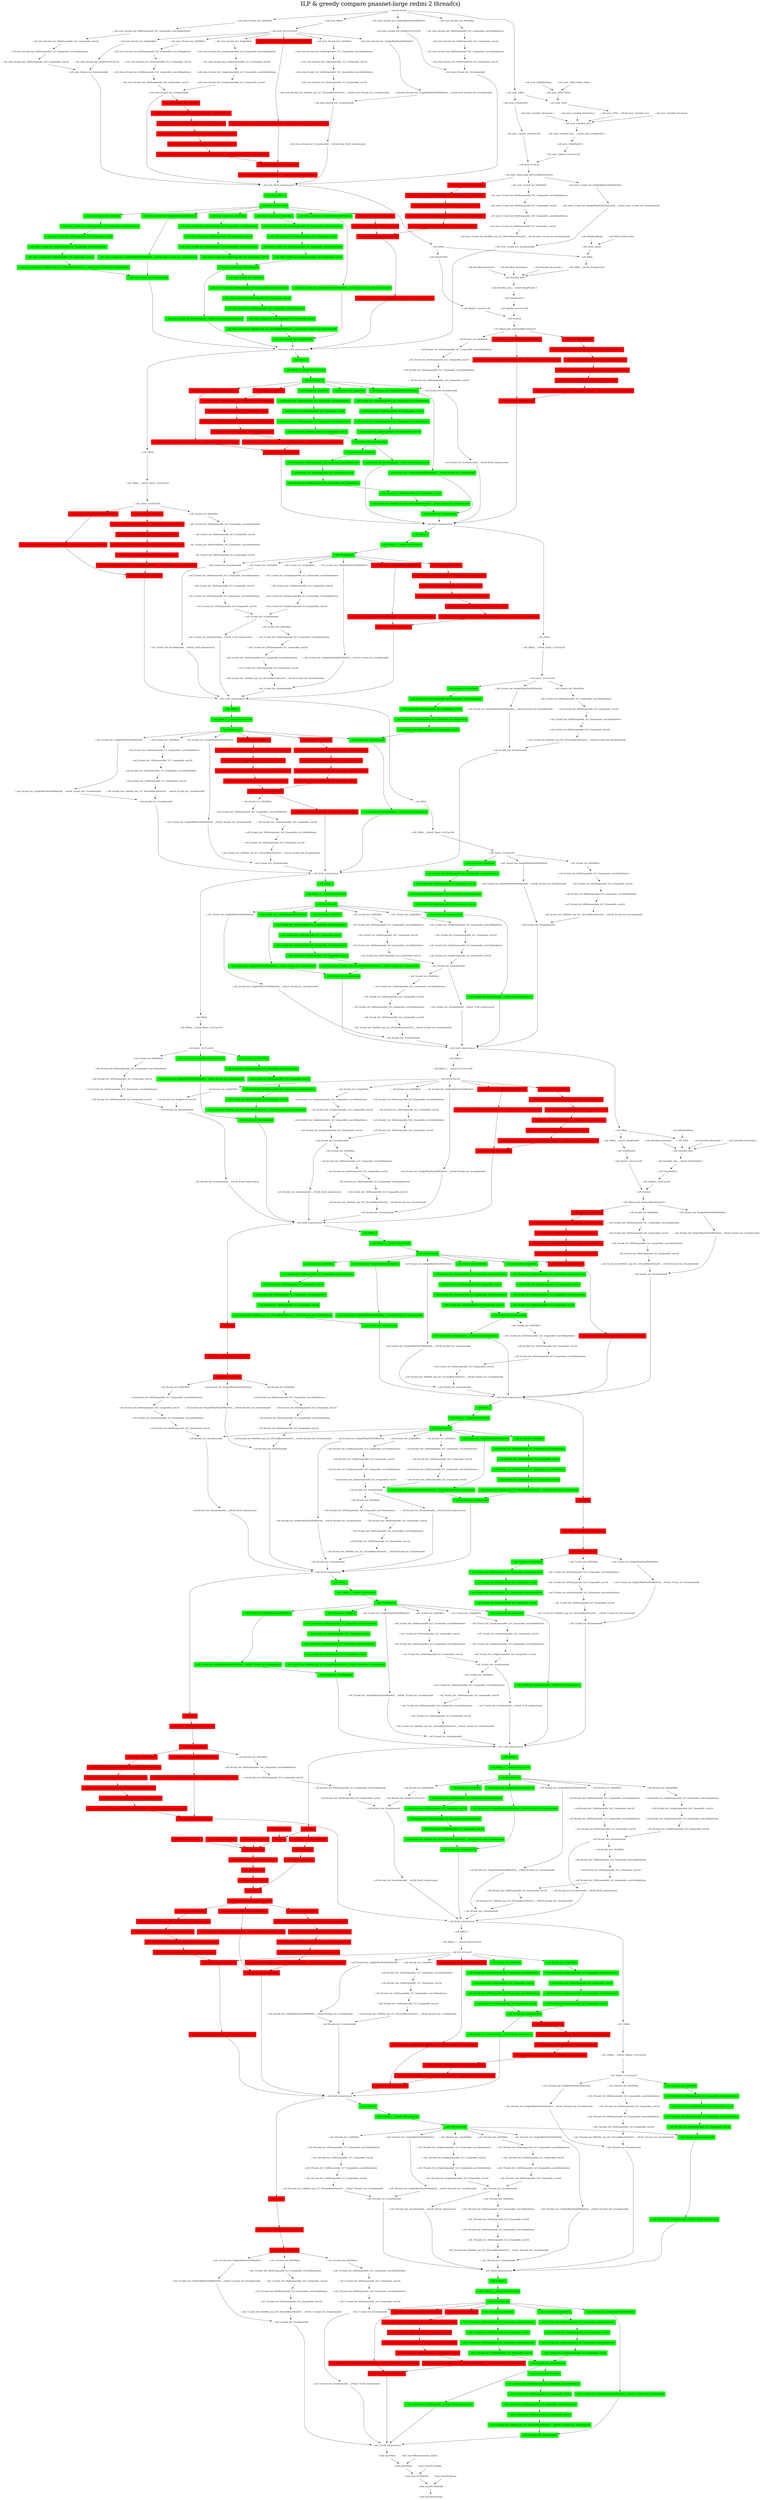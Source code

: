 digraph G {
label     = "ILP & greedy compare pnasnet-large redmi 2 thread(s)"
    labelloc  =  t // t: Place the graph's title on top.
    fontsize  = 40 // Make title stand out by giving a large font size
    fontcolor = black"-: conv0/Conv2D"->"-: cell_stem_0/comb_iter_4/left/Relu";
"-: conv0/Conv2D"->"-: cell_stem_0/comb_iter_0/left/Relu";
"-: conv0/Conv2D"->"-: cell_stem_0/Relu";
"-: conv0/Conv2D"->"-: cell_stem_0/comb_iter_0/right/MaxPool2D/MaxPool";
"-: conv0/Conv2D"->"-: cell_stem_1/Relu";
"-: conv0/Conv2D" [shape=box,style=filled,color=white];
"-: cell_stem_1/Relu"->"-: cell_stem_1/Pad";
"-: cell_stem_1/Relu"->"-: cell_stem_1/AvgPool2D";
"-: cell_stem_1/Relu" [shape=box,style=filled,color=white];
"-: cell_stem_1/AvgPool2D"->"-: cell_stem_1/path1_conv/Conv2D";
"-: cell_stem_1/AvgPool2D" [shape=box,style=filled,color=white];
"-: cell_stem_1/path1_conv/Conv2D"->"-: cell_stem_1/concat";
"-: cell_stem_1/path1_conv/Conv2D" [shape=box,style=filled,color=white];
"-: cell_stem_1/Pad/paddings"->"-: cell_stem_1/Pad_Gather";
"-: cell_stem_1/Pad/paddings" [shape=box,style=filled,color=white];
"-: cell_stem_1/Pad_Gather_Index"->"-: cell_stem_1/Pad_Gather";
"-: cell_stem_1/Pad_Gather_Index" [shape=box,style=filled,color=white];
"-: cell_stem_1/Pad_Gather"->"-: cell_stem_1/Pad";
"-: cell_stem_1/Pad_Gather" [shape=box,style=filled,color=white];
"-: cell_stem_1/Pad"->"-: cell_stem_1/Pad___tr4cell_stem_1/strided_slice";
"-: cell_stem_1/Pad" [shape=box,style=filled,color=white];
"-: cell_stem_1/strided_slice/stack"->"-: cell_stem_1/strided_slice";
"-: cell_stem_1/strided_slice/stack" [shape=box,style=filled,color=white];
"-: cell_stem_1/strided_slice/stack_1"->"-: cell_stem_1/strided_slice";
"-: cell_stem_1/strided_slice/stack_1" [shape=box,style=filled,color=white];
"-: cell_stem_1/strided_slice/stack_2"->"-: cell_stem_1/strided_slice";
"-: cell_stem_1/strided_slice/stack_2" [shape=box,style=filled,color=white];
"-: cell_stem_1/Pad___tr4cell_stem_1/strided_slice"->"-: cell_stem_1/strided_slice";
"-: cell_stem_1/Pad___tr4cell_stem_1/strided_slice" [shape=box,style=filled,color=white];
"-: cell_stem_1/strided_slice"->"-: cell_stem_1/strided_slice___tr4cell_stem_1/AvgPool2D_1";
"-: cell_stem_1/strided_slice" [shape=box,style=filled,color=white];
"-: cell_stem_1/strided_slice___tr4cell_stem_1/AvgPool2D_1"->"-: cell_stem_1/AvgPool2D_1";
"-: cell_stem_1/strided_slice___tr4cell_stem_1/AvgPool2D_1" [shape=box,style=filled,color=white];
"-: cell_stem_1/AvgPool2D_1"->"-: cell_stem_1/path2_conv/Conv2D";
"-: cell_stem_1/AvgPool2D_1" [shape=box,style=filled,color=white];
"-: cell_stem_1/path2_conv/Conv2D"->"-: cell_stem_1/concat";
"-: cell_stem_1/path2_conv/Conv2D" [shape=box,style=filled,color=white];
"-: cell_stem_1/concat"->"-: cell_stem_1/final_path_bn/FusedBatchNormV3";
"-: cell_stem_1/concat" [shape=box,style=filled,color=white];
"-: cell_stem_1/final_path_bn/FusedBatchNormV3"->"-: cell_stem_1/comb_iter_4/left/Relu";
"-: cell_stem_1/final_path_bn/FusedBatchNormV3"->"-: cell_stem_1/comb_iter_0/left/Relu";
"-: cell_stem_1/final_path_bn/FusedBatchNormV3"->"-: cell_stem_1/comb_iter_0/right/MaxPool2D/MaxPool";
"-: cell_stem_1/final_path_bn/FusedBatchNormV3" [shape=box,style=filled,color=white];
"-: cell_stem_1/comb_iter_0/left/Relu"->"-: cell_stem_1/comb_iter_0/left/separable_5x5_1/separable_conv2d/depthwise";
"-: cell_stem_1/comb_iter_0/left/Relu" [shape=box,style=filled,color=white];
"-: cell_stem_1/comb_iter_0/left/separable_5x5_1/separable_conv2d/depthwise"->"-: cell_stem_1/comb_iter_0/left/separable_5x5_1/separable_conv2d";
"-: cell_stem_1/comb_iter_0/left/separable_5x5_1/separable_conv2d/depthwise" [shape=box,style=filled,color=white];
"-: cell_stem_1/comb_iter_0/left/separable_5x5_1/separable_conv2d"->"-: cell_stem_1/comb_iter_0/left/separable_5x5_2/separable_conv2d/depthwise";
"-: cell_stem_1/comb_iter_0/left/separable_5x5_1/separable_conv2d" [shape=box,style=filled,color=white];
"-: cell_stem_1/comb_iter_0/left/separable_5x5_2/separable_conv2d/depthwise"->"-: cell_stem_1/comb_iter_0/left/separable_5x5_2/separable_conv2d";
"-: cell_stem_1/comb_iter_0/left/separable_5x5_2/separable_conv2d/depthwise" [shape=box,style=filled,color=white];
"-: cell_stem_1/comb_iter_0/left/separable_5x5_2/separable_conv2d"->"-: cell_stem_1/comb_iter_0/left/bn_sep_5x5_2/FusedBatchNormV3___tr4cell_stem_1/comb_iter_0/combine/add";
"-: cell_stem_1/comb_iter_0/left/separable_5x5_2/separable_conv2d" [shape=box,style=filled,color=white];
"-: cell_stem_1/comb_iter_0/right/MaxPool2D/MaxPool"->"-: cell_stem_1/comb_iter_0/right/MaxPool2D/MaxPool___tr4cell_stem_1/comb_iter_0/combine/add";
"-: cell_stem_1/comb_iter_0/right/MaxPool2D/MaxPool" [shape=box,style=filled,color=white];
"-: cell_stem_1/comb_iter_0/left/bn_sep_5x5_2/FusedBatchNormV3___tr4cell_stem_1/comb_iter_0/combine/add"->"-: cell_stem_1/comb_iter_0/combine/add";
"-: cell_stem_1/comb_iter_0/left/bn_sep_5x5_2/FusedBatchNormV3___tr4cell_stem_1/comb_iter_0/combine/add" [shape=box,style=filled,color=white];
"-: cell_stem_1/comb_iter_0/right/MaxPool2D/MaxPool___tr4cell_stem_1/comb_iter_0/combine/add"->"-: cell_stem_1/comb_iter_0/combine/add";
"-: cell_stem_1/comb_iter_0/right/MaxPool2D/MaxPool___tr4cell_stem_1/comb_iter_0/combine/add" [shape=box,style=filled,color=white];
"-: cell_stem_1/comb_iter_0/combine/add"->"-: cell_stem_1/cell_output/concat";
"-: cell_stem_1/comb_iter_0/combine/add" [shape=box,style=filled,color=white];
"-: cell_stem_0/comb_iter_0/left/Relu"->"-: cell_stem_0/comb_iter_0/left/separable_5x5_1/separable_conv2d/depthwise";
"-: cell_stem_0/comb_iter_0/left/Relu" [shape=box,style=filled,color=white];
"-: cell_stem_0/comb_iter_0/left/separable_5x5_1/separable_conv2d/depthwise"->"-: cell_stem_0/comb_iter_0/left/separable_5x5_1/separable_conv2d";
"-: cell_stem_0/comb_iter_0/left/separable_5x5_1/separable_conv2d/depthwise" [shape=box,style=filled,color=white];
"-: cell_stem_0/comb_iter_0/left/separable_5x5_1/separable_conv2d"->"-: cell_stem_0/comb_iter_0/left/separable_5x5_2/separable_conv2d/depthwise";
"-: cell_stem_0/comb_iter_0/left/separable_5x5_1/separable_conv2d" [shape=box,style=filled,color=white];
"-: cell_stem_0/comb_iter_0/left/separable_5x5_2/separable_conv2d/depthwise"->"-: cell_stem_0/comb_iter_0/left/separable_5x5_2/separable_conv2d";
"-: cell_stem_0/comb_iter_0/left/separable_5x5_2/separable_conv2d/depthwise" [shape=box,style=filled,color=white];
"-: cell_stem_0/comb_iter_0/left/separable_5x5_2/separable_conv2d"->"-: cell_stem_0/comb_iter_0/combine/add";
"-: cell_stem_0/comb_iter_0/left/separable_5x5_2/separable_conv2d" [shape=box,style=filled,color=white];
"-: cell_stem_0/comb_iter_0/right/MaxPool2D/MaxPool"->"-: cell_stem_0/comb_iter_0/right/1x1/Conv2D";
"-: cell_stem_0/comb_iter_0/right/MaxPool2D/MaxPool" [shape=box,style=filled,color=white];
"-: cell_stem_0/comb_iter_0/right/1x1/Conv2D"->"-: cell_stem_0/comb_iter_0/combine/add";
"-: cell_stem_0/comb_iter_0/right/1x1/Conv2D" [shape=box,style=filled,color=white];
"-: cell_stem_0/comb_iter_0/combine/add"->"-: cell_stem_0/cell_output/concat";
"-: cell_stem_0/comb_iter_0/combine/add" [shape=box,style=filled,color=white];
"-: cell_stem_0/Relu"->"-: cell_stem_0/1x1/Conv2D";
"-: cell_stem_0/Relu" [shape=box,style=filled,color=white];
"-: cell_stem_0/1x1/Conv2D"->"-: cell_stem_0/comb_iter_2/left/Relu";
"-: cell_stem_0/1x1/Conv2D"->"-: cell_stem_0/comb_iter_1/right/MaxPool2D/MaxPool";
"-: cell_stem_0/1x1/Conv2D"->"-: cell_stem_0/comb_iter_1/left/Relu";
"-: cell_stem_0/1x1/Conv2D"->"-: cell_stem_0/comb_iter_3/right/MaxPool2D/MaxPool";
"-: cell_stem_0/1x1/Conv2D"->"-: cell_stem_0/comb_iter_4/right/Relu";
"-: cell_stem_0/1x1/Conv2D"->"-: cell_stem_0/comb_iter_2/right/Relu";
"-: cell_stem_0/1x1/Conv2D" [shape=box,style=filled,color=white];
"-: cell_stem_0/comb_iter_1/left/Relu"->"-: cell_stem_0/comb_iter_1/left/separable_7x7_1/separable_conv2d/depthwise";
"-: cell_stem_0/comb_iter_1/left/Relu" [shape=box,style=filled,color=white];
"-: cell_stem_0/comb_iter_1/left/separable_7x7_1/separable_conv2d/depthwise"->"-: cell_stem_0/comb_iter_1/left/separable_7x7_1/separable_conv2d";
"-: cell_stem_0/comb_iter_1/left/separable_7x7_1/separable_conv2d/depthwise" [shape=box,style=filled,color=white];
"-: cell_stem_0/comb_iter_1/left/separable_7x7_1/separable_conv2d"->"-: cell_stem_0/comb_iter_1/left/separable_7x7_2/separable_conv2d/depthwise";
"-: cell_stem_0/comb_iter_1/left/separable_7x7_1/separable_conv2d" [shape=box,style=filled,color=white];
"-: cell_stem_0/comb_iter_1/left/separable_7x7_2/separable_conv2d/depthwise"->"-: cell_stem_0/comb_iter_1/left/separable_7x7_2/separable_conv2d";
"-: cell_stem_0/comb_iter_1/left/separable_7x7_2/separable_conv2d/depthwise" [shape=box,style=filled,color=white];
"-: cell_stem_0/comb_iter_1/left/separable_7x7_2/separable_conv2d"->"-: cell_stem_0/comb_iter_1/left/bn_sep_7x7_2/FusedBatchNormV3___tr4cell_stem_0/comb_iter_1/combine/add";
"-: cell_stem_0/comb_iter_1/left/separable_7x7_2/separable_conv2d" [shape=box,style=filled,color=white];
"-: cell_stem_0/comb_iter_1/right/MaxPool2D/MaxPool"->"-: cell_stem_0/comb_iter_1/right/MaxPool2D/MaxPool___tr4cell_stem_0/comb_iter_1/combine/add";
"-: cell_stem_0/comb_iter_1/right/MaxPool2D/MaxPool" [shape=box,style=filled,color=white];
"-: cell_stem_0/comb_iter_1/left/bn_sep_7x7_2/FusedBatchNormV3___tr4cell_stem_0/comb_iter_1/combine/add"->"-: cell_stem_0/comb_iter_1/combine/add";
"-: cell_stem_0/comb_iter_1/left/bn_sep_7x7_2/FusedBatchNormV3___tr4cell_stem_0/comb_iter_1/combine/add" [shape=box,style=filled,color=white];
"-: cell_stem_0/comb_iter_1/right/MaxPool2D/MaxPool___tr4cell_stem_0/comb_iter_1/combine/add"->"-: cell_stem_0/comb_iter_1/combine/add";
"-: cell_stem_0/comb_iter_1/right/MaxPool2D/MaxPool___tr4cell_stem_0/comb_iter_1/combine/add" [shape=box,style=filled,color=white];
"-: cell_stem_0/comb_iter_1/combine/add"->"-: cell_stem_0/comb_iter_1/combine/add___tr4cell_stem_0/cell_output/concat";
"-: cell_stem_0/comb_iter_1/combine/add" [shape=box,style=filled,color=white];
"-: cell_stem_0/comb_iter_2/left/Relu"->"-: cell_stem_0/comb_iter_2/left/separable_5x5_1/separable_conv2d/depthwise";
"-: cell_stem_0/comb_iter_2/left/Relu" [shape=box,style=filled,color=white];
"-: cell_stem_0/comb_iter_2/left/separable_5x5_1/separable_conv2d/depthwise"->"-: cell_stem_0/comb_iter_2/left/separable_5x5_1/separable_conv2d";
"-: cell_stem_0/comb_iter_2/left/separable_5x5_1/separable_conv2d/depthwise" [shape=box,style=filled,color=white];
"-: cell_stem_0/comb_iter_2/left/separable_5x5_1/separable_conv2d"->"-: cell_stem_0/comb_iter_2/left/separable_5x5_2/separable_conv2d/depthwise";
"-: cell_stem_0/comb_iter_2/left/separable_5x5_1/separable_conv2d" [shape=box,style=filled,color=white];
"-: cell_stem_0/comb_iter_2/left/separable_5x5_2/separable_conv2d/depthwise"->"-: cell_stem_0/comb_iter_2/left/separable_5x5_2/separable_conv2d";
"-: cell_stem_0/comb_iter_2/left/separable_5x5_2/separable_conv2d/depthwise" [shape=box,style=filled,color=white];
"-: cell_stem_0/comb_iter_2/left/separable_5x5_2/separable_conv2d"->"-: cell_stem_0/comb_iter_2/combine/add";
"-: cell_stem_0/comb_iter_2/left/separable_5x5_2/separable_conv2d" [shape=box,style=filled,color=white];
"-: cell_stem_0/comb_iter_2/right/Relu"->"-: cell_stem_0/comb_iter_2/right/separable_3x3_1/separable_conv2d/depthwise";
"-: cell_stem_0/comb_iter_2/right/Relu" [shape=box,style=filled,color=white];
"-: cell_stem_0/comb_iter_2/right/separable_3x3_1/separable_conv2d/depthwise"->"-: cell_stem_0/comb_iter_2/right/separable_3x3_1/separable_conv2d";
"-: cell_stem_0/comb_iter_2/right/separable_3x3_1/separable_conv2d/depthwise" [shape=box,style=filled,color=white];
"-: cell_stem_0/comb_iter_2/right/separable_3x3_1/separable_conv2d"->"-: cell_stem_0/comb_iter_2/right/separable_3x3_2/separable_conv2d/depthwise";
"-: cell_stem_0/comb_iter_2/right/separable_3x3_1/separable_conv2d" [shape=box,style=filled,color=white];
"-: cell_stem_0/comb_iter_2/right/separable_3x3_2/separable_conv2d/depthwise"->"-: cell_stem_0/comb_iter_2/right/separable_3x3_2/separable_conv2d";
"-: cell_stem_0/comb_iter_2/right/separable_3x3_2/separable_conv2d/depthwise" [shape=box,style=filled,color=white];
"-: cell_stem_0/comb_iter_2/right/separable_3x3_2/separable_conv2d"->"-: cell_stem_0/comb_iter_2/combine/add";
"-: cell_stem_0/comb_iter_2/right/separable_3x3_2/separable_conv2d" [shape=box,style=filled,color=white];
"-: cell_stem_0/comb_iter_2/combine/add"->"-: cell_stem_0/comb_iter_3/left/Relu";
"-: cell_stem_0/comb_iter_2/combine/add"->"-: cell_stem_0/cell_output/concat";
"-: cell_stem_0/comb_iter_2/combine/add" [shape=box,style=filled,color=white];
"-: cell_stem_0/comb_iter_3/left/Relu"->"-: cell_stem_0/comb_iter_3/left/separable_3x3_1/separable_conv2d/depthwise";
"-: cell_stem_0/comb_iter_3/left/Relu" [shape=box,style=filled,color=red];
"-: cell_stem_0/comb_iter_3/left/separable_3x3_1/separable_conv2d/depthwise"->"-: cell_stem_0/comb_iter_3/left/separable_3x3_1/separable_conv2d";
"-: cell_stem_0/comb_iter_3/left/separable_3x3_1/separable_conv2d/depthwise" [shape=box,style=filled,color=red];
"-: cell_stem_0/comb_iter_3/left/separable_3x3_1/separable_conv2d"->"-: cell_stem_0/comb_iter_3/left/separable_3x3_2/separable_conv2d/depthwise";
"-: cell_stem_0/comb_iter_3/left/separable_3x3_1/separable_conv2d" [shape=box,style=filled,color=red];
"-: cell_stem_0/comb_iter_3/left/separable_3x3_2/separable_conv2d/depthwise"->"-: cell_stem_0/comb_iter_3/left/separable_3x3_2/separable_conv2d";
"-: cell_stem_0/comb_iter_3/left/separable_3x3_2/separable_conv2d/depthwise" [shape=box,style=filled,color=red];
"-: cell_stem_0/comb_iter_3/left/separable_3x3_2/separable_conv2d"->"-: cell_stem_0/comb_iter_3/left/bn_sep_3x3_2/FusedBatchNormV3___tr4cell_stem_0/comb_iter_3/combine/add";
"-: cell_stem_0/comb_iter_3/left/separable_3x3_2/separable_conv2d" [shape=box,style=filled,color=red];
"-: cell_stem_0/comb_iter_3/right/MaxPool2D/MaxPool"->"-: cell_stem_0/comb_iter_3/right/MaxPool2D/MaxPool___tr4cell_stem_0/comb_iter_3/combine/add";
"-: cell_stem_0/comb_iter_3/right/MaxPool2D/MaxPool" [shape=box,style=filled,color=red];
"-: cell_stem_0/comb_iter_3/left/bn_sep_3x3_2/FusedBatchNormV3___tr4cell_stem_0/comb_iter_3/combine/add"->"-: cell_stem_0/comb_iter_3/combine/add";
"-: cell_stem_0/comb_iter_3/left/bn_sep_3x3_2/FusedBatchNormV3___tr4cell_stem_0/comb_iter_3/combine/add" [shape=box,style=filled,color=red];
"-: cell_stem_0/comb_iter_3/right/MaxPool2D/MaxPool___tr4cell_stem_0/comb_iter_3/combine/add"->"-: cell_stem_0/comb_iter_3/combine/add";
"-: cell_stem_0/comb_iter_3/right/MaxPool2D/MaxPool___tr4cell_stem_0/comb_iter_3/combine/add" [shape=box,style=filled,color=red];
"-: cell_stem_0/comb_iter_3/combine/add"->"-: cell_stem_0/comb_iter_3/combine/add___tr4cell_stem_0/cell_output/concat";
"-: cell_stem_0/comb_iter_3/combine/add" [shape=box,style=filled,color=red];
"-: cell_stem_0/comb_iter_4/left/Relu"->"-: cell_stem_0/comb_iter_4/left/separable_3x3_1/separable_conv2d/depthwise";
"-: cell_stem_0/comb_iter_4/left/Relu" [shape=box,style=filled,color=white];
"-: cell_stem_0/comb_iter_4/left/separable_3x3_1/separable_conv2d/depthwise"->"-: cell_stem_0/comb_iter_4/left/separable_3x3_1/separable_conv2d";
"-: cell_stem_0/comb_iter_4/left/separable_3x3_1/separable_conv2d/depthwise" [shape=box,style=filled,color=white];
"-: cell_stem_0/comb_iter_4/left/separable_3x3_1/separable_conv2d"->"-: cell_stem_0/comb_iter_4/left/separable_3x3_2/separable_conv2d/depthwise";
"-: cell_stem_0/comb_iter_4/left/separable_3x3_1/separable_conv2d" [shape=box,style=filled,color=white];
"-: cell_stem_0/comb_iter_4/left/separable_3x3_2/separable_conv2d/depthwise"->"-: cell_stem_0/comb_iter_4/left/separable_3x3_2/separable_conv2d";
"-: cell_stem_0/comb_iter_4/left/separable_3x3_2/separable_conv2d/depthwise" [shape=box,style=filled,color=white];
"-: cell_stem_0/comb_iter_4/left/separable_3x3_2/separable_conv2d"->"-: cell_stem_0/comb_iter_4/combine/add";
"-: cell_stem_0/comb_iter_4/left/separable_3x3_2/separable_conv2d" [shape=box,style=filled,color=white];
"-: cell_stem_0/comb_iter_4/right/Relu"->"-: cell_stem_0/comb_iter_4/right/1x1/Conv2D";
"-: cell_stem_0/comb_iter_4/right/Relu" [shape=box,style=filled,color=white];
"-: cell_stem_0/comb_iter_4/right/1x1/Conv2D"->"-: cell_stem_0/comb_iter_4/combine/add";
"-: cell_stem_0/comb_iter_4/right/1x1/Conv2D" [shape=box,style=filled,color=white];
"-: cell_stem_0/comb_iter_4/combine/add"->"-: cell_stem_0/cell_output/concat";
"-: cell_stem_0/comb_iter_4/combine/add" [shape=box,style=filled,color=white];
"-: cell_stem_0/comb_iter_1/combine/add___tr4cell_stem_0/cell_output/concat"->"-: cell_stem_0/cell_output/concat";
"-: cell_stem_0/comb_iter_1/combine/add___tr4cell_stem_0/cell_output/concat" [shape=box,style=filled,color=white];
"-: cell_stem_0/comb_iter_3/combine/add___tr4cell_stem_0/cell_output/concat"->"-: cell_stem_0/cell_output/concat";
"-: cell_stem_0/comb_iter_3/combine/add___tr4cell_stem_0/cell_output/concat" [shape=box,style=filled,color=red];
"-: cell_stem_0/cell_output/concat"->"-: cell_stem_1/Relu_1";
"-: cell_stem_0/cell_output/concat"->"-: cell_0/Relu";
"-: cell_stem_0/cell_output/concat" [shape=box,style=filled,color=white];
"-: cell_stem_1/Relu_1"->"-: cell_stem_1/1x1/Conv2D";
"-: cell_stem_1/Relu_1" [shape=box,style=filled,color=green];
"-: cell_stem_1/1x1/Conv2D"->"-: cell_stem_1/comb_iter_1/right/MaxPool2D/MaxPool";
"-: cell_stem_1/1x1/Conv2D"->"-: cell_stem_1/comb_iter_2/left/Relu";
"-: cell_stem_1/1x1/Conv2D"->"-: cell_stem_1/comb_iter_1/left/Relu";
"-: cell_stem_1/1x1/Conv2D"->"-: cell_stem_1/comb_iter_3/right/MaxPool2D/MaxPool";
"-: cell_stem_1/1x1/Conv2D"->"-: cell_stem_1/comb_iter_4/right/Relu";
"-: cell_stem_1/1x1/Conv2D"->"-: cell_stem_1/comb_iter_2/right/Relu";
"-: cell_stem_1/1x1/Conv2D" [shape=box,style=filled,color=green];
"-: cell_stem_1/comb_iter_1/left/Relu"->"-: cell_stem_1/comb_iter_1/left/separable_7x7_1/separable_conv2d/depthwise";
"-: cell_stem_1/comb_iter_1/left/Relu" [shape=box,style=filled,color=green];
"-: cell_stem_1/comb_iter_1/left/separable_7x7_1/separable_conv2d/depthwise"->"-: cell_stem_1/comb_iter_1/left/separable_7x7_1/separable_conv2d";
"-: cell_stem_1/comb_iter_1/left/separable_7x7_1/separable_conv2d/depthwise" [shape=box,style=filled,color=green];
"-: cell_stem_1/comb_iter_1/left/separable_7x7_1/separable_conv2d"->"-: cell_stem_1/comb_iter_1/left/separable_7x7_2/separable_conv2d/depthwise";
"-: cell_stem_1/comb_iter_1/left/separable_7x7_1/separable_conv2d" [shape=box,style=filled,color=green];
"-: cell_stem_1/comb_iter_1/left/separable_7x7_2/separable_conv2d/depthwise"->"-: cell_stem_1/comb_iter_1/left/separable_7x7_2/separable_conv2d";
"-: cell_stem_1/comb_iter_1/left/separable_7x7_2/separable_conv2d/depthwise" [shape=box,style=filled,color=green];
"-: cell_stem_1/comb_iter_1/left/separable_7x7_2/separable_conv2d"->"-: cell_stem_1/comb_iter_1/left/bn_sep_7x7_2/FusedBatchNormV3___tr4cell_stem_1/comb_iter_1/combine/add";
"-: cell_stem_1/comb_iter_1/left/separable_7x7_2/separable_conv2d" [shape=box,style=filled,color=green];
"-: cell_stem_1/comb_iter_1/right/MaxPool2D/MaxPool"->"-: cell_stem_1/comb_iter_1/right/MaxPool2D/MaxPool___tr4cell_stem_1/comb_iter_1/combine/add";
"-: cell_stem_1/comb_iter_1/right/MaxPool2D/MaxPool" [shape=box,style=filled,color=green];
"-: cell_stem_1/comb_iter_1/left/bn_sep_7x7_2/FusedBatchNormV3___tr4cell_stem_1/comb_iter_1/combine/add"->"-: cell_stem_1/comb_iter_1/combine/add";
"-: cell_stem_1/comb_iter_1/left/bn_sep_7x7_2/FusedBatchNormV3___tr4cell_stem_1/comb_iter_1/combine/add" [shape=box,style=filled,color=green];
"-: cell_stem_1/comb_iter_1/right/MaxPool2D/MaxPool___tr4cell_stem_1/comb_iter_1/combine/add"->"-: cell_stem_1/comb_iter_1/combine/add";
"-: cell_stem_1/comb_iter_1/right/MaxPool2D/MaxPool___tr4cell_stem_1/comb_iter_1/combine/add" [shape=box,style=filled,color=green];
"-: cell_stem_1/comb_iter_1/combine/add"->"-: cell_stem_1/cell_output/concat";
"-: cell_stem_1/comb_iter_1/combine/add" [shape=box,style=filled,color=green];
"-: cell_stem_1/comb_iter_2/left/Relu"->"-: cell_stem_1/comb_iter_2/left/separable_5x5_1/separable_conv2d/depthwise";
"-: cell_stem_1/comb_iter_2/left/Relu" [shape=box,style=filled,color=green];
"-: cell_stem_1/comb_iter_2/left/separable_5x5_1/separable_conv2d/depthwise"->"-: cell_stem_1/comb_iter_2/left/separable_5x5_1/separable_conv2d";
"-: cell_stem_1/comb_iter_2/left/separable_5x5_1/separable_conv2d/depthwise" [shape=box,style=filled,color=green];
"-: cell_stem_1/comb_iter_2/left/separable_5x5_1/separable_conv2d"->"-: cell_stem_1/comb_iter_2/left/separable_5x5_2/separable_conv2d/depthwise";
"-: cell_stem_1/comb_iter_2/left/separable_5x5_1/separable_conv2d" [shape=box,style=filled,color=green];
"-: cell_stem_1/comb_iter_2/left/separable_5x5_2/separable_conv2d/depthwise"->"-: cell_stem_1/comb_iter_2/left/separable_5x5_2/separable_conv2d";
"-: cell_stem_1/comb_iter_2/left/separable_5x5_2/separable_conv2d/depthwise" [shape=box,style=filled,color=green];
"-: cell_stem_1/comb_iter_2/left/separable_5x5_2/separable_conv2d"->"-: cell_stem_1/comb_iter_2/combine/add";
"-: cell_stem_1/comb_iter_2/left/separable_5x5_2/separable_conv2d" [shape=box,style=filled,color=green];
"-: cell_stem_1/comb_iter_2/right/Relu"->"-: cell_stem_1/comb_iter_2/right/separable_3x3_1/separable_conv2d/depthwise";
"-: cell_stem_1/comb_iter_2/right/Relu" [shape=box,style=filled,color=green];
"-: cell_stem_1/comb_iter_2/right/separable_3x3_1/separable_conv2d/depthwise"->"-: cell_stem_1/comb_iter_2/right/separable_3x3_1/separable_conv2d";
"-: cell_stem_1/comb_iter_2/right/separable_3x3_1/separable_conv2d/depthwise" [shape=box,style=filled,color=green];
"-: cell_stem_1/comb_iter_2/right/separable_3x3_1/separable_conv2d"->"-: cell_stem_1/comb_iter_2/right/separable_3x3_2/separable_conv2d/depthwise";
"-: cell_stem_1/comb_iter_2/right/separable_3x3_1/separable_conv2d" [shape=box,style=filled,color=green];
"-: cell_stem_1/comb_iter_2/right/separable_3x3_2/separable_conv2d/depthwise"->"-: cell_stem_1/comb_iter_2/right/separable_3x3_2/separable_conv2d";
"-: cell_stem_1/comb_iter_2/right/separable_3x3_2/separable_conv2d/depthwise" [shape=box,style=filled,color=green];
"-: cell_stem_1/comb_iter_2/right/separable_3x3_2/separable_conv2d"->"-: cell_stem_1/comb_iter_2/combine/add";
"-: cell_stem_1/comb_iter_2/right/separable_3x3_2/separable_conv2d" [shape=box,style=filled,color=green];
"-: cell_stem_1/comb_iter_2/combine/add"->"-: cell_stem_1/comb_iter_2/combine/add___tr4cell_stem_1/cell_output/concat";
"-: cell_stem_1/comb_iter_2/combine/add"->"-: cell_stem_1/comb_iter_3/left/Relu";
"-: cell_stem_1/comb_iter_2/combine/add" [shape=box,style=filled,color=green];
"-: cell_stem_1/comb_iter_3/left/Relu"->"-: cell_stem_1/comb_iter_3/left/separable_3x3_1/separable_conv2d/depthwise";
"-: cell_stem_1/comb_iter_3/left/Relu" [shape=box,style=filled,color=green];
"-: cell_stem_1/comb_iter_3/left/separable_3x3_1/separable_conv2d/depthwise"->"-: cell_stem_1/comb_iter_3/left/separable_3x3_1/separable_conv2d";
"-: cell_stem_1/comb_iter_3/left/separable_3x3_1/separable_conv2d/depthwise" [shape=box,style=filled,color=green];
"-: cell_stem_1/comb_iter_3/left/separable_3x3_1/separable_conv2d"->"-: cell_stem_1/comb_iter_3/left/separable_3x3_2/separable_conv2d/depthwise";
"-: cell_stem_1/comb_iter_3/left/separable_3x3_1/separable_conv2d" [shape=box,style=filled,color=green];
"-: cell_stem_1/comb_iter_3/left/separable_3x3_2/separable_conv2d/depthwise"->"-: cell_stem_1/comb_iter_3/left/separable_3x3_2/separable_conv2d";
"-: cell_stem_1/comb_iter_3/left/separable_3x3_2/separable_conv2d/depthwise" [shape=box,style=filled,color=green];
"-: cell_stem_1/comb_iter_3/left/separable_3x3_2/separable_conv2d"->"-: cell_stem_1/comb_iter_3/left/bn_sep_3x3_2/FusedBatchNormV3___tr4cell_stem_1/comb_iter_3/combine/add";
"-: cell_stem_1/comb_iter_3/left/separable_3x3_2/separable_conv2d" [shape=box,style=filled,color=green];
"-: cell_stem_1/comb_iter_3/right/MaxPool2D/MaxPool"->"-: cell_stem_1/comb_iter_3/right/MaxPool2D/MaxPool___tr4cell_stem_1/comb_iter_3/combine/add";
"-: cell_stem_1/comb_iter_3/right/MaxPool2D/MaxPool" [shape=box,style=filled,color=green];
"-: cell_stem_1/comb_iter_3/left/bn_sep_3x3_2/FusedBatchNormV3___tr4cell_stem_1/comb_iter_3/combine/add"->"-: cell_stem_1/comb_iter_3/combine/add";
"-: cell_stem_1/comb_iter_3/left/bn_sep_3x3_2/FusedBatchNormV3___tr4cell_stem_1/comb_iter_3/combine/add" [shape=box,style=filled,color=green];
"-: cell_stem_1/comb_iter_3/right/MaxPool2D/MaxPool___tr4cell_stem_1/comb_iter_3/combine/add"->"-: cell_stem_1/comb_iter_3/combine/add";
"-: cell_stem_1/comb_iter_3/right/MaxPool2D/MaxPool___tr4cell_stem_1/comb_iter_3/combine/add" [shape=box,style=filled,color=green];
"-: cell_stem_1/comb_iter_3/combine/add"->"-: cell_stem_1/cell_output/concat";
"-: cell_stem_1/comb_iter_3/combine/add" [shape=box,style=filled,color=green];
"-: cell_stem_1/comb_iter_4/left/Relu"->"-: cell_stem_1/comb_iter_4/left/separable_3x3_1/separable_conv2d/depthwise";
"-: cell_stem_1/comb_iter_4/left/Relu" [shape=box,style=filled,color=red];
"-: cell_stem_1/comb_iter_4/left/separable_3x3_1/separable_conv2d/depthwise"->"-: cell_stem_1/comb_iter_4/left/separable_3x3_1/separable_conv2d";
"-: cell_stem_1/comb_iter_4/left/separable_3x3_1/separable_conv2d/depthwise" [shape=box,style=filled,color=red];
"-: cell_stem_1/comb_iter_4/left/separable_3x3_1/separable_conv2d"->"-: cell_stem_1/comb_iter_4/left/separable_3x3_2/separable_conv2d/depthwise";
"-: cell_stem_1/comb_iter_4/left/separable_3x3_1/separable_conv2d" [shape=box,style=filled,color=red];
"-: cell_stem_1/comb_iter_4/left/separable_3x3_2/separable_conv2d/depthwise"->"-: cell_stem_1/comb_iter_4/left/separable_3x3_2/separable_conv2d";
"-: cell_stem_1/comb_iter_4/left/separable_3x3_2/separable_conv2d/depthwise" [shape=box,style=filled,color=red];
"-: cell_stem_1/comb_iter_4/left/separable_3x3_2/separable_conv2d"->"-: cell_stem_1/comb_iter_4/combine/add";
"-: cell_stem_1/comb_iter_4/left/separable_3x3_2/separable_conv2d" [shape=box,style=filled,color=red];
"-: cell_stem_1/comb_iter_4/right/Relu"->"-: cell_stem_1/comb_iter_4/right/1x1/Conv2D";
"-: cell_stem_1/comb_iter_4/right/Relu" [shape=box,style=filled,color=red];
"-: cell_stem_1/comb_iter_4/right/1x1/Conv2D"->"-: cell_stem_1/comb_iter_4/combine/add";
"-: cell_stem_1/comb_iter_4/right/1x1/Conv2D" [shape=box,style=filled,color=red];
"-: cell_stem_1/comb_iter_4/combine/add"->"-: cell_stem_1/comb_iter_4/combine/add___tr4cell_stem_1/cell_output/concat";
"-: cell_stem_1/comb_iter_4/combine/add" [shape=box,style=filled,color=red];
"-: cell_stem_1/comb_iter_2/combine/add___tr4cell_stem_1/cell_output/concat"->"-: cell_stem_1/cell_output/concat";
"-: cell_stem_1/comb_iter_2/combine/add___tr4cell_stem_1/cell_output/concat" [shape=box,style=filled,color=green];
"-: cell_stem_1/comb_iter_4/combine/add___tr4cell_stem_1/cell_output/concat"->"-: cell_stem_1/cell_output/concat";
"-: cell_stem_1/comb_iter_4/combine/add___tr4cell_stem_1/cell_output/concat" [shape=box,style=filled,color=red];
"-: cell_stem_1/cell_output/concat"->"-: cell_1/Relu";
"-: cell_stem_1/cell_output/concat"->"-: cell_0/Relu_1";
"-: cell_stem_1/cell_output/concat" [shape=box,style=filled,color=white];
"-: cell_1/Relu"->"-: cell_1/Relu___tr4cell_1/prev_1x1/Conv2D";
"-: cell_1/Relu" [shape=box,style=filled,color=white];
"-: cell_1/Relu___tr4cell_1/prev_1x1/Conv2D"->"-: cell_1/prev_1x1/Conv2D";
"-: cell_1/Relu___tr4cell_1/prev_1x1/Conv2D" [shape=box,style=filled,color=white];
"-: cell_1/prev_1x1/Conv2D"->"-: cell_1/comb_iter_0/right/MaxPool2D/MaxPool";
"-: cell_1/prev_1x1/Conv2D"->"-: cell_1/comb_iter_0/left/Relu";
"-: cell_1/prev_1x1/Conv2D"->"-: cell_1/comb_iter_4/left/Relu";
"-: cell_1/prev_1x1/Conv2D" [shape=box,style=filled,color=white];
"-: cell_1/comb_iter_0/left/Relu"->"-: cell_1/comb_iter_0/left/separable_5x5_1/separable_conv2d/depthwise";
"-: cell_1/comb_iter_0/left/Relu" [shape=box,style=filled,color=red];
"-: cell_1/comb_iter_0/left/separable_5x5_1/separable_conv2d/depthwise"->"-: cell_1/comb_iter_0/left/separable_5x5_1/separable_conv2d";
"-: cell_1/comb_iter_0/left/separable_5x5_1/separable_conv2d/depthwise" [shape=box,style=filled,color=red];
"-: cell_1/comb_iter_0/left/separable_5x5_1/separable_conv2d"->"-: cell_1/comb_iter_0/left/separable_5x5_2/separable_conv2d/depthwise";
"-: cell_1/comb_iter_0/left/separable_5x5_1/separable_conv2d" [shape=box,style=filled,color=red];
"-: cell_1/comb_iter_0/left/separable_5x5_2/separable_conv2d/depthwise"->"-: cell_1/comb_iter_0/left/separable_5x5_2/separable_conv2d";
"-: cell_1/comb_iter_0/left/separable_5x5_2/separable_conv2d/depthwise" [shape=box,style=filled,color=red];
"-: cell_1/comb_iter_0/left/separable_5x5_2/separable_conv2d"->"-: cell_1/comb_iter_0/left/bn_sep_5x5_2/FusedBatchNormV3___tr4cell_1/comb_iter_0/combine/add";
"-: cell_1/comb_iter_0/left/separable_5x5_2/separable_conv2d" [shape=box,style=filled,color=red];
"-: cell_1/comb_iter_0/right/MaxPool2D/MaxPool"->"-: cell_1/comb_iter_0/right/MaxPool2D/MaxPool___tr4cell_1/comb_iter_0/combine/add";
"-: cell_1/comb_iter_0/right/MaxPool2D/MaxPool" [shape=box,style=filled,color=red];
"-: cell_1/comb_iter_0/left/bn_sep_5x5_2/FusedBatchNormV3___tr4cell_1/comb_iter_0/combine/add"->"-: cell_1/comb_iter_0/combine/add";
"-: cell_1/comb_iter_0/left/bn_sep_5x5_2/FusedBatchNormV3___tr4cell_1/comb_iter_0/combine/add" [shape=box,style=filled,color=red];
"-: cell_1/comb_iter_0/right/MaxPool2D/MaxPool___tr4cell_1/comb_iter_0/combine/add"->"-: cell_1/comb_iter_0/combine/add";
"-: cell_1/comb_iter_0/right/MaxPool2D/MaxPool___tr4cell_1/comb_iter_0/combine/add" [shape=box,style=filled,color=red];
"-: cell_1/comb_iter_0/combine/add"->"-: cell_1/cell_output/concat";
"-: cell_1/comb_iter_0/combine/add" [shape=box,style=filled,color=red];
"-: cell_0/Relu"->"-: cell_0/AvgPool2D";
"-: cell_0/Relu"->"-: cell_0/Pad";
"-: cell_0/Relu" [shape=box,style=filled,color=white];
"-: cell_0/AvgPool2D"->"-: cell_0/path1_conv/Conv2D";
"-: cell_0/AvgPool2D" [shape=box,style=filled,color=white];
"-: cell_0/path1_conv/Conv2D"->"-: cell_0/concat";
"-: cell_0/path1_conv/Conv2D" [shape=box,style=filled,color=white];
"-: cell_0/Pad/paddings"->"-: cell_0/Pad_Gather";
"-: cell_0/Pad/paddings" [shape=box,style=filled,color=white];
"-: cell_0/Pad_Gather_Index"->"-: cell_0/Pad_Gather";
"-: cell_0/Pad_Gather_Index" [shape=box,style=filled,color=white];
"-: cell_0/Pad_Gather"->"-: cell_0/Pad";
"-: cell_0/Pad_Gather" [shape=box,style=filled,color=white];
"-: cell_0/Pad"->"-: cell_0/Pad___tr4cell_0/strided_slice";
"-: cell_0/Pad" [shape=box,style=filled,color=white];
"-: cell_0/strided_slice/stack"->"-: cell_0/strided_slice";
"-: cell_0/strided_slice/stack" [shape=box,style=filled,color=white];
"-: cell_0/strided_slice/stack_1"->"-: cell_0/strided_slice";
"-: cell_0/strided_slice/stack_1" [shape=box,style=filled,color=white];
"-: cell_0/strided_slice/stack_2"->"-: cell_0/strided_slice";
"-: cell_0/strided_slice/stack_2" [shape=box,style=filled,color=white];
"-: cell_0/Pad___tr4cell_0/strided_slice"->"-: cell_0/strided_slice";
"-: cell_0/Pad___tr4cell_0/strided_slice" [shape=box,style=filled,color=white];
"-: cell_0/strided_slice"->"-: cell_0/strided_slice___tr4cell_0/AvgPool2D_1";
"-: cell_0/strided_slice" [shape=box,style=filled,color=white];
"-: cell_0/strided_slice___tr4cell_0/AvgPool2D_1"->"-: cell_0/AvgPool2D_1";
"-: cell_0/strided_slice___tr4cell_0/AvgPool2D_1" [shape=box,style=filled,color=white];
"-: cell_0/AvgPool2D_1"->"-: cell_0/path2_conv/Conv2D";
"-: cell_0/AvgPool2D_1" [shape=box,style=filled,color=white];
"-: cell_0/path2_conv/Conv2D"->"-: cell_0/concat";
"-: cell_0/path2_conv/Conv2D" [shape=box,style=filled,color=white];
"-: cell_0/concat"->"-: cell_0/final_path_bn/FusedBatchNormV3";
"-: cell_0/concat" [shape=box,style=filled,color=white];
"-: cell_0/final_path_bn/FusedBatchNormV3"->"-: cell_0/comb_iter_0/right/MaxPool2D/MaxPool";
"-: cell_0/final_path_bn/FusedBatchNormV3"->"-: cell_0/comb_iter_4/left/Relu";
"-: cell_0/final_path_bn/FusedBatchNormV3"->"-: cell_0/comb_iter_0/left/Relu";
"-: cell_0/final_path_bn/FusedBatchNormV3" [shape=box,style=filled,color=white];
"-: cell_0/comb_iter_0/left/Relu"->"-: cell_0/comb_iter_0/left/separable_5x5_1/separable_conv2d/depthwise";
"-: cell_0/comb_iter_0/left/Relu" [shape=box,style=filled,color=red];
"-: cell_0/comb_iter_0/left/separable_5x5_1/separable_conv2d/depthwise"->"-: cell_0/comb_iter_0/left/separable_5x5_1/separable_conv2d";
"-: cell_0/comb_iter_0/left/separable_5x5_1/separable_conv2d/depthwise" [shape=box,style=filled,color=red];
"-: cell_0/comb_iter_0/left/separable_5x5_1/separable_conv2d"->"-: cell_0/comb_iter_0/left/separable_5x5_2/separable_conv2d/depthwise";
"-: cell_0/comb_iter_0/left/separable_5x5_1/separable_conv2d" [shape=box,style=filled,color=red];
"-: cell_0/comb_iter_0/left/separable_5x5_2/separable_conv2d/depthwise"->"-: cell_0/comb_iter_0/left/separable_5x5_2/separable_conv2d";
"-: cell_0/comb_iter_0/left/separable_5x5_2/separable_conv2d/depthwise" [shape=box,style=filled,color=red];
"-: cell_0/comb_iter_0/left/separable_5x5_2/separable_conv2d"->"-: cell_0/comb_iter_0/left/bn_sep_5x5_2/FusedBatchNormV3___tr4cell_0/comb_iter_0/combine/add";
"-: cell_0/comb_iter_0/left/separable_5x5_2/separable_conv2d" [shape=box,style=filled,color=red];
"-: cell_0/comb_iter_0/right/MaxPool2D/MaxPool"->"-: cell_0/comb_iter_0/right/MaxPool2D/MaxPool___tr4cell_0/comb_iter_0/combine/add";
"-: cell_0/comb_iter_0/right/MaxPool2D/MaxPool" [shape=box,style=filled,color=red];
"-: cell_0/comb_iter_0/left/bn_sep_5x5_2/FusedBatchNormV3___tr4cell_0/comb_iter_0/combine/add"->"-: cell_0/comb_iter_0/combine/add";
"-: cell_0/comb_iter_0/left/bn_sep_5x5_2/FusedBatchNormV3___tr4cell_0/comb_iter_0/combine/add" [shape=box,style=filled,color=red];
"-: cell_0/comb_iter_0/right/MaxPool2D/MaxPool___tr4cell_0/comb_iter_0/combine/add"->"-: cell_0/comb_iter_0/combine/add";
"-: cell_0/comb_iter_0/right/MaxPool2D/MaxPool___tr4cell_0/comb_iter_0/combine/add" [shape=box,style=filled,color=red];
"-: cell_0/comb_iter_0/combine/add"->"-: cell_0/cell_output/concat";
"-: cell_0/comb_iter_0/combine/add" [shape=box,style=filled,color=red];
"-: cell_0/Relu_1"->"-: cell_0/Relu_1___tr4cell_0/1x1/Conv2D";
"-: cell_0/Relu_1" [shape=box,style=filled,color=green];
"-: cell_0/Relu_1___tr4cell_0/1x1/Conv2D"->"-: cell_0/1x1/Conv2D";
"-: cell_0/Relu_1___tr4cell_0/1x1/Conv2D" [shape=box,style=filled,color=green];
"-: cell_0/1x1/Conv2D"->"-: cell_0/comb_iter_1/left/Relu";
"-: cell_0/1x1/Conv2D"->"-: cell_0/comb_iter_2/left/Relu";
"-: cell_0/1x1/Conv2D"->"-: cell_0/comb_iter_3/right/MaxPool2D/MaxPool";
"-: cell_0/1x1/Conv2D"->"-: cell_0/comb_iter_4/combine/add";
"-: cell_0/1x1/Conv2D"->"-: cell_0/comb_iter_1/right/MaxPool2D/MaxPool";
"-: cell_0/1x1/Conv2D"->"-: cell_0/comb_iter_2/right/Relu";
"-: cell_0/1x1/Conv2D" [shape=box,style=filled,color=green];
"-: cell_0/comb_iter_1/left/Relu"->"-: cell_0/comb_iter_1/left/separable_7x7_1/separable_conv2d/depthwise";
"-: cell_0/comb_iter_1/left/Relu" [shape=box,style=filled,color=red];
"-: cell_0/comb_iter_1/left/separable_7x7_1/separable_conv2d/depthwise"->"-: cell_0/comb_iter_1/left/separable_7x7_1/separable_conv2d";
"-: cell_0/comb_iter_1/left/separable_7x7_1/separable_conv2d/depthwise" [shape=box,style=filled,color=red];
"-: cell_0/comb_iter_1/left/separable_7x7_1/separable_conv2d"->"-: cell_0/comb_iter_1/left/separable_7x7_2/separable_conv2d/depthwise";
"-: cell_0/comb_iter_1/left/separable_7x7_1/separable_conv2d" [shape=box,style=filled,color=red];
"-: cell_0/comb_iter_1/left/separable_7x7_2/separable_conv2d/depthwise"->"-: cell_0/comb_iter_1/left/separable_7x7_2/separable_conv2d";
"-: cell_0/comb_iter_1/left/separable_7x7_2/separable_conv2d/depthwise" [shape=box,style=filled,color=red];
"-: cell_0/comb_iter_1/left/separable_7x7_2/separable_conv2d"->"-: cell_0/comb_iter_1/left/bn_sep_7x7_2/FusedBatchNormV3___tr4cell_0/comb_iter_1/combine/add";
"-: cell_0/comb_iter_1/left/separable_7x7_2/separable_conv2d" [shape=box,style=filled,color=red];
"-: cell_0/comb_iter_1/right/MaxPool2D/MaxPool"->"-: cell_0/comb_iter_1/right/MaxPool2D/MaxPool___tr4cell_0/comb_iter_1/combine/add";
"-: cell_0/comb_iter_1/right/MaxPool2D/MaxPool" [shape=box,style=filled,color=red];
"-: cell_0/comb_iter_1/left/bn_sep_7x7_2/FusedBatchNormV3___tr4cell_0/comb_iter_1/combine/add"->"-: cell_0/comb_iter_1/combine/add";
"-: cell_0/comb_iter_1/left/bn_sep_7x7_2/FusedBatchNormV3___tr4cell_0/comb_iter_1/combine/add" [shape=box,style=filled,color=red];
"-: cell_0/comb_iter_1/right/MaxPool2D/MaxPool___tr4cell_0/comb_iter_1/combine/add"->"-: cell_0/comb_iter_1/combine/add";
"-: cell_0/comb_iter_1/right/MaxPool2D/MaxPool___tr4cell_0/comb_iter_1/combine/add" [shape=box,style=filled,color=red];
"-: cell_0/comb_iter_1/combine/add"->"-: cell_0/cell_output/concat";
"-: cell_0/comb_iter_1/combine/add" [shape=box,style=filled,color=red];
"-: cell_0/comb_iter_2/left/Relu"->"-: cell_0/comb_iter_2/left/separable_5x5_1/separable_conv2d/depthwise";
"-: cell_0/comb_iter_2/left/Relu" [shape=box,style=filled,color=green];
"-: cell_0/comb_iter_2/left/separable_5x5_1/separable_conv2d/depthwise"->"-: cell_0/comb_iter_2/left/separable_5x5_1/separable_conv2d";
"-: cell_0/comb_iter_2/left/separable_5x5_1/separable_conv2d/depthwise" [shape=box,style=filled,color=green];
"-: cell_0/comb_iter_2/left/separable_5x5_1/separable_conv2d"->"-: cell_0/comb_iter_2/left/separable_5x5_2/separable_conv2d/depthwise";
"-: cell_0/comb_iter_2/left/separable_5x5_1/separable_conv2d" [shape=box,style=filled,color=green];
"-: cell_0/comb_iter_2/left/separable_5x5_2/separable_conv2d/depthwise"->"-: cell_0/comb_iter_2/left/separable_5x5_2/separable_conv2d";
"-: cell_0/comb_iter_2/left/separable_5x5_2/separable_conv2d/depthwise" [shape=box,style=filled,color=green];
"-: cell_0/comb_iter_2/left/separable_5x5_2/separable_conv2d"->"-: cell_0/comb_iter_2/combine/add";
"-: cell_0/comb_iter_2/left/separable_5x5_2/separable_conv2d" [shape=box,style=filled,color=green];
"-: cell_0/comb_iter_2/right/Relu"->"-: cell_0/comb_iter_2/right/separable_3x3_1/separable_conv2d/depthwise";
"-: cell_0/comb_iter_2/right/Relu" [shape=box,style=filled,color=green];
"-: cell_0/comb_iter_2/right/separable_3x3_1/separable_conv2d/depthwise"->"-: cell_0/comb_iter_2/right/separable_3x3_1/separable_conv2d";
"-: cell_0/comb_iter_2/right/separable_3x3_1/separable_conv2d/depthwise" [shape=box,style=filled,color=green];
"-: cell_0/comb_iter_2/right/separable_3x3_1/separable_conv2d"->"-: cell_0/comb_iter_2/right/separable_3x3_2/separable_conv2d/depthwise";
"-: cell_0/comb_iter_2/right/separable_3x3_1/separable_conv2d" [shape=box,style=filled,color=green];
"-: cell_0/comb_iter_2/right/separable_3x3_2/separable_conv2d/depthwise"->"-: cell_0/comb_iter_2/right/separable_3x3_2/separable_conv2d";
"-: cell_0/comb_iter_2/right/separable_3x3_2/separable_conv2d/depthwise" [shape=box,style=filled,color=green];
"-: cell_0/comb_iter_2/right/separable_3x3_2/separable_conv2d"->"-: cell_0/comb_iter_2/combine/add";
"-: cell_0/comb_iter_2/right/separable_3x3_2/separable_conv2d" [shape=box,style=filled,color=green];
"-: cell_0/comb_iter_2/combine/add"->"-: cell_0/comb_iter_3/left/Relu";
"-: cell_0/comb_iter_2/combine/add"->"-: cell_0/comb_iter_2/combine/add___tr4cell_0/cell_output/concat";
"-: cell_0/comb_iter_2/combine/add" [shape=box,style=filled,color=green];
"-: cell_0/comb_iter_3/left/Relu"->"-: cell_0/comb_iter_3/left/separable_3x3_1/separable_conv2d/depthwise";
"-: cell_0/comb_iter_3/left/Relu" [shape=box,style=filled,color=green];
"-: cell_0/comb_iter_3/left/separable_3x3_1/separable_conv2d/depthwise"->"-: cell_0/comb_iter_3/left/separable_3x3_1/separable_conv2d";
"-: cell_0/comb_iter_3/left/separable_3x3_1/separable_conv2d/depthwise" [shape=box,style=filled,color=green];
"-: cell_0/comb_iter_3/left/separable_3x3_1/separable_conv2d"->"-: cell_0/comb_iter_3/left/separable_3x3_2/separable_conv2d/depthwise";
"-: cell_0/comb_iter_3/left/separable_3x3_1/separable_conv2d" [shape=box,style=filled,color=green];
"-: cell_0/comb_iter_3/left/separable_3x3_2/separable_conv2d/depthwise"->"-: cell_0/comb_iter_3/left/separable_3x3_2/separable_conv2d";
"-: cell_0/comb_iter_3/left/separable_3x3_2/separable_conv2d/depthwise" [shape=box,style=filled,color=green];
"-: cell_0/comb_iter_3/left/separable_3x3_2/separable_conv2d"->"-: cell_0/comb_iter_3/left/bn_sep_3x3_2/FusedBatchNormV3___tr4cell_0/comb_iter_3/combine/add";
"-: cell_0/comb_iter_3/left/separable_3x3_2/separable_conv2d" [shape=box,style=filled,color=green];
"-: cell_0/comb_iter_3/right/MaxPool2D/MaxPool"->"-: cell_0/comb_iter_3/right/MaxPool2D/MaxPool___tr4cell_0/comb_iter_3/combine/add";
"-: cell_0/comb_iter_3/right/MaxPool2D/MaxPool" [shape=box,style=filled,color=green];
"-: cell_0/comb_iter_3/left/bn_sep_3x3_2/FusedBatchNormV3___tr4cell_0/comb_iter_3/combine/add"->"-: cell_0/comb_iter_3/combine/add";
"-: cell_0/comb_iter_3/left/bn_sep_3x3_2/FusedBatchNormV3___tr4cell_0/comb_iter_3/combine/add" [shape=box,style=filled,color=green];
"-: cell_0/comb_iter_3/right/MaxPool2D/MaxPool___tr4cell_0/comb_iter_3/combine/add"->"-: cell_0/comb_iter_3/combine/add";
"-: cell_0/comb_iter_3/right/MaxPool2D/MaxPool___tr4cell_0/comb_iter_3/combine/add" [shape=box,style=filled,color=green];
"-: cell_0/comb_iter_3/combine/add"->"-: cell_0/cell_output/concat";
"-: cell_0/comb_iter_3/combine/add" [shape=box,style=filled,color=green];
"-: cell_0/comb_iter_4/left/Relu"->"-: cell_0/comb_iter_4/left/separable_3x3_1/separable_conv2d/depthwise";
"-: cell_0/comb_iter_4/left/Relu" [shape=box,style=filled,color=white];
"-: cell_0/comb_iter_4/left/separable_3x3_1/separable_conv2d/depthwise"->"-: cell_0/comb_iter_4/left/separable_3x3_1/separable_conv2d";
"-: cell_0/comb_iter_4/left/separable_3x3_1/separable_conv2d/depthwise" [shape=box,style=filled,color=white];
"-: cell_0/comb_iter_4/left/separable_3x3_1/separable_conv2d"->"-: cell_0/comb_iter_4/left/separable_3x3_2/separable_conv2d/depthwise";
"-: cell_0/comb_iter_4/left/separable_3x3_1/separable_conv2d" [shape=box,style=filled,color=white];
"-: cell_0/comb_iter_4/left/separable_3x3_2/separable_conv2d/depthwise"->"-: cell_0/comb_iter_4/left/separable_3x3_2/separable_conv2d";
"-: cell_0/comb_iter_4/left/separable_3x3_2/separable_conv2d/depthwise" [shape=box,style=filled,color=white];
"-: cell_0/comb_iter_4/left/separable_3x3_2/separable_conv2d"->"-: cell_0/comb_iter_4/combine/add";
"-: cell_0/comb_iter_4/left/separable_3x3_2/separable_conv2d" [shape=box,style=filled,color=white];
"-: cell_0/comb_iter_4/combine/add"->"-: cell_0/comb_iter_4/combine/add___tr4cell_0/cell_output/concat";
"-: cell_0/comb_iter_4/combine/add" [shape=box,style=filled,color=white];
"-: cell_0/comb_iter_2/combine/add___tr4cell_0/cell_output/concat"->"-: cell_0/cell_output/concat";
"-: cell_0/comb_iter_2/combine/add___tr4cell_0/cell_output/concat" [shape=box,style=filled,color=green];
"-: cell_0/comb_iter_4/combine/add___tr4cell_0/cell_output/concat"->"-: cell_0/cell_output/concat";
"-: cell_0/comb_iter_4/combine/add___tr4cell_0/cell_output/concat" [shape=box,style=filled,color=white];
"-: cell_0/cell_output/concat"->"-: cell_1/Relu_1";
"-: cell_0/cell_output/concat"->"-: cell_2/Relu";
"-: cell_0/cell_output/concat" [shape=box,style=filled,color=white];
"-: cell_1/Relu_1"->"-: cell_1/Relu_1___tr4cell_1/1x1/Conv2D";
"-: cell_1/Relu_1" [shape=box,style=filled,color=green];
"-: cell_1/Relu_1___tr4cell_1/1x1/Conv2D"->"-: cell_1/1x1/Conv2D";
"-: cell_1/Relu_1___tr4cell_1/1x1/Conv2D" [shape=box,style=filled,color=green];
"-: cell_1/1x1/Conv2D"->"-: cell_1/comb_iter_4/combine/add";
"-: cell_1/1x1/Conv2D"->"-: cell_1/comb_iter_1/left/Relu";
"-: cell_1/1x1/Conv2D"->"-: cell_1/comb_iter_3/right/MaxPool2D/MaxPool";
"-: cell_1/1x1/Conv2D"->"-: cell_1/comb_iter_2/left/Relu";
"-: cell_1/1x1/Conv2D"->"-: cell_1/comb_iter_2/right/Relu";
"-: cell_1/1x1/Conv2D"->"-: cell_1/comb_iter_1/right/MaxPool2D/MaxPool";
"-: cell_1/1x1/Conv2D" [shape=box,style=filled,color=green];
"-: cell_1/comb_iter_1/left/Relu"->"-: cell_1/comb_iter_1/left/separable_7x7_1/separable_conv2d/depthwise";
"-: cell_1/comb_iter_1/left/Relu" [shape=box,style=filled,color=red];
"-: cell_1/comb_iter_1/left/separable_7x7_1/separable_conv2d/depthwise"->"-: cell_1/comb_iter_1/left/separable_7x7_1/separable_conv2d";
"-: cell_1/comb_iter_1/left/separable_7x7_1/separable_conv2d/depthwise" [shape=box,style=filled,color=red];
"-: cell_1/comb_iter_1/left/separable_7x7_1/separable_conv2d"->"-: cell_1/comb_iter_1/left/separable_7x7_2/separable_conv2d/depthwise";
"-: cell_1/comb_iter_1/left/separable_7x7_1/separable_conv2d" [shape=box,style=filled,color=red];
"-: cell_1/comb_iter_1/left/separable_7x7_2/separable_conv2d/depthwise"->"-: cell_1/comb_iter_1/left/separable_7x7_2/separable_conv2d";
"-: cell_1/comb_iter_1/left/separable_7x7_2/separable_conv2d/depthwise" [shape=box,style=filled,color=red];
"-: cell_1/comb_iter_1/left/separable_7x7_2/separable_conv2d"->"-: cell_1/comb_iter_1/left/bn_sep_7x7_2/FusedBatchNormV3___tr4cell_1/comb_iter_1/combine/add";
"-: cell_1/comb_iter_1/left/separable_7x7_2/separable_conv2d" [shape=box,style=filled,color=red];
"-: cell_1/comb_iter_1/right/MaxPool2D/MaxPool"->"-: cell_1/comb_iter_1/right/MaxPool2D/MaxPool___tr4cell_1/comb_iter_1/combine/add";
"-: cell_1/comb_iter_1/right/MaxPool2D/MaxPool" [shape=box,style=filled,color=red];
"-: cell_1/comb_iter_1/left/bn_sep_7x7_2/FusedBatchNormV3___tr4cell_1/comb_iter_1/combine/add"->"-: cell_1/comb_iter_1/combine/add";
"-: cell_1/comb_iter_1/left/bn_sep_7x7_2/FusedBatchNormV3___tr4cell_1/comb_iter_1/combine/add" [shape=box,style=filled,color=red];
"-: cell_1/comb_iter_1/right/MaxPool2D/MaxPool___tr4cell_1/comb_iter_1/combine/add"->"-: cell_1/comb_iter_1/combine/add";
"-: cell_1/comb_iter_1/right/MaxPool2D/MaxPool___tr4cell_1/comb_iter_1/combine/add" [shape=box,style=filled,color=red];
"-: cell_1/comb_iter_1/combine/add"->"-: cell_1/cell_output/concat";
"-: cell_1/comb_iter_1/combine/add" [shape=box,style=filled,color=red];
"-: cell_1/comb_iter_2/left/Relu"->"-: cell_1/comb_iter_2/left/separable_5x5_1/separable_conv2d/depthwise";
"-: cell_1/comb_iter_2/left/Relu" [shape=box,style=filled,color=white];
"-: cell_1/comb_iter_2/left/separable_5x5_1/separable_conv2d/depthwise"->"-: cell_1/comb_iter_2/left/separable_5x5_1/separable_conv2d";
"-: cell_1/comb_iter_2/left/separable_5x5_1/separable_conv2d/depthwise" [shape=box,style=filled,color=white];
"-: cell_1/comb_iter_2/left/separable_5x5_1/separable_conv2d"->"-: cell_1/comb_iter_2/left/separable_5x5_2/separable_conv2d/depthwise";
"-: cell_1/comb_iter_2/left/separable_5x5_1/separable_conv2d" [shape=box,style=filled,color=white];
"-: cell_1/comb_iter_2/left/separable_5x5_2/separable_conv2d/depthwise"->"-: cell_1/comb_iter_2/left/separable_5x5_2/separable_conv2d";
"-: cell_1/comb_iter_2/left/separable_5x5_2/separable_conv2d/depthwise" [shape=box,style=filled,color=white];
"-: cell_1/comb_iter_2/left/separable_5x5_2/separable_conv2d"->"-: cell_1/comb_iter_2/combine/add";
"-: cell_1/comb_iter_2/left/separable_5x5_2/separable_conv2d" [shape=box,style=filled,color=white];
"-: cell_1/comb_iter_2/right/Relu"->"-: cell_1/comb_iter_2/right/separable_3x3_1/separable_conv2d/depthwise";
"-: cell_1/comb_iter_2/right/Relu" [shape=box,style=filled,color=white];
"-: cell_1/comb_iter_2/right/separable_3x3_1/separable_conv2d/depthwise"->"-: cell_1/comb_iter_2/right/separable_3x3_1/separable_conv2d";
"-: cell_1/comb_iter_2/right/separable_3x3_1/separable_conv2d/depthwise" [shape=box,style=filled,color=white];
"-: cell_1/comb_iter_2/right/separable_3x3_1/separable_conv2d"->"-: cell_1/comb_iter_2/right/separable_3x3_2/separable_conv2d/depthwise";
"-: cell_1/comb_iter_2/right/separable_3x3_1/separable_conv2d" [shape=box,style=filled,color=white];
"-: cell_1/comb_iter_2/right/separable_3x3_2/separable_conv2d/depthwise"->"-: cell_1/comb_iter_2/right/separable_3x3_2/separable_conv2d";
"-: cell_1/comb_iter_2/right/separable_3x3_2/separable_conv2d/depthwise" [shape=box,style=filled,color=white];
"-: cell_1/comb_iter_2/right/separable_3x3_2/separable_conv2d"->"-: cell_1/comb_iter_2/combine/add";
"-: cell_1/comb_iter_2/right/separable_3x3_2/separable_conv2d" [shape=box,style=filled,color=white];
"-: cell_1/comb_iter_2/combine/add"->"-: cell_1/comb_iter_2/combine/add___tr4cell_1/cell_output/concat";
"-: cell_1/comb_iter_2/combine/add"->"-: cell_1/comb_iter_3/left/Relu";
"-: cell_1/comb_iter_2/combine/add" [shape=box,style=filled,color=white];
"-: cell_1/comb_iter_3/left/Relu"->"-: cell_1/comb_iter_3/left/separable_3x3_1/separable_conv2d/depthwise";
"-: cell_1/comb_iter_3/left/Relu" [shape=box,style=filled,color=white];
"-: cell_1/comb_iter_3/left/separable_3x3_1/separable_conv2d/depthwise"->"-: cell_1/comb_iter_3/left/separable_3x3_1/separable_conv2d";
"-: cell_1/comb_iter_3/left/separable_3x3_1/separable_conv2d/depthwise" [shape=box,style=filled,color=white];
"-: cell_1/comb_iter_3/left/separable_3x3_1/separable_conv2d"->"-: cell_1/comb_iter_3/left/separable_3x3_2/separable_conv2d/depthwise";
"-: cell_1/comb_iter_3/left/separable_3x3_1/separable_conv2d" [shape=box,style=filled,color=white];
"-: cell_1/comb_iter_3/left/separable_3x3_2/separable_conv2d/depthwise"->"-: cell_1/comb_iter_3/left/separable_3x3_2/separable_conv2d";
"-: cell_1/comb_iter_3/left/separable_3x3_2/separable_conv2d/depthwise" [shape=box,style=filled,color=white];
"-: cell_1/comb_iter_3/left/separable_3x3_2/separable_conv2d"->"-: cell_1/comb_iter_3/left/bn_sep_3x3_2/FusedBatchNormV3___tr4cell_1/comb_iter_3/combine/add";
"-: cell_1/comb_iter_3/left/separable_3x3_2/separable_conv2d" [shape=box,style=filled,color=white];
"-: cell_1/comb_iter_3/right/MaxPool2D/MaxPool"->"-: cell_1/comb_iter_3/right/MaxPool2D/MaxPool___tr4cell_1/comb_iter_3/combine/add";
"-: cell_1/comb_iter_3/right/MaxPool2D/MaxPool" [shape=box,style=filled,color=white];
"-: cell_1/comb_iter_3/left/bn_sep_3x3_2/FusedBatchNormV3___tr4cell_1/comb_iter_3/combine/add"->"-: cell_1/comb_iter_3/combine/add";
"-: cell_1/comb_iter_3/left/bn_sep_3x3_2/FusedBatchNormV3___tr4cell_1/comb_iter_3/combine/add" [shape=box,style=filled,color=white];
"-: cell_1/comb_iter_3/right/MaxPool2D/MaxPool___tr4cell_1/comb_iter_3/combine/add"->"-: cell_1/comb_iter_3/combine/add";
"-: cell_1/comb_iter_3/right/MaxPool2D/MaxPool___tr4cell_1/comb_iter_3/combine/add" [shape=box,style=filled,color=white];
"-: cell_1/comb_iter_3/combine/add"->"-: cell_1/cell_output/concat";
"-: cell_1/comb_iter_3/combine/add" [shape=box,style=filled,color=white];
"-: cell_1/comb_iter_4/left/Relu"->"-: cell_1/comb_iter_4/left/separable_3x3_1/separable_conv2d/depthwise";
"-: cell_1/comb_iter_4/left/Relu" [shape=box,style=filled,color=white];
"-: cell_1/comb_iter_4/left/separable_3x3_1/separable_conv2d/depthwise"->"-: cell_1/comb_iter_4/left/separable_3x3_1/separable_conv2d";
"-: cell_1/comb_iter_4/left/separable_3x3_1/separable_conv2d/depthwise" [shape=box,style=filled,color=white];
"-: cell_1/comb_iter_4/left/separable_3x3_1/separable_conv2d"->"-: cell_1/comb_iter_4/left/separable_3x3_2/separable_conv2d/depthwise";
"-: cell_1/comb_iter_4/left/separable_3x3_1/separable_conv2d" [shape=box,style=filled,color=white];
"-: cell_1/comb_iter_4/left/separable_3x3_2/separable_conv2d/depthwise"->"-: cell_1/comb_iter_4/left/separable_3x3_2/separable_conv2d";
"-: cell_1/comb_iter_4/left/separable_3x3_2/separable_conv2d/depthwise" [shape=box,style=filled,color=white];
"-: cell_1/comb_iter_4/left/separable_3x3_2/separable_conv2d"->"-: cell_1/comb_iter_4/combine/add";
"-: cell_1/comb_iter_4/left/separable_3x3_2/separable_conv2d" [shape=box,style=filled,color=white];
"-: cell_1/comb_iter_4/combine/add"->"-: cell_1/comb_iter_4/combine/add___tr4cell_1/cell_output/concat";
"-: cell_1/comb_iter_4/combine/add" [shape=box,style=filled,color=white];
"-: cell_1/comb_iter_2/combine/add___tr4cell_1/cell_output/concat"->"-: cell_1/cell_output/concat";
"-: cell_1/comb_iter_2/combine/add___tr4cell_1/cell_output/concat" [shape=box,style=filled,color=white];
"-: cell_1/comb_iter_4/combine/add___tr4cell_1/cell_output/concat"->"-: cell_1/cell_output/concat";
"-: cell_1/comb_iter_4/combine/add___tr4cell_1/cell_output/concat" [shape=box,style=filled,color=white];
"-: cell_1/cell_output/concat"->"-: cell_3/Relu";
"-: cell_1/cell_output/concat"->"-: cell_2/Relu_1";
"-: cell_1/cell_output/concat" [shape=box,style=filled,color=white];
"-: cell_3/Relu"->"-: cell_3/Relu___tr4cell_3/prev_1x1/Conv2D";
"-: cell_3/Relu" [shape=box,style=filled,color=white];
"-: cell_3/Relu___tr4cell_3/prev_1x1/Conv2D"->"-: cell_3/prev_1x1/Conv2D";
"-: cell_3/Relu___tr4cell_3/prev_1x1/Conv2D" [shape=box,style=filled,color=white];
"-: cell_3/prev_1x1/Conv2D"->"-: cell_3/comb_iter_0/right/MaxPool2D/MaxPool";
"-: cell_3/prev_1x1/Conv2D"->"-: cell_3/comb_iter_0/left/Relu";
"-: cell_3/prev_1x1/Conv2D"->"-: cell_3/comb_iter_4/left/Relu";
"-: cell_3/prev_1x1/Conv2D" [shape=box,style=filled,color=white];
"-: cell_3/comb_iter_0/left/Relu"->"-: cell_3/comb_iter_0/left/separable_5x5_1/separable_conv2d/depthwise";
"-: cell_3/comb_iter_0/left/Relu" [shape=box,style=filled,color=white];
"-: cell_3/comb_iter_0/left/separable_5x5_1/separable_conv2d/depthwise"->"-: cell_3/comb_iter_0/left/separable_5x5_1/separable_conv2d";
"-: cell_3/comb_iter_0/left/separable_5x5_1/separable_conv2d/depthwise" [shape=box,style=filled,color=white];
"-: cell_3/comb_iter_0/left/separable_5x5_1/separable_conv2d"->"-: cell_3/comb_iter_0/left/separable_5x5_2/separable_conv2d/depthwise";
"-: cell_3/comb_iter_0/left/separable_5x5_1/separable_conv2d" [shape=box,style=filled,color=white];
"-: cell_3/comb_iter_0/left/separable_5x5_2/separable_conv2d/depthwise"->"-: cell_3/comb_iter_0/left/separable_5x5_2/separable_conv2d";
"-: cell_3/comb_iter_0/left/separable_5x5_2/separable_conv2d/depthwise" [shape=box,style=filled,color=white];
"-: cell_3/comb_iter_0/left/separable_5x5_2/separable_conv2d"->"-: cell_3/comb_iter_0/left/bn_sep_5x5_2/FusedBatchNormV3___tr4cell_3/comb_iter_0/combine/add";
"-: cell_3/comb_iter_0/left/separable_5x5_2/separable_conv2d" [shape=box,style=filled,color=white];
"-: cell_3/comb_iter_0/right/MaxPool2D/MaxPool"->"-: cell_3/comb_iter_0/right/MaxPool2D/MaxPool___tr4cell_3/comb_iter_0/combine/add";
"-: cell_3/comb_iter_0/right/MaxPool2D/MaxPool" [shape=box,style=filled,color=white];
"-: cell_3/comb_iter_0/left/bn_sep_5x5_2/FusedBatchNormV3___tr4cell_3/comb_iter_0/combine/add"->"-: cell_3/comb_iter_0/combine/add";
"-: cell_3/comb_iter_0/left/bn_sep_5x5_2/FusedBatchNormV3___tr4cell_3/comb_iter_0/combine/add" [shape=box,style=filled,color=white];
"-: cell_3/comb_iter_0/right/MaxPool2D/MaxPool___tr4cell_3/comb_iter_0/combine/add"->"-: cell_3/comb_iter_0/combine/add";
"-: cell_3/comb_iter_0/right/MaxPool2D/MaxPool___tr4cell_3/comb_iter_0/combine/add" [shape=box,style=filled,color=white];
"-: cell_3/comb_iter_0/combine/add"->"-: cell_3/cell_output/concat";
"-: cell_3/comb_iter_0/combine/add" [shape=box,style=filled,color=white];
"-: cell_2/Relu"->"-: cell_2/Relu___tr4cell_2/prev_1x1/Conv2D";
"-: cell_2/Relu" [shape=box,style=filled,color=white];
"-: cell_2/Relu___tr4cell_2/prev_1x1/Conv2D"->"-: cell_2/prev_1x1/Conv2D";
"-: cell_2/Relu___tr4cell_2/prev_1x1/Conv2D" [shape=box,style=filled,color=white];
"-: cell_2/prev_1x1/Conv2D"->"-: cell_2/comb_iter_0/left/Relu";
"-: cell_2/prev_1x1/Conv2D"->"-: cell_2/comb_iter_4/left/Relu";
"-: cell_2/prev_1x1/Conv2D"->"-: cell_2/comb_iter_0/right/MaxPool2D/MaxPool";
"-: cell_2/prev_1x1/Conv2D" [shape=box,style=filled,color=white];
"-: cell_2/comb_iter_0/left/Relu"->"-: cell_2/comb_iter_0/left/separable_5x5_1/separable_conv2d/depthwise";
"-: cell_2/comb_iter_0/left/Relu" [shape=box,style=filled,color=white];
"-: cell_2/comb_iter_0/left/separable_5x5_1/separable_conv2d/depthwise"->"-: cell_2/comb_iter_0/left/separable_5x5_1/separable_conv2d";
"-: cell_2/comb_iter_0/left/separable_5x5_1/separable_conv2d/depthwise" [shape=box,style=filled,color=white];
"-: cell_2/comb_iter_0/left/separable_5x5_1/separable_conv2d"->"-: cell_2/comb_iter_0/left/separable_5x5_2/separable_conv2d/depthwise";
"-: cell_2/comb_iter_0/left/separable_5x5_1/separable_conv2d" [shape=box,style=filled,color=white];
"-: cell_2/comb_iter_0/left/separable_5x5_2/separable_conv2d/depthwise"->"-: cell_2/comb_iter_0/left/separable_5x5_2/separable_conv2d";
"-: cell_2/comb_iter_0/left/separable_5x5_2/separable_conv2d/depthwise" [shape=box,style=filled,color=white];
"-: cell_2/comb_iter_0/left/separable_5x5_2/separable_conv2d"->"-: cell_2/comb_iter_0/left/bn_sep_5x5_2/FusedBatchNormV3___tr4cell_2/comb_iter_0/combine/add";
"-: cell_2/comb_iter_0/left/separable_5x5_2/separable_conv2d" [shape=box,style=filled,color=white];
"-: cell_2/comb_iter_0/right/MaxPool2D/MaxPool"->"-: cell_2/comb_iter_0/right/MaxPool2D/MaxPool___tr4cell_2/comb_iter_0/combine/add";
"-: cell_2/comb_iter_0/right/MaxPool2D/MaxPool" [shape=box,style=filled,color=white];
"-: cell_2/comb_iter_0/left/bn_sep_5x5_2/FusedBatchNormV3___tr4cell_2/comb_iter_0/combine/add"->"-: cell_2/comb_iter_0/combine/add";
"-: cell_2/comb_iter_0/left/bn_sep_5x5_2/FusedBatchNormV3___tr4cell_2/comb_iter_0/combine/add" [shape=box,style=filled,color=white];
"-: cell_2/comb_iter_0/right/MaxPool2D/MaxPool___tr4cell_2/comb_iter_0/combine/add"->"-: cell_2/comb_iter_0/combine/add";
"-: cell_2/comb_iter_0/right/MaxPool2D/MaxPool___tr4cell_2/comb_iter_0/combine/add" [shape=box,style=filled,color=white];
"-: cell_2/comb_iter_0/combine/add"->"-: cell_2/cell_output/concat";
"-: cell_2/comb_iter_0/combine/add" [shape=box,style=filled,color=white];
"-: cell_2/Relu_1"->"-: cell_2/Relu_1___tr4cell_2/1x1/Conv2D";
"-: cell_2/Relu_1" [shape=box,style=filled,color=green];
"-: cell_2/Relu_1___tr4cell_2/1x1/Conv2D"->"-: cell_2/1x1/Conv2D";
"-: cell_2/Relu_1___tr4cell_2/1x1/Conv2D" [shape=box,style=filled,color=green];
"-: cell_2/1x1/Conv2D"->"-: cell_2/comb_iter_2/left/Relu";
"-: cell_2/1x1/Conv2D"->"-: cell_2/comb_iter_3/right/MaxPool2D/MaxPool";
"-: cell_2/1x1/Conv2D"->"-: cell_2/comb_iter_2/right/Relu";
"-: cell_2/1x1/Conv2D"->"-: cell_2/comb_iter_1/right/MaxPool2D/MaxPool";
"-: cell_2/1x1/Conv2D"->"-: cell_2/comb_iter_1/left/Relu";
"-: cell_2/1x1/Conv2D"->"-: cell_2/comb_iter_4/combine/add";
"-: cell_2/1x1/Conv2D" [shape=box,style=filled,color=green];
"-: cell_2/comb_iter_1/left/Relu"->"-: cell_2/comb_iter_1/left/separable_7x7_1/separable_conv2d/depthwise";
"-: cell_2/comb_iter_1/left/Relu" [shape=box,style=filled,color=white];
"-: cell_2/comb_iter_1/left/separable_7x7_1/separable_conv2d/depthwise"->"-: cell_2/comb_iter_1/left/separable_7x7_1/separable_conv2d";
"-: cell_2/comb_iter_1/left/separable_7x7_1/separable_conv2d/depthwise" [shape=box,style=filled,color=white];
"-: cell_2/comb_iter_1/left/separable_7x7_1/separable_conv2d"->"-: cell_2/comb_iter_1/left/separable_7x7_2/separable_conv2d/depthwise";
"-: cell_2/comb_iter_1/left/separable_7x7_1/separable_conv2d" [shape=box,style=filled,color=white];
"-: cell_2/comb_iter_1/left/separable_7x7_2/separable_conv2d/depthwise"->"-: cell_2/comb_iter_1/left/separable_7x7_2/separable_conv2d";
"-: cell_2/comb_iter_1/left/separable_7x7_2/separable_conv2d/depthwise" [shape=box,style=filled,color=white];
"-: cell_2/comb_iter_1/left/separable_7x7_2/separable_conv2d"->"-: cell_2/comb_iter_1/left/bn_sep_7x7_2/FusedBatchNormV3___tr4cell_2/comb_iter_1/combine/add";
"-: cell_2/comb_iter_1/left/separable_7x7_2/separable_conv2d" [shape=box,style=filled,color=white];
"-: cell_2/comb_iter_1/right/MaxPool2D/MaxPool"->"-: cell_2/comb_iter_1/right/MaxPool2D/MaxPool___tr4cell_2/comb_iter_1/combine/add";
"-: cell_2/comb_iter_1/right/MaxPool2D/MaxPool" [shape=box,style=filled,color=white];
"-: cell_2/comb_iter_1/left/bn_sep_7x7_2/FusedBatchNormV3___tr4cell_2/comb_iter_1/combine/add"->"-: cell_2/comb_iter_1/combine/add";
"-: cell_2/comb_iter_1/left/bn_sep_7x7_2/FusedBatchNormV3___tr4cell_2/comb_iter_1/combine/add" [shape=box,style=filled,color=white];
"-: cell_2/comb_iter_1/right/MaxPool2D/MaxPool___tr4cell_2/comb_iter_1/combine/add"->"-: cell_2/comb_iter_1/combine/add";
"-: cell_2/comb_iter_1/right/MaxPool2D/MaxPool___tr4cell_2/comb_iter_1/combine/add" [shape=box,style=filled,color=white];
"-: cell_2/comb_iter_1/combine/add"->"-: cell_2/cell_output/concat";
"-: cell_2/comb_iter_1/combine/add" [shape=box,style=filled,color=white];
"-: cell_2/comb_iter_2/left/Relu"->"-: cell_2/comb_iter_2/left/separable_5x5_1/separable_conv2d/depthwise";
"-: cell_2/comb_iter_2/left/Relu" [shape=box,style=filled,color=red];
"-: cell_2/comb_iter_2/left/separable_5x5_1/separable_conv2d/depthwise"->"-: cell_2/comb_iter_2/left/separable_5x5_1/separable_conv2d";
"-: cell_2/comb_iter_2/left/separable_5x5_1/separable_conv2d/depthwise" [shape=box,style=filled,color=red];
"-: cell_2/comb_iter_2/left/separable_5x5_1/separable_conv2d"->"-: cell_2/comb_iter_2/left/separable_5x5_2/separable_conv2d/depthwise";
"-: cell_2/comb_iter_2/left/separable_5x5_1/separable_conv2d" [shape=box,style=filled,color=red];
"-: cell_2/comb_iter_2/left/separable_5x5_2/separable_conv2d/depthwise"->"-: cell_2/comb_iter_2/left/separable_5x5_2/separable_conv2d";
"-: cell_2/comb_iter_2/left/separable_5x5_2/separable_conv2d/depthwise" [shape=box,style=filled,color=red];
"-: cell_2/comb_iter_2/left/separable_5x5_2/separable_conv2d"->"-: cell_2/comb_iter_2/combine/add";
"-: cell_2/comb_iter_2/left/separable_5x5_2/separable_conv2d" [shape=box,style=filled,color=red];
"-: cell_2/comb_iter_2/right/Relu"->"-: cell_2/comb_iter_2/right/separable_3x3_1/separable_conv2d/depthwise";
"-: cell_2/comb_iter_2/right/Relu" [shape=box,style=filled,color=red];
"-: cell_2/comb_iter_2/right/separable_3x3_1/separable_conv2d/depthwise"->"-: cell_2/comb_iter_2/right/separable_3x3_1/separable_conv2d";
"-: cell_2/comb_iter_2/right/separable_3x3_1/separable_conv2d/depthwise" [shape=box,style=filled,color=red];
"-: cell_2/comb_iter_2/right/separable_3x3_1/separable_conv2d"->"-: cell_2/comb_iter_2/right/separable_3x3_2/separable_conv2d/depthwise";
"-: cell_2/comb_iter_2/right/separable_3x3_1/separable_conv2d" [shape=box,style=filled,color=red];
"-: cell_2/comb_iter_2/right/separable_3x3_2/separable_conv2d/depthwise"->"-: cell_2/comb_iter_2/right/separable_3x3_2/separable_conv2d";
"-: cell_2/comb_iter_2/right/separable_3x3_2/separable_conv2d/depthwise" [shape=box,style=filled,color=red];
"-: cell_2/comb_iter_2/right/separable_3x3_2/separable_conv2d"->"-: cell_2/comb_iter_2/combine/add";
"-: cell_2/comb_iter_2/right/separable_3x3_2/separable_conv2d" [shape=box,style=filled,color=red];
"-: cell_2/comb_iter_2/combine/add"->"-: cell_2/comb_iter_2/combine/add___tr4cell_2/cell_output/concat";
"-: cell_2/comb_iter_2/combine/add"->"-: cell_2/comb_iter_3/left/Relu";
"-: cell_2/comb_iter_2/combine/add" [shape=box,style=filled,color=red];
"-: cell_2/comb_iter_3/left/Relu"->"-: cell_2/comb_iter_3/left/separable_3x3_1/separable_conv2d/depthwise";
"-: cell_2/comb_iter_3/left/Relu" [shape=box,style=filled,color=white];
"-: cell_2/comb_iter_3/left/separable_3x3_1/separable_conv2d/depthwise"->"-: cell_2/comb_iter_3/left/separable_3x3_1/separable_conv2d";
"-: cell_2/comb_iter_3/left/separable_3x3_1/separable_conv2d/depthwise" [shape=box,style=filled,color=white];
"-: cell_2/comb_iter_3/left/separable_3x3_1/separable_conv2d"->"-: cell_2/comb_iter_3/left/separable_3x3_2/separable_conv2d/depthwise";
"-: cell_2/comb_iter_3/left/separable_3x3_1/separable_conv2d" [shape=box,style=filled,color=white];
"-: cell_2/comb_iter_3/left/separable_3x3_2/separable_conv2d/depthwise"->"-: cell_2/comb_iter_3/left/separable_3x3_2/separable_conv2d";
"-: cell_2/comb_iter_3/left/separable_3x3_2/separable_conv2d/depthwise" [shape=box,style=filled,color=white];
"-: cell_2/comb_iter_3/left/separable_3x3_2/separable_conv2d"->"-: cell_2/comb_iter_3/left/bn_sep_3x3_2/FusedBatchNormV3___tr4cell_2/comb_iter_3/combine/add";
"-: cell_2/comb_iter_3/left/separable_3x3_2/separable_conv2d" [shape=box,style=filled,color=white];
"-: cell_2/comb_iter_3/right/MaxPool2D/MaxPool"->"-: cell_2/comb_iter_3/right/MaxPool2D/MaxPool___tr4cell_2/comb_iter_3/combine/add";
"-: cell_2/comb_iter_3/right/MaxPool2D/MaxPool" [shape=box,style=filled,color=white];
"-: cell_2/comb_iter_3/left/bn_sep_3x3_2/FusedBatchNormV3___tr4cell_2/comb_iter_3/combine/add"->"-: cell_2/comb_iter_3/combine/add";
"-: cell_2/comb_iter_3/left/bn_sep_3x3_2/FusedBatchNormV3___tr4cell_2/comb_iter_3/combine/add" [shape=box,style=filled,color=white];
"-: cell_2/comb_iter_3/right/MaxPool2D/MaxPool___tr4cell_2/comb_iter_3/combine/add"->"-: cell_2/comb_iter_3/combine/add";
"-: cell_2/comb_iter_3/right/MaxPool2D/MaxPool___tr4cell_2/comb_iter_3/combine/add" [shape=box,style=filled,color=white];
"-: cell_2/comb_iter_3/combine/add"->"-: cell_2/cell_output/concat";
"-: cell_2/comb_iter_3/combine/add" [shape=box,style=filled,color=white];
"-: cell_2/comb_iter_4/left/Relu"->"-: cell_2/comb_iter_4/left/separable_3x3_1/separable_conv2d/depthwise";
"-: cell_2/comb_iter_4/left/Relu" [shape=box,style=filled,color=green];
"-: cell_2/comb_iter_4/left/separable_3x3_1/separable_conv2d/depthwise"->"-: cell_2/comb_iter_4/left/separable_3x3_1/separable_conv2d";
"-: cell_2/comb_iter_4/left/separable_3x3_1/separable_conv2d/depthwise" [shape=box,style=filled,color=green];
"-: cell_2/comb_iter_4/left/separable_3x3_1/separable_conv2d"->"-: cell_2/comb_iter_4/left/separable_3x3_2/separable_conv2d/depthwise";
"-: cell_2/comb_iter_4/left/separable_3x3_1/separable_conv2d" [shape=box,style=filled,color=green];
"-: cell_2/comb_iter_4/left/separable_3x3_2/separable_conv2d/depthwise"->"-: cell_2/comb_iter_4/left/separable_3x3_2/separable_conv2d";
"-: cell_2/comb_iter_4/left/separable_3x3_2/separable_conv2d/depthwise" [shape=box,style=filled,color=green];
"-: cell_2/comb_iter_4/left/separable_3x3_2/separable_conv2d"->"-: cell_2/comb_iter_4/combine/add";
"-: cell_2/comb_iter_4/left/separable_3x3_2/separable_conv2d" [shape=box,style=filled,color=green];
"-: cell_2/comb_iter_4/combine/add"->"-: cell_2/comb_iter_4/combine/add___tr4cell_2/cell_output/concat";
"-: cell_2/comb_iter_4/combine/add" [shape=box,style=filled,color=green];
"-: cell_2/comb_iter_2/combine/add___tr4cell_2/cell_output/concat"->"-: cell_2/cell_output/concat";
"-: cell_2/comb_iter_2/combine/add___tr4cell_2/cell_output/concat" [shape=box,style=filled,color=red];
"-: cell_2/comb_iter_4/combine/add___tr4cell_2/cell_output/concat"->"-: cell_2/cell_output/concat";
"-: cell_2/comb_iter_4/combine/add___tr4cell_2/cell_output/concat" [shape=box,style=filled,color=green];
"-: cell_2/cell_output/concat"->"-: cell_4/Relu";
"-: cell_2/cell_output/concat"->"-: cell_3/Relu_1";
"-: cell_2/cell_output/concat" [shape=box,style=filled,color=white];
"-: cell_3/Relu_1"->"-: cell_3/Relu_1___tr4cell_3/1x1/Conv2D";
"-: cell_3/Relu_1" [shape=box,style=filled,color=green];
"-: cell_3/Relu_1___tr4cell_3/1x1/Conv2D"->"-: cell_3/1x1/Conv2D";
"-: cell_3/Relu_1___tr4cell_3/1x1/Conv2D" [shape=box,style=filled,color=green];
"-: cell_3/1x1/Conv2D"->"-: cell_3/comb_iter_3/right/MaxPool2D/MaxPool";
"-: cell_3/1x1/Conv2D"->"-: cell_3/comb_iter_1/left/Relu";
"-: cell_3/1x1/Conv2D"->"-: cell_3/comb_iter_2/right/Relu";
"-: cell_3/1x1/Conv2D"->"-: cell_3/comb_iter_1/right/MaxPool2D/MaxPool";
"-: cell_3/1x1/Conv2D"->"-: cell_3/comb_iter_4/combine/add";
"-: cell_3/1x1/Conv2D"->"-: cell_3/comb_iter_2/left/Relu";
"-: cell_3/1x1/Conv2D" [shape=box,style=filled,color=green];
"-: cell_3/comb_iter_1/left/Relu"->"-: cell_3/comb_iter_1/left/separable_7x7_1/separable_conv2d/depthwise";
"-: cell_3/comb_iter_1/left/Relu" [shape=box,style=filled,color=green];
"-: cell_3/comb_iter_1/left/separable_7x7_1/separable_conv2d/depthwise"->"-: cell_3/comb_iter_1/left/separable_7x7_1/separable_conv2d";
"-: cell_3/comb_iter_1/left/separable_7x7_1/separable_conv2d/depthwise" [shape=box,style=filled,color=green];
"-: cell_3/comb_iter_1/left/separable_7x7_1/separable_conv2d"->"-: cell_3/comb_iter_1/left/separable_7x7_2/separable_conv2d/depthwise";
"-: cell_3/comb_iter_1/left/separable_7x7_1/separable_conv2d" [shape=box,style=filled,color=green];
"-: cell_3/comb_iter_1/left/separable_7x7_2/separable_conv2d/depthwise"->"-: cell_3/comb_iter_1/left/separable_7x7_2/separable_conv2d";
"-: cell_3/comb_iter_1/left/separable_7x7_2/separable_conv2d/depthwise" [shape=box,style=filled,color=green];
"-: cell_3/comb_iter_1/left/separable_7x7_2/separable_conv2d"->"-: cell_3/comb_iter_1/left/bn_sep_7x7_2/FusedBatchNormV3___tr4cell_3/comb_iter_1/combine/add";
"-: cell_3/comb_iter_1/left/separable_7x7_2/separable_conv2d" [shape=box,style=filled,color=green];
"-: cell_3/comb_iter_1/right/MaxPool2D/MaxPool"->"-: cell_3/comb_iter_1/right/MaxPool2D/MaxPool___tr4cell_3/comb_iter_1/combine/add";
"-: cell_3/comb_iter_1/right/MaxPool2D/MaxPool" [shape=box,style=filled,color=green];
"-: cell_3/comb_iter_1/left/bn_sep_7x7_2/FusedBatchNormV3___tr4cell_3/comb_iter_1/combine/add"->"-: cell_3/comb_iter_1/combine/add";
"-: cell_3/comb_iter_1/left/bn_sep_7x7_2/FusedBatchNormV3___tr4cell_3/comb_iter_1/combine/add" [shape=box,style=filled,color=green];
"-: cell_3/comb_iter_1/right/MaxPool2D/MaxPool___tr4cell_3/comb_iter_1/combine/add"->"-: cell_3/comb_iter_1/combine/add";
"-: cell_3/comb_iter_1/right/MaxPool2D/MaxPool___tr4cell_3/comb_iter_1/combine/add" [shape=box,style=filled,color=green];
"-: cell_3/comb_iter_1/combine/add"->"-: cell_3/cell_output/concat";
"-: cell_3/comb_iter_1/combine/add" [shape=box,style=filled,color=green];
"-: cell_3/comb_iter_2/left/Relu"->"-: cell_3/comb_iter_2/left/separable_5x5_1/separable_conv2d/depthwise";
"-: cell_3/comb_iter_2/left/Relu" [shape=box,style=filled,color=white];
"-: cell_3/comb_iter_2/left/separable_5x5_1/separable_conv2d/depthwise"->"-: cell_3/comb_iter_2/left/separable_5x5_1/separable_conv2d";
"-: cell_3/comb_iter_2/left/separable_5x5_1/separable_conv2d/depthwise" [shape=box,style=filled,color=white];
"-: cell_3/comb_iter_2/left/separable_5x5_1/separable_conv2d"->"-: cell_3/comb_iter_2/left/separable_5x5_2/separable_conv2d/depthwise";
"-: cell_3/comb_iter_2/left/separable_5x5_1/separable_conv2d" [shape=box,style=filled,color=white];
"-: cell_3/comb_iter_2/left/separable_5x5_2/separable_conv2d/depthwise"->"-: cell_3/comb_iter_2/left/separable_5x5_2/separable_conv2d";
"-: cell_3/comb_iter_2/left/separable_5x5_2/separable_conv2d/depthwise" [shape=box,style=filled,color=white];
"-: cell_3/comb_iter_2/left/separable_5x5_2/separable_conv2d"->"-: cell_3/comb_iter_2/combine/add";
"-: cell_3/comb_iter_2/left/separable_5x5_2/separable_conv2d" [shape=box,style=filled,color=white];
"-: cell_3/comb_iter_2/right/Relu"->"-: cell_3/comb_iter_2/right/separable_3x3_1/separable_conv2d/depthwise";
"-: cell_3/comb_iter_2/right/Relu" [shape=box,style=filled,color=white];
"-: cell_3/comb_iter_2/right/separable_3x3_1/separable_conv2d/depthwise"->"-: cell_3/comb_iter_2/right/separable_3x3_1/separable_conv2d";
"-: cell_3/comb_iter_2/right/separable_3x3_1/separable_conv2d/depthwise" [shape=box,style=filled,color=white];
"-: cell_3/comb_iter_2/right/separable_3x3_1/separable_conv2d"->"-: cell_3/comb_iter_2/right/separable_3x3_2/separable_conv2d/depthwise";
"-: cell_3/comb_iter_2/right/separable_3x3_1/separable_conv2d" [shape=box,style=filled,color=white];
"-: cell_3/comb_iter_2/right/separable_3x3_2/separable_conv2d/depthwise"->"-: cell_3/comb_iter_2/right/separable_3x3_2/separable_conv2d";
"-: cell_3/comb_iter_2/right/separable_3x3_2/separable_conv2d/depthwise" [shape=box,style=filled,color=white];
"-: cell_3/comb_iter_2/right/separable_3x3_2/separable_conv2d"->"-: cell_3/comb_iter_2/combine/add";
"-: cell_3/comb_iter_2/right/separable_3x3_2/separable_conv2d" [shape=box,style=filled,color=white];
"-: cell_3/comb_iter_2/combine/add"->"-: cell_3/comb_iter_3/left/Relu";
"-: cell_3/comb_iter_2/combine/add"->"-: cell_3/comb_iter_2/combine/add___tr4cell_3/cell_output/concat";
"-: cell_3/comb_iter_2/combine/add" [shape=box,style=filled,color=white];
"-: cell_3/comb_iter_3/left/Relu"->"-: cell_3/comb_iter_3/left/separable_3x3_1/separable_conv2d/depthwise";
"-: cell_3/comb_iter_3/left/Relu" [shape=box,style=filled,color=white];
"-: cell_3/comb_iter_3/left/separable_3x3_1/separable_conv2d/depthwise"->"-: cell_3/comb_iter_3/left/separable_3x3_1/separable_conv2d";
"-: cell_3/comb_iter_3/left/separable_3x3_1/separable_conv2d/depthwise" [shape=box,style=filled,color=white];
"-: cell_3/comb_iter_3/left/separable_3x3_1/separable_conv2d"->"-: cell_3/comb_iter_3/left/separable_3x3_2/separable_conv2d/depthwise";
"-: cell_3/comb_iter_3/left/separable_3x3_1/separable_conv2d" [shape=box,style=filled,color=white];
"-: cell_3/comb_iter_3/left/separable_3x3_2/separable_conv2d/depthwise"->"-: cell_3/comb_iter_3/left/separable_3x3_2/separable_conv2d";
"-: cell_3/comb_iter_3/left/separable_3x3_2/separable_conv2d/depthwise" [shape=box,style=filled,color=white];
"-: cell_3/comb_iter_3/left/separable_3x3_2/separable_conv2d"->"-: cell_3/comb_iter_3/left/bn_sep_3x3_2/FusedBatchNormV3___tr4cell_3/comb_iter_3/combine/add";
"-: cell_3/comb_iter_3/left/separable_3x3_2/separable_conv2d" [shape=box,style=filled,color=white];
"-: cell_3/comb_iter_3/right/MaxPool2D/MaxPool"->"-: cell_3/comb_iter_3/right/MaxPool2D/MaxPool___tr4cell_3/comb_iter_3/combine/add";
"-: cell_3/comb_iter_3/right/MaxPool2D/MaxPool" [shape=box,style=filled,color=white];
"-: cell_3/comb_iter_3/left/bn_sep_3x3_2/FusedBatchNormV3___tr4cell_3/comb_iter_3/combine/add"->"-: cell_3/comb_iter_3/combine/add";
"-: cell_3/comb_iter_3/left/bn_sep_3x3_2/FusedBatchNormV3___tr4cell_3/comb_iter_3/combine/add" [shape=box,style=filled,color=white];
"-: cell_3/comb_iter_3/right/MaxPool2D/MaxPool___tr4cell_3/comb_iter_3/combine/add"->"-: cell_3/comb_iter_3/combine/add";
"-: cell_3/comb_iter_3/right/MaxPool2D/MaxPool___tr4cell_3/comb_iter_3/combine/add" [shape=box,style=filled,color=white];
"-: cell_3/comb_iter_3/combine/add"->"-: cell_3/cell_output/concat";
"-: cell_3/comb_iter_3/combine/add" [shape=box,style=filled,color=white];
"-: cell_3/comb_iter_4/left/Relu"->"-: cell_3/comb_iter_4/left/separable_3x3_1/separable_conv2d/depthwise";
"-: cell_3/comb_iter_4/left/Relu" [shape=box,style=filled,color=green];
"-: cell_3/comb_iter_4/left/separable_3x3_1/separable_conv2d/depthwise"->"-: cell_3/comb_iter_4/left/separable_3x3_1/separable_conv2d";
"-: cell_3/comb_iter_4/left/separable_3x3_1/separable_conv2d/depthwise" [shape=box,style=filled,color=green];
"-: cell_3/comb_iter_4/left/separable_3x3_1/separable_conv2d"->"-: cell_3/comb_iter_4/left/separable_3x3_2/separable_conv2d/depthwise";
"-: cell_3/comb_iter_4/left/separable_3x3_1/separable_conv2d" [shape=box,style=filled,color=green];
"-: cell_3/comb_iter_4/left/separable_3x3_2/separable_conv2d/depthwise"->"-: cell_3/comb_iter_4/left/separable_3x3_2/separable_conv2d";
"-: cell_3/comb_iter_4/left/separable_3x3_2/separable_conv2d/depthwise" [shape=box,style=filled,color=green];
"-: cell_3/comb_iter_4/left/separable_3x3_2/separable_conv2d"->"-: cell_3/comb_iter_4/combine/add";
"-: cell_3/comb_iter_4/left/separable_3x3_2/separable_conv2d" [shape=box,style=filled,color=green];
"-: cell_3/comb_iter_4/combine/add"->"-: cell_3/comb_iter_4/combine/add___tr4cell_3/cell_output/concat";
"-: cell_3/comb_iter_4/combine/add" [shape=box,style=filled,color=green];
"-: cell_3/comb_iter_2/combine/add___tr4cell_3/cell_output/concat"->"-: cell_3/cell_output/concat";
"-: cell_3/comb_iter_2/combine/add___tr4cell_3/cell_output/concat" [shape=box,style=filled,color=white];
"-: cell_3/comb_iter_4/combine/add___tr4cell_3/cell_output/concat"->"-: cell_3/cell_output/concat";
"-: cell_3/comb_iter_4/combine/add___tr4cell_3/cell_output/concat" [shape=box,style=filled,color=green];
"-: cell_3/cell_output/concat"->"-: cell_4/Relu_1";
"-: cell_3/cell_output/concat"->"-: cell_5/Relu";
"-: cell_3/cell_output/concat" [shape=box,style=filled,color=white];
"-: cell_5/Relu"->"-: cell_5/Relu___tr4cell_5/AvgPool2D";
"-: cell_5/Relu"->"-: cell_5/Pad";
"-: cell_5/Relu" [shape=box,style=filled,color=white];
"-: cell_5/Relu___tr4cell_5/AvgPool2D"->"-: cell_5/AvgPool2D";
"-: cell_5/Relu___tr4cell_5/AvgPool2D" [shape=box,style=filled,color=white];
"-: cell_5/AvgPool2D"->"-: cell_5/path1_conv/Conv2D";
"-: cell_5/AvgPool2D" [shape=box,style=filled,color=white];
"-: cell_5/path1_conv/Conv2D"->"-: cell_5/concat";
"-: cell_5/path1_conv/Conv2D" [shape=box,style=filled,color=white];
"-: cell_5/Pad/paddings"->"-: cell_5/Pad";
"-: cell_5/Pad/paddings" [shape=box,style=filled,color=white];
"-: cell_5/Pad"->"-: cell_5/strided_slice";
"-: cell_5/Pad" [shape=box,style=filled,color=white];
"-: cell_5/strided_slice/stack"->"-: cell_5/strided_slice";
"-: cell_5/strided_slice/stack" [shape=box,style=filled,color=white];
"-: cell_5/strided_slice/stack_1"->"-: cell_5/strided_slice";
"-: cell_5/strided_slice/stack_1" [shape=box,style=filled,color=white];
"-: cell_5/strided_slice/stack_2"->"-: cell_5/strided_slice";
"-: cell_5/strided_slice/stack_2" [shape=box,style=filled,color=white];
"-: cell_5/strided_slice"->"-: cell_5/strided_slice___tr4cell_5/AvgPool2D_1";
"-: cell_5/strided_slice" [shape=box,style=filled,color=white];
"-: cell_5/strided_slice___tr4cell_5/AvgPool2D_1"->"-: cell_5/AvgPool2D_1";
"-: cell_5/strided_slice___tr4cell_5/AvgPool2D_1" [shape=box,style=filled,color=white];
"-: cell_5/AvgPool2D_1"->"-: cell_5/path2_conv/Conv2D";
"-: cell_5/AvgPool2D_1" [shape=box,style=filled,color=white];
"-: cell_5/path2_conv/Conv2D"->"-: cell_5/concat";
"-: cell_5/path2_conv/Conv2D" [shape=box,style=filled,color=white];
"-: cell_5/concat"->"-: cell_5/final_path_bn/FusedBatchNormV3";
"-: cell_5/concat" [shape=box,style=filled,color=white];
"-: cell_5/final_path_bn/FusedBatchNormV3"->"-: cell_5/comb_iter_0/left/Relu";
"-: cell_5/final_path_bn/FusedBatchNormV3"->"-: cell_5/comb_iter_0/right/MaxPool2D/MaxPool";
"-: cell_5/final_path_bn/FusedBatchNormV3"->"-: cell_5/comb_iter_4/left/Relu";
"-: cell_5/final_path_bn/FusedBatchNormV3" [shape=box,style=filled,color=white];
"-: cell_5/comb_iter_0/left/Relu"->"-: cell_5/comb_iter_0/left/separable_5x5_1/separable_conv2d/depthwise";
"-: cell_5/comb_iter_0/left/Relu" [shape=box,style=filled,color=white];
"-: cell_5/comb_iter_0/left/separable_5x5_1/separable_conv2d/depthwise"->"-: cell_5/comb_iter_0/left/separable_5x5_1/separable_conv2d";
"-: cell_5/comb_iter_0/left/separable_5x5_1/separable_conv2d/depthwise" [shape=box,style=filled,color=white];
"-: cell_5/comb_iter_0/left/separable_5x5_1/separable_conv2d"->"-: cell_5/comb_iter_0/left/separable_5x5_2/separable_conv2d/depthwise";
"-: cell_5/comb_iter_0/left/separable_5x5_1/separable_conv2d" [shape=box,style=filled,color=white];
"-: cell_5/comb_iter_0/left/separable_5x5_2/separable_conv2d/depthwise"->"-: cell_5/comb_iter_0/left/separable_5x5_2/separable_conv2d";
"-: cell_5/comb_iter_0/left/separable_5x5_2/separable_conv2d/depthwise" [shape=box,style=filled,color=white];
"-: cell_5/comb_iter_0/left/separable_5x5_2/separable_conv2d"->"-: cell_5/comb_iter_0/left/bn_sep_5x5_2/FusedBatchNormV3___tr4cell_5/comb_iter_0/combine/add";
"-: cell_5/comb_iter_0/left/separable_5x5_2/separable_conv2d" [shape=box,style=filled,color=white];
"-: cell_5/comb_iter_0/right/MaxPool2D/MaxPool"->"-: cell_5/comb_iter_0/right/MaxPool2D/MaxPool___tr4cell_5/comb_iter_0/combine/add";
"-: cell_5/comb_iter_0/right/MaxPool2D/MaxPool" [shape=box,style=filled,color=white];
"-: cell_5/comb_iter_0/left/bn_sep_5x5_2/FusedBatchNormV3___tr4cell_5/comb_iter_0/combine/add"->"-: cell_5/comb_iter_0/combine/add";
"-: cell_5/comb_iter_0/left/bn_sep_5x5_2/FusedBatchNormV3___tr4cell_5/comb_iter_0/combine/add" [shape=box,style=filled,color=white];
"-: cell_5/comb_iter_0/right/MaxPool2D/MaxPool___tr4cell_5/comb_iter_0/combine/add"->"-: cell_5/comb_iter_0/combine/add";
"-: cell_5/comb_iter_0/right/MaxPool2D/MaxPool___tr4cell_5/comb_iter_0/combine/add" [shape=box,style=filled,color=white];
"-: cell_5/comb_iter_0/combine/add"->"-: cell_5/cell_output/concat";
"-: cell_5/comb_iter_0/combine/add" [shape=box,style=filled,color=white];
"-: cell_4/Relu"->"-: cell_4/Relu___tr4cell_4/prev_1x1/Conv2D";
"-: cell_4/Relu" [shape=box,style=filled,color=white];
"-: cell_4/Relu___tr4cell_4/prev_1x1/Conv2D"->"-: cell_4/prev_1x1/Conv2D";
"-: cell_4/Relu___tr4cell_4/prev_1x1/Conv2D" [shape=box,style=filled,color=white];
"-: cell_4/prev_1x1/Conv2D"->"-: cell_4/comb_iter_0/right/MaxPool2D/MaxPool";
"-: cell_4/prev_1x1/Conv2D"->"-: cell_4/comb_iter_4/left/Relu";
"-: cell_4/prev_1x1/Conv2D"->"-: cell_4/comb_iter_0/left/Relu";
"-: cell_4/prev_1x1/Conv2D" [shape=box,style=filled,color=white];
"-: cell_4/comb_iter_0/left/Relu"->"-: cell_4/comb_iter_0/left/separable_5x5_1/separable_conv2d/depthwise";
"-: cell_4/comb_iter_0/left/Relu" [shape=box,style=filled,color=green];
"-: cell_4/comb_iter_0/left/separable_5x5_1/separable_conv2d/depthwise"->"-: cell_4/comb_iter_0/left/separable_5x5_1/separable_conv2d";
"-: cell_4/comb_iter_0/left/separable_5x5_1/separable_conv2d/depthwise" [shape=box,style=filled,color=green];
"-: cell_4/comb_iter_0/left/separable_5x5_1/separable_conv2d"->"-: cell_4/comb_iter_0/left/separable_5x5_2/separable_conv2d/depthwise";
"-: cell_4/comb_iter_0/left/separable_5x5_1/separable_conv2d" [shape=box,style=filled,color=green];
"-: cell_4/comb_iter_0/left/separable_5x5_2/separable_conv2d/depthwise"->"-: cell_4/comb_iter_0/left/separable_5x5_2/separable_conv2d";
"-: cell_4/comb_iter_0/left/separable_5x5_2/separable_conv2d/depthwise" [shape=box,style=filled,color=green];
"-: cell_4/comb_iter_0/left/separable_5x5_2/separable_conv2d"->"-: cell_4/comb_iter_0/left/bn_sep_5x5_2/FusedBatchNormV3___tr4cell_4/comb_iter_0/combine/add";
"-: cell_4/comb_iter_0/left/separable_5x5_2/separable_conv2d" [shape=box,style=filled,color=green];
"-: cell_4/comb_iter_0/right/MaxPool2D/MaxPool"->"-: cell_4/comb_iter_0/right/MaxPool2D/MaxPool___tr4cell_4/comb_iter_0/combine/add";
"-: cell_4/comb_iter_0/right/MaxPool2D/MaxPool" [shape=box,style=filled,color=green];
"-: cell_4/comb_iter_0/left/bn_sep_5x5_2/FusedBatchNormV3___tr4cell_4/comb_iter_0/combine/add"->"-: cell_4/comb_iter_0/combine/add";
"-: cell_4/comb_iter_0/left/bn_sep_5x5_2/FusedBatchNormV3___tr4cell_4/comb_iter_0/combine/add" [shape=box,style=filled,color=green];
"-: cell_4/comb_iter_0/right/MaxPool2D/MaxPool___tr4cell_4/comb_iter_0/combine/add"->"-: cell_4/comb_iter_0/combine/add";
"-: cell_4/comb_iter_0/right/MaxPool2D/MaxPool___tr4cell_4/comb_iter_0/combine/add" [shape=box,style=filled,color=green];
"-: cell_4/comb_iter_0/combine/add"->"-: cell_4/cell_output/concat";
"-: cell_4/comb_iter_0/combine/add" [shape=box,style=filled,color=green];
"-: cell_4/Relu_1"->"-: cell_4/Relu_1___tr4cell_4/1x1/Conv2D";
"-: cell_4/Relu_1" [shape=box,style=filled,color=white];
"-: cell_4/Relu_1___tr4cell_4/1x1/Conv2D"->"-: cell_4/1x1/Conv2D";
"-: cell_4/Relu_1___tr4cell_4/1x1/Conv2D" [shape=box,style=filled,color=white];
"-: cell_4/1x1/Conv2D"->"-: cell_4/comb_iter_4/right/Relu";
"-: cell_4/1x1/Conv2D"->"-: cell_4/comb_iter_1/right/MaxPool2D/MaxPool";
"-: cell_4/1x1/Conv2D"->"-: cell_4/comb_iter_2/left/Relu";
"-: cell_4/1x1/Conv2D"->"-: cell_4/comb_iter_3/right/MaxPool2D/MaxPool";
"-: cell_4/1x1/Conv2D"->"-: cell_4/comb_iter_2/right/Relu";
"-: cell_4/1x1/Conv2D"->"-: cell_4/comb_iter_1/left/Relu";
"-: cell_4/1x1/Conv2D" [shape=box,style=filled,color=white];
"-: cell_4/comb_iter_1/left/Relu"->"-: cell_4/comb_iter_1/left/separable_7x7_1/separable_conv2d/depthwise";
"-: cell_4/comb_iter_1/left/Relu" [shape=box,style=filled,color=red];
"-: cell_4/comb_iter_1/left/separable_7x7_1/separable_conv2d/depthwise"->"-: cell_4/comb_iter_1/left/separable_7x7_1/separable_conv2d";
"-: cell_4/comb_iter_1/left/separable_7x7_1/separable_conv2d/depthwise" [shape=box,style=filled,color=red];
"-: cell_4/comb_iter_1/left/separable_7x7_1/separable_conv2d"->"-: cell_4/comb_iter_1/left/separable_7x7_2/separable_conv2d/depthwise";
"-: cell_4/comb_iter_1/left/separable_7x7_1/separable_conv2d" [shape=box,style=filled,color=red];
"-: cell_4/comb_iter_1/left/separable_7x7_2/separable_conv2d/depthwise"->"-: cell_4/comb_iter_1/left/separable_7x7_2/separable_conv2d";
"-: cell_4/comb_iter_1/left/separable_7x7_2/separable_conv2d/depthwise" [shape=box,style=filled,color=red];
"-: cell_4/comb_iter_1/left/separable_7x7_2/separable_conv2d"->"-: cell_4/comb_iter_1/left/bn_sep_7x7_2/FusedBatchNormV3___tr4cell_4/comb_iter_1/combine/add";
"-: cell_4/comb_iter_1/left/separable_7x7_2/separable_conv2d" [shape=box,style=filled,color=red];
"-: cell_4/comb_iter_1/right/MaxPool2D/MaxPool"->"-: cell_4/comb_iter_1/right/MaxPool2D/MaxPool___tr4cell_4/comb_iter_1/combine/add";
"-: cell_4/comb_iter_1/right/MaxPool2D/MaxPool" [shape=box,style=filled,color=red];
"-: cell_4/comb_iter_1/left/bn_sep_7x7_2/FusedBatchNormV3___tr4cell_4/comb_iter_1/combine/add"->"-: cell_4/comb_iter_1/combine/add";
"-: cell_4/comb_iter_1/left/bn_sep_7x7_2/FusedBatchNormV3___tr4cell_4/comb_iter_1/combine/add" [shape=box,style=filled,color=red];
"-: cell_4/comb_iter_1/right/MaxPool2D/MaxPool___tr4cell_4/comb_iter_1/combine/add"->"-: cell_4/comb_iter_1/combine/add";
"-: cell_4/comb_iter_1/right/MaxPool2D/MaxPool___tr4cell_4/comb_iter_1/combine/add" [shape=box,style=filled,color=red];
"-: cell_4/comb_iter_1/combine/add"->"-: cell_4/cell_output/concat";
"-: cell_4/comb_iter_1/combine/add" [shape=box,style=filled,color=red];
"-: cell_4/comb_iter_2/left/Relu"->"-: cell_4/comb_iter_2/left/separable_5x5_1/separable_conv2d/depthwise";
"-: cell_4/comb_iter_2/left/Relu" [shape=box,style=filled,color=white];
"-: cell_4/comb_iter_2/left/separable_5x5_1/separable_conv2d/depthwise"->"-: cell_4/comb_iter_2/left/separable_5x5_1/separable_conv2d";
"-: cell_4/comb_iter_2/left/separable_5x5_1/separable_conv2d/depthwise" [shape=box,style=filled,color=white];
"-: cell_4/comb_iter_2/left/separable_5x5_1/separable_conv2d"->"-: cell_4/comb_iter_2/left/separable_5x5_2/separable_conv2d/depthwise";
"-: cell_4/comb_iter_2/left/separable_5x5_1/separable_conv2d" [shape=box,style=filled,color=white];
"-: cell_4/comb_iter_2/left/separable_5x5_2/separable_conv2d/depthwise"->"-: cell_4/comb_iter_2/left/separable_5x5_2/separable_conv2d";
"-: cell_4/comb_iter_2/left/separable_5x5_2/separable_conv2d/depthwise" [shape=box,style=filled,color=white];
"-: cell_4/comb_iter_2/left/separable_5x5_2/separable_conv2d"->"-: cell_4/comb_iter_2/combine/add";
"-: cell_4/comb_iter_2/left/separable_5x5_2/separable_conv2d" [shape=box,style=filled,color=white];
"-: cell_4/comb_iter_2/right/Relu"->"-: cell_4/comb_iter_2/right/separable_3x3_1/separable_conv2d/depthwise";
"-: cell_4/comb_iter_2/right/Relu" [shape=box,style=filled,color=white];
"-: cell_4/comb_iter_2/right/separable_3x3_1/separable_conv2d/depthwise"->"-: cell_4/comb_iter_2/right/separable_3x3_1/separable_conv2d";
"-: cell_4/comb_iter_2/right/separable_3x3_1/separable_conv2d/depthwise" [shape=box,style=filled,color=white];
"-: cell_4/comb_iter_2/right/separable_3x3_1/separable_conv2d"->"-: cell_4/comb_iter_2/right/separable_3x3_2/separable_conv2d/depthwise";
"-: cell_4/comb_iter_2/right/separable_3x3_1/separable_conv2d" [shape=box,style=filled,color=white];
"-: cell_4/comb_iter_2/right/separable_3x3_2/separable_conv2d/depthwise"->"-: cell_4/comb_iter_2/right/separable_3x3_2/separable_conv2d";
"-: cell_4/comb_iter_2/right/separable_3x3_2/separable_conv2d/depthwise" [shape=box,style=filled,color=white];
"-: cell_4/comb_iter_2/right/separable_3x3_2/separable_conv2d"->"-: cell_4/comb_iter_2/combine/add";
"-: cell_4/comb_iter_2/right/separable_3x3_2/separable_conv2d" [shape=box,style=filled,color=white];
"-: cell_4/comb_iter_2/combine/add"->"-: cell_4/comb_iter_3/left/Relu";
"-: cell_4/comb_iter_2/combine/add"->"-: cell_4/comb_iter_2/combine/add___tr4cell_4/cell_output/concat";
"-: cell_4/comb_iter_2/combine/add" [shape=box,style=filled,color=white];
"-: cell_4/comb_iter_3/left/Relu"->"-: cell_4/comb_iter_3/left/separable_3x3_1/separable_conv2d/depthwise";
"-: cell_4/comb_iter_3/left/Relu" [shape=box,style=filled,color=white];
"-: cell_4/comb_iter_3/left/separable_3x3_1/separable_conv2d/depthwise"->"-: cell_4/comb_iter_3/left/separable_3x3_1/separable_conv2d";
"-: cell_4/comb_iter_3/left/separable_3x3_1/separable_conv2d/depthwise" [shape=box,style=filled,color=white];
"-: cell_4/comb_iter_3/left/separable_3x3_1/separable_conv2d"->"-: cell_4/comb_iter_3/left/separable_3x3_2/separable_conv2d/depthwise";
"-: cell_4/comb_iter_3/left/separable_3x3_1/separable_conv2d" [shape=box,style=filled,color=white];
"-: cell_4/comb_iter_3/left/separable_3x3_2/separable_conv2d/depthwise"->"-: cell_4/comb_iter_3/left/separable_3x3_2/separable_conv2d";
"-: cell_4/comb_iter_3/left/separable_3x3_2/separable_conv2d/depthwise" [shape=box,style=filled,color=white];
"-: cell_4/comb_iter_3/left/separable_3x3_2/separable_conv2d"->"-: cell_4/comb_iter_3/left/bn_sep_3x3_2/FusedBatchNormV3___tr4cell_4/comb_iter_3/combine/add";
"-: cell_4/comb_iter_3/left/separable_3x3_2/separable_conv2d" [shape=box,style=filled,color=white];
"-: cell_4/comb_iter_3/right/MaxPool2D/MaxPool"->"-: cell_4/comb_iter_3/right/MaxPool2D/MaxPool___tr4cell_4/comb_iter_3/combine/add";
"-: cell_4/comb_iter_3/right/MaxPool2D/MaxPool" [shape=box,style=filled,color=white];
"-: cell_4/comb_iter_3/left/bn_sep_3x3_2/FusedBatchNormV3___tr4cell_4/comb_iter_3/combine/add"->"-: cell_4/comb_iter_3/combine/add";
"-: cell_4/comb_iter_3/left/bn_sep_3x3_2/FusedBatchNormV3___tr4cell_4/comb_iter_3/combine/add" [shape=box,style=filled,color=white];
"-: cell_4/comb_iter_3/right/MaxPool2D/MaxPool___tr4cell_4/comb_iter_3/combine/add"->"-: cell_4/comb_iter_3/combine/add";
"-: cell_4/comb_iter_3/right/MaxPool2D/MaxPool___tr4cell_4/comb_iter_3/combine/add" [shape=box,style=filled,color=white];
"-: cell_4/comb_iter_3/combine/add"->"-: cell_4/cell_output/concat";
"-: cell_4/comb_iter_3/combine/add" [shape=box,style=filled,color=white];
"-: cell_4/comb_iter_4/left/Relu"->"-: cell_4/comb_iter_4/left/separable_3x3_1/separable_conv2d/depthwise";
"-: cell_4/comb_iter_4/left/Relu" [shape=box,style=filled,color=white];
"-: cell_4/comb_iter_4/left/separable_3x3_1/separable_conv2d/depthwise"->"-: cell_4/comb_iter_4/left/separable_3x3_1/separable_conv2d";
"-: cell_4/comb_iter_4/left/separable_3x3_1/separable_conv2d/depthwise" [shape=box,style=filled,color=white];
"-: cell_4/comb_iter_4/left/separable_3x3_1/separable_conv2d"->"-: cell_4/comb_iter_4/left/separable_3x3_2/separable_conv2d/depthwise";
"-: cell_4/comb_iter_4/left/separable_3x3_1/separable_conv2d" [shape=box,style=filled,color=white];
"-: cell_4/comb_iter_4/left/separable_3x3_2/separable_conv2d/depthwise"->"-: cell_4/comb_iter_4/left/separable_3x3_2/separable_conv2d";
"-: cell_4/comb_iter_4/left/separable_3x3_2/separable_conv2d/depthwise" [shape=box,style=filled,color=white];
"-: cell_4/comb_iter_4/left/separable_3x3_2/separable_conv2d"->"-: cell_4/comb_iter_4/combine/add";
"-: cell_4/comb_iter_4/left/separable_3x3_2/separable_conv2d" [shape=box,style=filled,color=white];
"-: cell_4/comb_iter_4/right/Relu"->"-: cell_4/comb_iter_4/right/1x1/Conv2D";
"-: cell_4/comb_iter_4/right/Relu" [shape=box,style=filled,color=white];
"-: cell_4/comb_iter_4/right/1x1/Conv2D"->"-: cell_4/comb_iter_4/combine/add";
"-: cell_4/comb_iter_4/right/1x1/Conv2D" [shape=box,style=filled,color=white];
"-: cell_4/comb_iter_4/combine/add"->"-: cell_4/comb_iter_4/combine/add___tr4cell_4/cell_output/concat";
"-: cell_4/comb_iter_4/combine/add" [shape=box,style=filled,color=white];
"-: cell_4/comb_iter_2/combine/add___tr4cell_4/cell_output/concat"->"-: cell_4/cell_output/concat";
"-: cell_4/comb_iter_2/combine/add___tr4cell_4/cell_output/concat" [shape=box,style=filled,color=white];
"-: cell_4/comb_iter_4/combine/add___tr4cell_4/cell_output/concat"->"-: cell_4/cell_output/concat";
"-: cell_4/comb_iter_4/combine/add___tr4cell_4/cell_output/concat" [shape=box,style=filled,color=white];
"-: cell_4/cell_output/concat"->"-: cell_6/Relu";
"-: cell_4/cell_output/concat"->"-: cell_5/Relu_1";
"-: cell_4/cell_output/concat" [shape=box,style=filled,color=white];
"-: cell_5/Relu_1"->"-: cell_5/Relu_1___tr4cell_5/1x1/Conv2D";
"-: cell_5/Relu_1" [shape=box,style=filled,color=green];
"-: cell_5/Relu_1___tr4cell_5/1x1/Conv2D"->"-: cell_5/1x1/Conv2D";
"-: cell_5/Relu_1___tr4cell_5/1x1/Conv2D" [shape=box,style=filled,color=green];
"-: cell_5/1x1/Conv2D"->"-: cell_5/comb_iter_3/right/MaxPool2D/MaxPool";
"-: cell_5/1x1/Conv2D"->"-: cell_5/comb_iter_1/right/MaxPool2D/MaxPool";
"-: cell_5/1x1/Conv2D"->"-: cell_5/comb_iter_2/left/Relu";
"-: cell_5/1x1/Conv2D"->"-: cell_5/comb_iter_1/left/Relu";
"-: cell_5/1x1/Conv2D"->"-: cell_5/comb_iter_2/right/Relu";
"-: cell_5/1x1/Conv2D"->"-: cell_5/comb_iter_4/combine/add";
"-: cell_5/1x1/Conv2D" [shape=box,style=filled,color=green];
"-: cell_5/comb_iter_1/left/Relu"->"-: cell_5/comb_iter_1/left/separable_7x7_1/separable_conv2d/depthwise";
"-: cell_5/comb_iter_1/left/Relu" [shape=box,style=filled,color=green];
"-: cell_5/comb_iter_1/left/separable_7x7_1/separable_conv2d/depthwise"->"-: cell_5/comb_iter_1/left/separable_7x7_1/separable_conv2d";
"-: cell_5/comb_iter_1/left/separable_7x7_1/separable_conv2d/depthwise" [shape=box,style=filled,color=green];
"-: cell_5/comb_iter_1/left/separable_7x7_1/separable_conv2d"->"-: cell_5/comb_iter_1/left/separable_7x7_2/separable_conv2d/depthwise";
"-: cell_5/comb_iter_1/left/separable_7x7_1/separable_conv2d" [shape=box,style=filled,color=green];
"-: cell_5/comb_iter_1/left/separable_7x7_2/separable_conv2d/depthwise"->"-: cell_5/comb_iter_1/left/separable_7x7_2/separable_conv2d";
"-: cell_5/comb_iter_1/left/separable_7x7_2/separable_conv2d/depthwise" [shape=box,style=filled,color=green];
"-: cell_5/comb_iter_1/left/separable_7x7_2/separable_conv2d"->"-: cell_5/comb_iter_1/left/bn_sep_7x7_2/FusedBatchNormV3___tr4cell_5/comb_iter_1/combine/add";
"-: cell_5/comb_iter_1/left/separable_7x7_2/separable_conv2d" [shape=box,style=filled,color=green];
"-: cell_5/comb_iter_1/right/MaxPool2D/MaxPool"->"-: cell_5/comb_iter_1/right/MaxPool2D/MaxPool___tr4cell_5/comb_iter_1/combine/add";
"-: cell_5/comb_iter_1/right/MaxPool2D/MaxPool" [shape=box,style=filled,color=green];
"-: cell_5/comb_iter_1/left/bn_sep_7x7_2/FusedBatchNormV3___tr4cell_5/comb_iter_1/combine/add"->"-: cell_5/comb_iter_1/combine/add";
"-: cell_5/comb_iter_1/left/bn_sep_7x7_2/FusedBatchNormV3___tr4cell_5/comb_iter_1/combine/add" [shape=box,style=filled,color=green];
"-: cell_5/comb_iter_1/right/MaxPool2D/MaxPool___tr4cell_5/comb_iter_1/combine/add"->"-: cell_5/comb_iter_1/combine/add";
"-: cell_5/comb_iter_1/right/MaxPool2D/MaxPool___tr4cell_5/comb_iter_1/combine/add" [shape=box,style=filled,color=green];
"-: cell_5/comb_iter_1/combine/add"->"-: cell_5/cell_output/concat";
"-: cell_5/comb_iter_1/combine/add" [shape=box,style=filled,color=green];
"-: cell_5/comb_iter_2/left/Relu"->"-: cell_5/comb_iter_2/left/separable_5x5_1/separable_conv2d/depthwise";
"-: cell_5/comb_iter_2/left/Relu" [shape=box,style=filled,color=green];
"-: cell_5/comb_iter_2/left/separable_5x5_1/separable_conv2d/depthwise"->"-: cell_5/comb_iter_2/left/separable_5x5_1/separable_conv2d";
"-: cell_5/comb_iter_2/left/separable_5x5_1/separable_conv2d/depthwise" [shape=box,style=filled,color=green];
"-: cell_5/comb_iter_2/left/separable_5x5_1/separable_conv2d"->"-: cell_5/comb_iter_2/left/separable_5x5_2/separable_conv2d/depthwise";
"-: cell_5/comb_iter_2/left/separable_5x5_1/separable_conv2d" [shape=box,style=filled,color=green];
"-: cell_5/comb_iter_2/left/separable_5x5_2/separable_conv2d/depthwise"->"-: cell_5/comb_iter_2/left/separable_5x5_2/separable_conv2d";
"-: cell_5/comb_iter_2/left/separable_5x5_2/separable_conv2d/depthwise" [shape=box,style=filled,color=green];
"-: cell_5/comb_iter_2/left/separable_5x5_2/separable_conv2d"->"-: cell_5/comb_iter_2/combine/add";
"-: cell_5/comb_iter_2/left/separable_5x5_2/separable_conv2d" [shape=box,style=filled,color=green];
"-: cell_5/comb_iter_2/right/Relu"->"-: cell_5/comb_iter_2/right/separable_3x3_1/separable_conv2d/depthwise";
"-: cell_5/comb_iter_2/right/Relu" [shape=box,style=filled,color=green];
"-: cell_5/comb_iter_2/right/separable_3x3_1/separable_conv2d/depthwise"->"-: cell_5/comb_iter_2/right/separable_3x3_1/separable_conv2d";
"-: cell_5/comb_iter_2/right/separable_3x3_1/separable_conv2d/depthwise" [shape=box,style=filled,color=green];
"-: cell_5/comb_iter_2/right/separable_3x3_1/separable_conv2d"->"-: cell_5/comb_iter_2/right/separable_3x3_2/separable_conv2d/depthwise";
"-: cell_5/comb_iter_2/right/separable_3x3_1/separable_conv2d" [shape=box,style=filled,color=green];
"-: cell_5/comb_iter_2/right/separable_3x3_2/separable_conv2d/depthwise"->"-: cell_5/comb_iter_2/right/separable_3x3_2/separable_conv2d";
"-: cell_5/comb_iter_2/right/separable_3x3_2/separable_conv2d/depthwise" [shape=box,style=filled,color=green];
"-: cell_5/comb_iter_2/right/separable_3x3_2/separable_conv2d"->"-: cell_5/comb_iter_2/combine/add";
"-: cell_5/comb_iter_2/right/separable_3x3_2/separable_conv2d" [shape=box,style=filled,color=green];
"-: cell_5/comb_iter_2/combine/add"->"-: cell_5/comb_iter_3/left/Relu";
"-: cell_5/comb_iter_2/combine/add"->"-: cell_5/comb_iter_2/combine/add___tr4cell_5/cell_output/concat";
"-: cell_5/comb_iter_2/combine/add" [shape=box,style=filled,color=green];
"-: cell_5/comb_iter_3/left/Relu"->"-: cell_5/comb_iter_3/left/separable_3x3_1/separable_conv2d/depthwise";
"-: cell_5/comb_iter_3/left/Relu" [shape=box,style=filled,color=white];
"-: cell_5/comb_iter_3/left/separable_3x3_1/separable_conv2d/depthwise"->"-: cell_5/comb_iter_3/left/separable_3x3_1/separable_conv2d";
"-: cell_5/comb_iter_3/left/separable_3x3_1/separable_conv2d/depthwise" [shape=box,style=filled,color=white];
"-: cell_5/comb_iter_3/left/separable_3x3_1/separable_conv2d"->"-: cell_5/comb_iter_3/left/separable_3x3_2/separable_conv2d/depthwise";
"-: cell_5/comb_iter_3/left/separable_3x3_1/separable_conv2d" [shape=box,style=filled,color=white];
"-: cell_5/comb_iter_3/left/separable_3x3_2/separable_conv2d/depthwise"->"-: cell_5/comb_iter_3/left/separable_3x3_2/separable_conv2d";
"-: cell_5/comb_iter_3/left/separable_3x3_2/separable_conv2d/depthwise" [shape=box,style=filled,color=white];
"-: cell_5/comb_iter_3/left/separable_3x3_2/separable_conv2d"->"-: cell_5/comb_iter_3/left/bn_sep_3x3_2/FusedBatchNormV3___tr4cell_5/comb_iter_3/combine/add";
"-: cell_5/comb_iter_3/left/separable_3x3_2/separable_conv2d" [shape=box,style=filled,color=white];
"-: cell_5/comb_iter_3/right/MaxPool2D/MaxPool"->"-: cell_5/comb_iter_3/right/MaxPool2D/MaxPool___tr4cell_5/comb_iter_3/combine/add";
"-: cell_5/comb_iter_3/right/MaxPool2D/MaxPool" [shape=box,style=filled,color=white];
"-: cell_5/comb_iter_3/left/bn_sep_3x3_2/FusedBatchNormV3___tr4cell_5/comb_iter_3/combine/add"->"-: cell_5/comb_iter_3/combine/add";
"-: cell_5/comb_iter_3/left/bn_sep_3x3_2/FusedBatchNormV3___tr4cell_5/comb_iter_3/combine/add" [shape=box,style=filled,color=white];
"-: cell_5/comb_iter_3/right/MaxPool2D/MaxPool___tr4cell_5/comb_iter_3/combine/add"->"-: cell_5/comb_iter_3/combine/add";
"-: cell_5/comb_iter_3/right/MaxPool2D/MaxPool___tr4cell_5/comb_iter_3/combine/add" [shape=box,style=filled,color=white];
"-: cell_5/comb_iter_3/combine/add"->"-: cell_5/cell_output/concat";
"-: cell_5/comb_iter_3/combine/add" [shape=box,style=filled,color=white];
"-: cell_5/comb_iter_4/left/Relu"->"-: cell_5/comb_iter_4/left/separable_3x3_1/separable_conv2d/depthwise";
"-: cell_5/comb_iter_4/left/Relu" [shape=box,style=filled,color=red];
"-: cell_5/comb_iter_4/left/separable_3x3_1/separable_conv2d/depthwise"->"-: cell_5/comb_iter_4/left/separable_3x3_1/separable_conv2d";
"-: cell_5/comb_iter_4/left/separable_3x3_1/separable_conv2d/depthwise" [shape=box,style=filled,color=red];
"-: cell_5/comb_iter_4/left/separable_3x3_1/separable_conv2d"->"-: cell_5/comb_iter_4/left/separable_3x3_2/separable_conv2d/depthwise";
"-: cell_5/comb_iter_4/left/separable_3x3_1/separable_conv2d" [shape=box,style=filled,color=red];
"-: cell_5/comb_iter_4/left/separable_3x3_2/separable_conv2d/depthwise"->"-: cell_5/comb_iter_4/left/separable_3x3_2/separable_conv2d";
"-: cell_5/comb_iter_4/left/separable_3x3_2/separable_conv2d/depthwise" [shape=box,style=filled,color=red];
"-: cell_5/comb_iter_4/left/separable_3x3_2/separable_conv2d"->"-: cell_5/comb_iter_4/combine/add";
"-: cell_5/comb_iter_4/left/separable_3x3_2/separable_conv2d" [shape=box,style=filled,color=red];
"-: cell_5/comb_iter_4/combine/add"->"-: cell_5/comb_iter_4/combine/add___tr4cell_5/cell_output/concat";
"-: cell_5/comb_iter_4/combine/add" [shape=box,style=filled,color=red];
"-: cell_5/comb_iter_2/combine/add___tr4cell_5/cell_output/concat"->"-: cell_5/cell_output/concat";
"-: cell_5/comb_iter_2/combine/add___tr4cell_5/cell_output/concat" [shape=box,style=filled,color=green];
"-: cell_5/comb_iter_4/combine/add___tr4cell_5/cell_output/concat"->"-: cell_5/cell_output/concat";
"-: cell_5/comb_iter_4/combine/add___tr4cell_5/cell_output/concat" [shape=box,style=filled,color=red];
"-: cell_5/cell_output/concat"->"-: cell_7/Relu";
"-: cell_5/cell_output/concat"->"-: cell_6/Relu_1";
"-: cell_5/cell_output/concat" [shape=box,style=filled,color=white];
"-: cell_7/Relu"->"-: cell_7/Relu___tr4cell_7/prev_1x1/Conv2D";
"-: cell_7/Relu" [shape=box,style=filled,color=red];
"-: cell_7/Relu___tr4cell_7/prev_1x1/Conv2D"->"-: cell_7/prev_1x1/Conv2D";
"-: cell_7/Relu___tr4cell_7/prev_1x1/Conv2D" [shape=box,style=filled,color=red];
"-: cell_7/prev_1x1/Conv2D"->"-: cell_7/comb_iter_4/left/Relu";
"-: cell_7/prev_1x1/Conv2D"->"-: cell_7/comb_iter_0/left/Relu";
"-: cell_7/prev_1x1/Conv2D"->"-: cell_7/comb_iter_0/right/MaxPool2D/MaxPool";
"-: cell_7/prev_1x1/Conv2D" [shape=box,style=filled,color=red];
"-: cell_7/comb_iter_0/left/Relu"->"-: cell_7/comb_iter_0/left/separable_5x5_1/separable_conv2d/depthwise";
"-: cell_7/comb_iter_0/left/Relu" [shape=box,style=filled,color=white];
"-: cell_7/comb_iter_0/left/separable_5x5_1/separable_conv2d/depthwise"->"-: cell_7/comb_iter_0/left/separable_5x5_1/separable_conv2d";
"-: cell_7/comb_iter_0/left/separable_5x5_1/separable_conv2d/depthwise" [shape=box,style=filled,color=white];
"-: cell_7/comb_iter_0/left/separable_5x5_1/separable_conv2d"->"-: cell_7/comb_iter_0/left/separable_5x5_2/separable_conv2d/depthwise";
"-: cell_7/comb_iter_0/left/separable_5x5_1/separable_conv2d" [shape=box,style=filled,color=white];
"-: cell_7/comb_iter_0/left/separable_5x5_2/separable_conv2d/depthwise"->"-: cell_7/comb_iter_0/left/separable_5x5_2/separable_conv2d";
"-: cell_7/comb_iter_0/left/separable_5x5_2/separable_conv2d/depthwise" [shape=box,style=filled,color=white];
"-: cell_7/comb_iter_0/left/separable_5x5_2/separable_conv2d"->"-: cell_7/comb_iter_0/left/bn_sep_5x5_2/FusedBatchNormV3___tr4cell_7/comb_iter_0/combine/add";
"-: cell_7/comb_iter_0/left/separable_5x5_2/separable_conv2d" [shape=box,style=filled,color=white];
"-: cell_7/comb_iter_0/right/MaxPool2D/MaxPool"->"-: cell_7/comb_iter_0/right/MaxPool2D/MaxPool___tr4cell_7/comb_iter_0/combine/add";
"-: cell_7/comb_iter_0/right/MaxPool2D/MaxPool" [shape=box,style=filled,color=white];
"-: cell_7/comb_iter_0/left/bn_sep_5x5_2/FusedBatchNormV3___tr4cell_7/comb_iter_0/combine/add"->"-: cell_7/comb_iter_0/combine/add";
"-: cell_7/comb_iter_0/left/bn_sep_5x5_2/FusedBatchNormV3___tr4cell_7/comb_iter_0/combine/add" [shape=box,style=filled,color=white];
"-: cell_7/comb_iter_0/right/MaxPool2D/MaxPool___tr4cell_7/comb_iter_0/combine/add"->"-: cell_7/comb_iter_0/combine/add";
"-: cell_7/comb_iter_0/right/MaxPool2D/MaxPool___tr4cell_7/comb_iter_0/combine/add" [shape=box,style=filled,color=white];
"-: cell_7/comb_iter_0/combine/add"->"-: cell_7/cell_output/concat";
"-: cell_7/comb_iter_0/combine/add" [shape=box,style=filled,color=white];
"-: cell_6/Relu"->"-: cell_6/Relu___tr4cell_6/prev_1x1/Conv2D";
"-: cell_6/Relu" [shape=box,style=filled,color=red];
"-: cell_6/Relu___tr4cell_6/prev_1x1/Conv2D"->"-: cell_6/prev_1x1/Conv2D";
"-: cell_6/Relu___tr4cell_6/prev_1x1/Conv2D" [shape=box,style=filled,color=red];
"-: cell_6/prev_1x1/Conv2D"->"-: cell_6/comb_iter_4/left/Relu";
"-: cell_6/prev_1x1/Conv2D"->"-: cell_6/comb_iter_0/left/Relu";
"-: cell_6/prev_1x1/Conv2D"->"-: cell_6/comb_iter_0/right/MaxPool2D/MaxPool";
"-: cell_6/prev_1x1/Conv2D" [shape=box,style=filled,color=red];
"-: cell_6/comb_iter_0/left/Relu"->"-: cell_6/comb_iter_0/left/separable_5x5_1/separable_conv2d/depthwise";
"-: cell_6/comb_iter_0/left/Relu" [shape=box,style=filled,color=white];
"-: cell_6/comb_iter_0/left/separable_5x5_1/separable_conv2d/depthwise"->"-: cell_6/comb_iter_0/left/separable_5x5_1/separable_conv2d";
"-: cell_6/comb_iter_0/left/separable_5x5_1/separable_conv2d/depthwise" [shape=box,style=filled,color=white];
"-: cell_6/comb_iter_0/left/separable_5x5_1/separable_conv2d"->"-: cell_6/comb_iter_0/left/separable_5x5_2/separable_conv2d/depthwise";
"-: cell_6/comb_iter_0/left/separable_5x5_1/separable_conv2d" [shape=box,style=filled,color=white];
"-: cell_6/comb_iter_0/left/separable_5x5_2/separable_conv2d/depthwise"->"-: cell_6/comb_iter_0/left/separable_5x5_2/separable_conv2d";
"-: cell_6/comb_iter_0/left/separable_5x5_2/separable_conv2d/depthwise" [shape=box,style=filled,color=white];
"-: cell_6/comb_iter_0/left/separable_5x5_2/separable_conv2d"->"-: cell_6/comb_iter_0/left/bn_sep_5x5_2/FusedBatchNormV3___tr4cell_6/comb_iter_0/combine/add";
"-: cell_6/comb_iter_0/left/separable_5x5_2/separable_conv2d" [shape=box,style=filled,color=white];
"-: cell_6/comb_iter_0/right/MaxPool2D/MaxPool"->"-: cell_6/comb_iter_0/right/MaxPool2D/MaxPool___tr4cell_6/comb_iter_0/combine/add";
"-: cell_6/comb_iter_0/right/MaxPool2D/MaxPool" [shape=box,style=filled,color=white];
"-: cell_6/comb_iter_0/left/bn_sep_5x5_2/FusedBatchNormV3___tr4cell_6/comb_iter_0/combine/add"->"-: cell_6/comb_iter_0/combine/add";
"-: cell_6/comb_iter_0/left/bn_sep_5x5_2/FusedBatchNormV3___tr4cell_6/comb_iter_0/combine/add" [shape=box,style=filled,color=white];
"-: cell_6/comb_iter_0/right/MaxPool2D/MaxPool___tr4cell_6/comb_iter_0/combine/add"->"-: cell_6/comb_iter_0/combine/add";
"-: cell_6/comb_iter_0/right/MaxPool2D/MaxPool___tr4cell_6/comb_iter_0/combine/add" [shape=box,style=filled,color=white];
"-: cell_6/comb_iter_0/combine/add"->"-: cell_6/cell_output/concat";
"-: cell_6/comb_iter_0/combine/add" [shape=box,style=filled,color=white];
"-: cell_6/Relu_1"->"-: cell_6/Relu_1___tr4cell_6/1x1/Conv2D";
"-: cell_6/Relu_1" [shape=box,style=filled,color=green];
"-: cell_6/Relu_1___tr4cell_6/1x1/Conv2D"->"-: cell_6/1x1/Conv2D";
"-: cell_6/Relu_1___tr4cell_6/1x1/Conv2D" [shape=box,style=filled,color=green];
"-: cell_6/1x1/Conv2D"->"-: cell_6/comb_iter_4/combine/add";
"-: cell_6/1x1/Conv2D"->"-: cell_6/comb_iter_2/right/Relu";
"-: cell_6/1x1/Conv2D"->"-: cell_6/comb_iter_1/left/Relu";
"-: cell_6/1x1/Conv2D"->"-: cell_6/comb_iter_3/right/MaxPool2D/MaxPool";
"-: cell_6/1x1/Conv2D"->"-: cell_6/comb_iter_2/left/Relu";
"-: cell_6/1x1/Conv2D"->"-: cell_6/comb_iter_1/right/MaxPool2D/MaxPool";
"-: cell_6/1x1/Conv2D" [shape=box,style=filled,color=green];
"-: cell_6/comb_iter_1/left/Relu"->"-: cell_6/comb_iter_1/left/separable_7x7_1/separable_conv2d/depthwise";
"-: cell_6/comb_iter_1/left/Relu" [shape=box,style=filled,color=green];
"-: cell_6/comb_iter_1/left/separable_7x7_1/separable_conv2d/depthwise"->"-: cell_6/comb_iter_1/left/separable_7x7_1/separable_conv2d";
"-: cell_6/comb_iter_1/left/separable_7x7_1/separable_conv2d/depthwise" [shape=box,style=filled,color=green];
"-: cell_6/comb_iter_1/left/separable_7x7_1/separable_conv2d"->"-: cell_6/comb_iter_1/left/separable_7x7_2/separable_conv2d/depthwise";
"-: cell_6/comb_iter_1/left/separable_7x7_1/separable_conv2d" [shape=box,style=filled,color=green];
"-: cell_6/comb_iter_1/left/separable_7x7_2/separable_conv2d/depthwise"->"-: cell_6/comb_iter_1/left/separable_7x7_2/separable_conv2d";
"-: cell_6/comb_iter_1/left/separable_7x7_2/separable_conv2d/depthwise" [shape=box,style=filled,color=green];
"-: cell_6/comb_iter_1/left/separable_7x7_2/separable_conv2d"->"-: cell_6/comb_iter_1/left/bn_sep_7x7_2/FusedBatchNormV3___tr4cell_6/comb_iter_1/combine/add";
"-: cell_6/comb_iter_1/left/separable_7x7_2/separable_conv2d" [shape=box,style=filled,color=green];
"-: cell_6/comb_iter_1/right/MaxPool2D/MaxPool"->"-: cell_6/comb_iter_1/right/MaxPool2D/MaxPool___tr4cell_6/comb_iter_1/combine/add";
"-: cell_6/comb_iter_1/right/MaxPool2D/MaxPool" [shape=box,style=filled,color=green];
"-: cell_6/comb_iter_1/left/bn_sep_7x7_2/FusedBatchNormV3___tr4cell_6/comb_iter_1/combine/add"->"-: cell_6/comb_iter_1/combine/add";
"-: cell_6/comb_iter_1/left/bn_sep_7x7_2/FusedBatchNormV3___tr4cell_6/comb_iter_1/combine/add" [shape=box,style=filled,color=green];
"-: cell_6/comb_iter_1/right/MaxPool2D/MaxPool___tr4cell_6/comb_iter_1/combine/add"->"-: cell_6/comb_iter_1/combine/add";
"-: cell_6/comb_iter_1/right/MaxPool2D/MaxPool___tr4cell_6/comb_iter_1/combine/add" [shape=box,style=filled,color=green];
"-: cell_6/comb_iter_1/combine/add"->"-: cell_6/cell_output/concat";
"-: cell_6/comb_iter_1/combine/add" [shape=box,style=filled,color=green];
"-: cell_6/comb_iter_2/left/Relu"->"-: cell_6/comb_iter_2/left/separable_5x5_1/separable_conv2d/depthwise";
"-: cell_6/comb_iter_2/left/Relu" [shape=box,style=filled,color=white];
"-: cell_6/comb_iter_2/left/separable_5x5_1/separable_conv2d/depthwise"->"-: cell_6/comb_iter_2/left/separable_5x5_1/separable_conv2d";
"-: cell_6/comb_iter_2/left/separable_5x5_1/separable_conv2d/depthwise" [shape=box,style=filled,color=white];
"-: cell_6/comb_iter_2/left/separable_5x5_1/separable_conv2d"->"-: cell_6/comb_iter_2/left/separable_5x5_2/separable_conv2d/depthwise";
"-: cell_6/comb_iter_2/left/separable_5x5_1/separable_conv2d" [shape=box,style=filled,color=white];
"-: cell_6/comb_iter_2/left/separable_5x5_2/separable_conv2d/depthwise"->"-: cell_6/comb_iter_2/left/separable_5x5_2/separable_conv2d";
"-: cell_6/comb_iter_2/left/separable_5x5_2/separable_conv2d/depthwise" [shape=box,style=filled,color=white];
"-: cell_6/comb_iter_2/left/separable_5x5_2/separable_conv2d"->"-: cell_6/comb_iter_2/combine/add";
"-: cell_6/comb_iter_2/left/separable_5x5_2/separable_conv2d" [shape=box,style=filled,color=white];
"-: cell_6/comb_iter_2/right/Relu"->"-: cell_6/comb_iter_2/right/separable_3x3_1/separable_conv2d/depthwise";
"-: cell_6/comb_iter_2/right/Relu" [shape=box,style=filled,color=white];
"-: cell_6/comb_iter_2/right/separable_3x3_1/separable_conv2d/depthwise"->"-: cell_6/comb_iter_2/right/separable_3x3_1/separable_conv2d";
"-: cell_6/comb_iter_2/right/separable_3x3_1/separable_conv2d/depthwise" [shape=box,style=filled,color=white];
"-: cell_6/comb_iter_2/right/separable_3x3_1/separable_conv2d"->"-: cell_6/comb_iter_2/right/separable_3x3_2/separable_conv2d/depthwise";
"-: cell_6/comb_iter_2/right/separable_3x3_1/separable_conv2d" [shape=box,style=filled,color=white];
"-: cell_6/comb_iter_2/right/separable_3x3_2/separable_conv2d/depthwise"->"-: cell_6/comb_iter_2/right/separable_3x3_2/separable_conv2d";
"-: cell_6/comb_iter_2/right/separable_3x3_2/separable_conv2d/depthwise" [shape=box,style=filled,color=white];
"-: cell_6/comb_iter_2/right/separable_3x3_2/separable_conv2d"->"-: cell_6/comb_iter_2/combine/add";
"-: cell_6/comb_iter_2/right/separable_3x3_2/separable_conv2d" [shape=box,style=filled,color=white];
"-: cell_6/comb_iter_2/combine/add"->"-: cell_6/comb_iter_2/combine/add___tr4cell_6/cell_output/concat";
"-: cell_6/comb_iter_2/combine/add"->"-: cell_6/comb_iter_3/left/Relu";
"-: cell_6/comb_iter_2/combine/add" [shape=box,style=filled,color=white];
"-: cell_6/comb_iter_3/left/Relu"->"-: cell_6/comb_iter_3/left/separable_3x3_1/separable_conv2d/depthwise";
"-: cell_6/comb_iter_3/left/Relu" [shape=box,style=filled,color=white];
"-: cell_6/comb_iter_3/left/separable_3x3_1/separable_conv2d/depthwise"->"-: cell_6/comb_iter_3/left/separable_3x3_1/separable_conv2d";
"-: cell_6/comb_iter_3/left/separable_3x3_1/separable_conv2d/depthwise" [shape=box,style=filled,color=white];
"-: cell_6/comb_iter_3/left/separable_3x3_1/separable_conv2d"->"-: cell_6/comb_iter_3/left/separable_3x3_2/separable_conv2d/depthwise";
"-: cell_6/comb_iter_3/left/separable_3x3_1/separable_conv2d" [shape=box,style=filled,color=white];
"-: cell_6/comb_iter_3/left/separable_3x3_2/separable_conv2d/depthwise"->"-: cell_6/comb_iter_3/left/separable_3x3_2/separable_conv2d";
"-: cell_6/comb_iter_3/left/separable_3x3_2/separable_conv2d/depthwise" [shape=box,style=filled,color=white];
"-: cell_6/comb_iter_3/left/separable_3x3_2/separable_conv2d"->"-: cell_6/comb_iter_3/left/bn_sep_3x3_2/FusedBatchNormV3___tr4cell_6/comb_iter_3/combine/add";
"-: cell_6/comb_iter_3/left/separable_3x3_2/separable_conv2d" [shape=box,style=filled,color=white];
"-: cell_6/comb_iter_3/right/MaxPool2D/MaxPool"->"-: cell_6/comb_iter_3/right/MaxPool2D/MaxPool___tr4cell_6/comb_iter_3/combine/add";
"-: cell_6/comb_iter_3/right/MaxPool2D/MaxPool" [shape=box,style=filled,color=white];
"-: cell_6/comb_iter_3/left/bn_sep_3x3_2/FusedBatchNormV3___tr4cell_6/comb_iter_3/combine/add"->"-: cell_6/comb_iter_3/combine/add";
"-: cell_6/comb_iter_3/left/bn_sep_3x3_2/FusedBatchNormV3___tr4cell_6/comb_iter_3/combine/add" [shape=box,style=filled,color=white];
"-: cell_6/comb_iter_3/right/MaxPool2D/MaxPool___tr4cell_6/comb_iter_3/combine/add"->"-: cell_6/comb_iter_3/combine/add";
"-: cell_6/comb_iter_3/right/MaxPool2D/MaxPool___tr4cell_6/comb_iter_3/combine/add" [shape=box,style=filled,color=white];
"-: cell_6/comb_iter_3/combine/add"->"-: cell_6/cell_output/concat";
"-: cell_6/comb_iter_3/combine/add" [shape=box,style=filled,color=white];
"-: cell_6/comb_iter_4/left/Relu"->"-: cell_6/comb_iter_4/left/separable_3x3_1/separable_conv2d/depthwise";
"-: cell_6/comb_iter_4/left/Relu" [shape=box,style=filled,color=white];
"-: cell_6/comb_iter_4/left/separable_3x3_1/separable_conv2d/depthwise"->"-: cell_6/comb_iter_4/left/separable_3x3_1/separable_conv2d";
"-: cell_6/comb_iter_4/left/separable_3x3_1/separable_conv2d/depthwise" [shape=box,style=filled,color=white];
"-: cell_6/comb_iter_4/left/separable_3x3_1/separable_conv2d"->"-: cell_6/comb_iter_4/left/separable_3x3_2/separable_conv2d/depthwise";
"-: cell_6/comb_iter_4/left/separable_3x3_1/separable_conv2d" [shape=box,style=filled,color=white];
"-: cell_6/comb_iter_4/left/separable_3x3_2/separable_conv2d/depthwise"->"-: cell_6/comb_iter_4/left/separable_3x3_2/separable_conv2d";
"-: cell_6/comb_iter_4/left/separable_3x3_2/separable_conv2d/depthwise" [shape=box,style=filled,color=white];
"-: cell_6/comb_iter_4/left/separable_3x3_2/separable_conv2d"->"-: cell_6/comb_iter_4/combine/add";
"-: cell_6/comb_iter_4/left/separable_3x3_2/separable_conv2d" [shape=box,style=filled,color=white];
"-: cell_6/comb_iter_4/combine/add"->"-: cell_6/comb_iter_4/combine/add___tr4cell_6/cell_output/concat";
"-: cell_6/comb_iter_4/combine/add" [shape=box,style=filled,color=white];
"-: cell_6/comb_iter_2/combine/add___tr4cell_6/cell_output/concat"->"-: cell_6/cell_output/concat";
"-: cell_6/comb_iter_2/combine/add___tr4cell_6/cell_output/concat" [shape=box,style=filled,color=white];
"-: cell_6/comb_iter_4/combine/add___tr4cell_6/cell_output/concat"->"-: cell_6/cell_output/concat";
"-: cell_6/comb_iter_4/combine/add___tr4cell_6/cell_output/concat" [shape=box,style=filled,color=white];
"-: cell_6/cell_output/concat"->"-: cell_8/Relu";
"-: cell_6/cell_output/concat"->"-: cell_7/Relu_1";
"-: cell_6/cell_output/concat" [shape=box,style=filled,color=white];
"-: cell_7/Relu_1"->"-: cell_7/Relu_1___tr4cell_7/1x1/Conv2D";
"-: cell_7/Relu_1" [shape=box,style=filled,color=green];
"-: cell_7/Relu_1___tr4cell_7/1x1/Conv2D"->"-: cell_7/1x1/Conv2D";
"-: cell_7/Relu_1___tr4cell_7/1x1/Conv2D" [shape=box,style=filled,color=green];
"-: cell_7/1x1/Conv2D"->"-: cell_7/comb_iter_3/right/MaxPool2D/MaxPool";
"-: cell_7/1x1/Conv2D"->"-: cell_7/comb_iter_1/right/MaxPool2D/MaxPool";
"-: cell_7/1x1/Conv2D"->"-: cell_7/comb_iter_2/right/Relu";
"-: cell_7/1x1/Conv2D"->"-: cell_7/comb_iter_2/left/Relu";
"-: cell_7/1x1/Conv2D"->"-: cell_7/comb_iter_1/left/Relu";
"-: cell_7/1x1/Conv2D"->"-: cell_7/comb_iter_4/combine/add";
"-: cell_7/1x1/Conv2D" [shape=box,style=filled,color=green];
"-: cell_7/comb_iter_1/left/Relu"->"-: cell_7/comb_iter_1/left/separable_7x7_1/separable_conv2d/depthwise";
"-: cell_7/comb_iter_1/left/Relu" [shape=box,style=filled,color=green];
"-: cell_7/comb_iter_1/left/separable_7x7_1/separable_conv2d/depthwise"->"-: cell_7/comb_iter_1/left/separable_7x7_1/separable_conv2d";
"-: cell_7/comb_iter_1/left/separable_7x7_1/separable_conv2d/depthwise" [shape=box,style=filled,color=green];
"-: cell_7/comb_iter_1/left/separable_7x7_1/separable_conv2d"->"-: cell_7/comb_iter_1/left/separable_7x7_2/separable_conv2d/depthwise";
"-: cell_7/comb_iter_1/left/separable_7x7_1/separable_conv2d" [shape=box,style=filled,color=green];
"-: cell_7/comb_iter_1/left/separable_7x7_2/separable_conv2d/depthwise"->"-: cell_7/comb_iter_1/left/separable_7x7_2/separable_conv2d";
"-: cell_7/comb_iter_1/left/separable_7x7_2/separable_conv2d/depthwise" [shape=box,style=filled,color=green];
"-: cell_7/comb_iter_1/left/separable_7x7_2/separable_conv2d"->"-: cell_7/comb_iter_1/left/bn_sep_7x7_2/FusedBatchNormV3___tr4cell_7/comb_iter_1/combine/add";
"-: cell_7/comb_iter_1/left/separable_7x7_2/separable_conv2d" [shape=box,style=filled,color=green];
"-: cell_7/comb_iter_1/right/MaxPool2D/MaxPool"->"-: cell_7/comb_iter_1/right/MaxPool2D/MaxPool___tr4cell_7/comb_iter_1/combine/add";
"-: cell_7/comb_iter_1/right/MaxPool2D/MaxPool" [shape=box,style=filled,color=green];
"-: cell_7/comb_iter_1/left/bn_sep_7x7_2/FusedBatchNormV3___tr4cell_7/comb_iter_1/combine/add"->"-: cell_7/comb_iter_1/combine/add";
"-: cell_7/comb_iter_1/left/bn_sep_7x7_2/FusedBatchNormV3___tr4cell_7/comb_iter_1/combine/add" [shape=box,style=filled,color=green];
"-: cell_7/comb_iter_1/right/MaxPool2D/MaxPool___tr4cell_7/comb_iter_1/combine/add"->"-: cell_7/comb_iter_1/combine/add";
"-: cell_7/comb_iter_1/right/MaxPool2D/MaxPool___tr4cell_7/comb_iter_1/combine/add" [shape=box,style=filled,color=green];
"-: cell_7/comb_iter_1/combine/add"->"-: cell_7/cell_output/concat";
"-: cell_7/comb_iter_1/combine/add" [shape=box,style=filled,color=green];
"-: cell_7/comb_iter_2/left/Relu"->"-: cell_7/comb_iter_2/left/separable_5x5_1/separable_conv2d/depthwise";
"-: cell_7/comb_iter_2/left/Relu" [shape=box,style=filled,color=white];
"-: cell_7/comb_iter_2/left/separable_5x5_1/separable_conv2d/depthwise"->"-: cell_7/comb_iter_2/left/separable_5x5_1/separable_conv2d";
"-: cell_7/comb_iter_2/left/separable_5x5_1/separable_conv2d/depthwise" [shape=box,style=filled,color=white];
"-: cell_7/comb_iter_2/left/separable_5x5_1/separable_conv2d"->"-: cell_7/comb_iter_2/left/separable_5x5_2/separable_conv2d/depthwise";
"-: cell_7/comb_iter_2/left/separable_5x5_1/separable_conv2d" [shape=box,style=filled,color=white];
"-: cell_7/comb_iter_2/left/separable_5x5_2/separable_conv2d/depthwise"->"-: cell_7/comb_iter_2/left/separable_5x5_2/separable_conv2d";
"-: cell_7/comb_iter_2/left/separable_5x5_2/separable_conv2d/depthwise" [shape=box,style=filled,color=white];
"-: cell_7/comb_iter_2/left/separable_5x5_2/separable_conv2d"->"-: cell_7/comb_iter_2/combine/add";
"-: cell_7/comb_iter_2/left/separable_5x5_2/separable_conv2d" [shape=box,style=filled,color=white];
"-: cell_7/comb_iter_2/right/Relu"->"-: cell_7/comb_iter_2/right/separable_3x3_1/separable_conv2d/depthwise";
"-: cell_7/comb_iter_2/right/Relu" [shape=box,style=filled,color=white];
"-: cell_7/comb_iter_2/right/separable_3x3_1/separable_conv2d/depthwise"->"-: cell_7/comb_iter_2/right/separable_3x3_1/separable_conv2d";
"-: cell_7/comb_iter_2/right/separable_3x3_1/separable_conv2d/depthwise" [shape=box,style=filled,color=white];
"-: cell_7/comb_iter_2/right/separable_3x3_1/separable_conv2d"->"-: cell_7/comb_iter_2/right/separable_3x3_2/separable_conv2d/depthwise";
"-: cell_7/comb_iter_2/right/separable_3x3_1/separable_conv2d" [shape=box,style=filled,color=white];
"-: cell_7/comb_iter_2/right/separable_3x3_2/separable_conv2d/depthwise"->"-: cell_7/comb_iter_2/right/separable_3x3_2/separable_conv2d";
"-: cell_7/comb_iter_2/right/separable_3x3_2/separable_conv2d/depthwise" [shape=box,style=filled,color=white];
"-: cell_7/comb_iter_2/right/separable_3x3_2/separable_conv2d"->"-: cell_7/comb_iter_2/combine/add";
"-: cell_7/comb_iter_2/right/separable_3x3_2/separable_conv2d" [shape=box,style=filled,color=white];
"-: cell_7/comb_iter_2/combine/add"->"-: cell_7/comb_iter_2/combine/add___tr4cell_7/cell_output/concat";
"-: cell_7/comb_iter_2/combine/add"->"-: cell_7/comb_iter_3/left/Relu";
"-: cell_7/comb_iter_2/combine/add" [shape=box,style=filled,color=white];
"-: cell_7/comb_iter_3/left/Relu"->"-: cell_7/comb_iter_3/left/separable_3x3_1/separable_conv2d/depthwise";
"-: cell_7/comb_iter_3/left/Relu" [shape=box,style=filled,color=white];
"-: cell_7/comb_iter_3/left/separable_3x3_1/separable_conv2d/depthwise"->"-: cell_7/comb_iter_3/left/separable_3x3_1/separable_conv2d";
"-: cell_7/comb_iter_3/left/separable_3x3_1/separable_conv2d/depthwise" [shape=box,style=filled,color=white];
"-: cell_7/comb_iter_3/left/separable_3x3_1/separable_conv2d"->"-: cell_7/comb_iter_3/left/separable_3x3_2/separable_conv2d/depthwise";
"-: cell_7/comb_iter_3/left/separable_3x3_1/separable_conv2d" [shape=box,style=filled,color=white];
"-: cell_7/comb_iter_3/left/separable_3x3_2/separable_conv2d/depthwise"->"-: cell_7/comb_iter_3/left/separable_3x3_2/separable_conv2d";
"-: cell_7/comb_iter_3/left/separable_3x3_2/separable_conv2d/depthwise" [shape=box,style=filled,color=white];
"-: cell_7/comb_iter_3/left/separable_3x3_2/separable_conv2d"->"-: cell_7/comb_iter_3/left/bn_sep_3x3_2/FusedBatchNormV3___tr4cell_7/comb_iter_3/combine/add";
"-: cell_7/comb_iter_3/left/separable_3x3_2/separable_conv2d" [shape=box,style=filled,color=white];
"-: cell_7/comb_iter_3/right/MaxPool2D/MaxPool"->"-: cell_7/comb_iter_3/right/MaxPool2D/MaxPool___tr4cell_7/comb_iter_3/combine/add";
"-: cell_7/comb_iter_3/right/MaxPool2D/MaxPool" [shape=box,style=filled,color=white];
"-: cell_7/comb_iter_3/left/bn_sep_3x3_2/FusedBatchNormV3___tr4cell_7/comb_iter_3/combine/add"->"-: cell_7/comb_iter_3/combine/add";
"-: cell_7/comb_iter_3/left/bn_sep_3x3_2/FusedBatchNormV3___tr4cell_7/comb_iter_3/combine/add" [shape=box,style=filled,color=white];
"-: cell_7/comb_iter_3/right/MaxPool2D/MaxPool___tr4cell_7/comb_iter_3/combine/add"->"-: cell_7/comb_iter_3/combine/add";
"-: cell_7/comb_iter_3/right/MaxPool2D/MaxPool___tr4cell_7/comb_iter_3/combine/add" [shape=box,style=filled,color=white];
"-: cell_7/comb_iter_3/combine/add"->"-: cell_7/cell_output/concat";
"-: cell_7/comb_iter_3/combine/add" [shape=box,style=filled,color=white];
"-: cell_7/comb_iter_4/left/Relu"->"-: cell_7/comb_iter_4/left/separable_3x3_1/separable_conv2d/depthwise";
"-: cell_7/comb_iter_4/left/Relu" [shape=box,style=filled,color=green];
"-: cell_7/comb_iter_4/left/separable_3x3_1/separable_conv2d/depthwise"->"-: cell_7/comb_iter_4/left/separable_3x3_1/separable_conv2d";
"-: cell_7/comb_iter_4/left/separable_3x3_1/separable_conv2d/depthwise" [shape=box,style=filled,color=green];
"-: cell_7/comb_iter_4/left/separable_3x3_1/separable_conv2d"->"-: cell_7/comb_iter_4/left/separable_3x3_2/separable_conv2d/depthwise";
"-: cell_7/comb_iter_4/left/separable_3x3_1/separable_conv2d" [shape=box,style=filled,color=green];
"-: cell_7/comb_iter_4/left/separable_3x3_2/separable_conv2d/depthwise"->"-: cell_7/comb_iter_4/left/separable_3x3_2/separable_conv2d";
"-: cell_7/comb_iter_4/left/separable_3x3_2/separable_conv2d/depthwise" [shape=box,style=filled,color=green];
"-: cell_7/comb_iter_4/left/separable_3x3_2/separable_conv2d"->"-: cell_7/comb_iter_4/combine/add";
"-: cell_7/comb_iter_4/left/separable_3x3_2/separable_conv2d" [shape=box,style=filled,color=green];
"-: cell_7/comb_iter_4/combine/add"->"-: cell_7/comb_iter_4/combine/add___tr4cell_7/cell_output/concat";
"-: cell_7/comb_iter_4/combine/add" [shape=box,style=filled,color=green];
"-: cell_7/comb_iter_2/combine/add___tr4cell_7/cell_output/concat"->"-: cell_7/cell_output/concat";
"-: cell_7/comb_iter_2/combine/add___tr4cell_7/cell_output/concat" [shape=box,style=filled,color=white];
"-: cell_7/comb_iter_4/combine/add___tr4cell_7/cell_output/concat"->"-: cell_7/cell_output/concat";
"-: cell_7/comb_iter_4/combine/add___tr4cell_7/cell_output/concat" [shape=box,style=filled,color=green];
"-: cell_7/cell_output/concat"->"-: cell_9/Relu";
"-: cell_7/cell_output/concat"->"-: cell_8/Relu_1";
"-: cell_7/cell_output/concat" [shape=box,style=filled,color=white];
"-: cell_9/Relu"->"-: cell_9/Relu___tr4cell_9/AvgPool2D";
"-: cell_9/Relu"->"-: cell_9/Pad";
"-: cell_9/Relu" [shape=box,style=filled,color=red];
"-: cell_9/Relu___tr4cell_9/AvgPool2D"->"-: cell_9/AvgPool2D";
"-: cell_9/Relu___tr4cell_9/AvgPool2D" [shape=box,style=filled,color=red];
"-: cell_9/AvgPool2D"->"-: cell_9/path1_conv/Conv2D";
"-: cell_9/AvgPool2D" [shape=box,style=filled,color=red];
"-: cell_9/path1_conv/Conv2D"->"-: cell_9/concat";
"-: cell_9/path1_conv/Conv2D" [shape=box,style=filled,color=red];
"-: cell_9/Pad/paddings"->"-: cell_9/Pad";
"-: cell_9/Pad/paddings" [shape=box,style=filled,color=red];
"-: cell_9/Pad"->"-: cell_9/strided_slice";
"-: cell_9/Pad" [shape=box,style=filled,color=red];
"-: cell_9/strided_slice/stack"->"-: cell_9/strided_slice";
"-: cell_9/strided_slice/stack" [shape=box,style=filled,color=red];
"-: cell_9/strided_slice/stack_1"->"-: cell_9/strided_slice";
"-: cell_9/strided_slice/stack_1" [shape=box,style=filled,color=red];
"-: cell_9/strided_slice/stack_2"->"-: cell_9/strided_slice";
"-: cell_9/strided_slice/stack_2" [shape=box,style=filled,color=red];
"-: cell_9/strided_slice"->"-: cell_9/strided_slice___tr4cell_9/AvgPool2D_1";
"-: cell_9/strided_slice" [shape=box,style=filled,color=red];
"-: cell_9/strided_slice___tr4cell_9/AvgPool2D_1"->"-: cell_9/AvgPool2D_1";
"-: cell_9/strided_slice___tr4cell_9/AvgPool2D_1" [shape=box,style=filled,color=red];
"-: cell_9/AvgPool2D_1"->"-: cell_9/path2_conv/Conv2D";
"-: cell_9/AvgPool2D_1" [shape=box,style=filled,color=red];
"-: cell_9/path2_conv/Conv2D"->"-: cell_9/concat";
"-: cell_9/path2_conv/Conv2D" [shape=box,style=filled,color=red];
"-: cell_9/concat"->"-: cell_9/final_path_bn/FusedBatchNormV3";
"-: cell_9/concat" [shape=box,style=filled,color=red];
"-: cell_9/final_path_bn/FusedBatchNormV3"->"-: cell_9/comb_iter_0/right/MaxPool2D/MaxPool";
"-: cell_9/final_path_bn/FusedBatchNormV3"->"-: cell_9/comb_iter_0/left/Relu";
"-: cell_9/final_path_bn/FusedBatchNormV3"->"-: cell_9/comb_iter_4/left/Relu";
"-: cell_9/final_path_bn/FusedBatchNormV3" [shape=box,style=filled,color=red];
"-: cell_9/comb_iter_0/left/Relu"->"-: cell_9/comb_iter_0/left/separable_5x5_1/separable_conv2d/depthwise";
"-: cell_9/comb_iter_0/left/Relu" [shape=box,style=filled,color=red];
"-: cell_9/comb_iter_0/left/separable_5x5_1/separable_conv2d/depthwise"->"-: cell_9/comb_iter_0/left/separable_5x5_1/separable_conv2d";
"-: cell_9/comb_iter_0/left/separable_5x5_1/separable_conv2d/depthwise" [shape=box,style=filled,color=red];
"-: cell_9/comb_iter_0/left/separable_5x5_1/separable_conv2d"->"-: cell_9/comb_iter_0/left/separable_5x5_2/separable_conv2d/depthwise";
"-: cell_9/comb_iter_0/left/separable_5x5_1/separable_conv2d" [shape=box,style=filled,color=red];
"-: cell_9/comb_iter_0/left/separable_5x5_2/separable_conv2d/depthwise"->"-: cell_9/comb_iter_0/left/separable_5x5_2/separable_conv2d";
"-: cell_9/comb_iter_0/left/separable_5x5_2/separable_conv2d/depthwise" [shape=box,style=filled,color=red];
"-: cell_9/comb_iter_0/left/separable_5x5_2/separable_conv2d"->"-: cell_9/comb_iter_0/left/bn_sep_5x5_2/FusedBatchNormV3___tr4cell_9/comb_iter_0/combine/add";
"-: cell_9/comb_iter_0/left/separable_5x5_2/separable_conv2d" [shape=box,style=filled,color=red];
"-: cell_9/comb_iter_0/right/MaxPool2D/MaxPool"->"-: cell_9/comb_iter_0/right/MaxPool2D/MaxPool___tr4cell_9/comb_iter_0/combine/add";
"-: cell_9/comb_iter_0/right/MaxPool2D/MaxPool" [shape=box,style=filled,color=red];
"-: cell_9/comb_iter_0/left/bn_sep_5x5_2/FusedBatchNormV3___tr4cell_9/comb_iter_0/combine/add"->"-: cell_9/comb_iter_0/combine/add";
"-: cell_9/comb_iter_0/left/bn_sep_5x5_2/FusedBatchNormV3___tr4cell_9/comb_iter_0/combine/add" [shape=box,style=filled,color=red];
"-: cell_9/comb_iter_0/right/MaxPool2D/MaxPool___tr4cell_9/comb_iter_0/combine/add"->"-: cell_9/comb_iter_0/combine/add";
"-: cell_9/comb_iter_0/right/MaxPool2D/MaxPool___tr4cell_9/comb_iter_0/combine/add" [shape=box,style=filled,color=red];
"-: cell_9/comb_iter_0/combine/add"->"-: cell_9/cell_output/concat";
"-: cell_9/comb_iter_0/combine/add" [shape=box,style=filled,color=red];
"-: cell_8/Relu"->"-: cell_8/Relu___tr4cell_8/prev_1x1/Conv2D";
"-: cell_8/Relu" [shape=box,style=filled,color=red];
"-: cell_8/Relu___tr4cell_8/prev_1x1/Conv2D"->"-: cell_8/prev_1x1/Conv2D";
"-: cell_8/Relu___tr4cell_8/prev_1x1/Conv2D" [shape=box,style=filled,color=red];
"-: cell_8/prev_1x1/Conv2D"->"-: cell_8/comb_iter_0/left/Relu";
"-: cell_8/prev_1x1/Conv2D"->"-: cell_8/comb_iter_0/right/MaxPool2D/MaxPool";
"-: cell_8/prev_1x1/Conv2D"->"-: cell_8/comb_iter_4/left/Relu";
"-: cell_8/prev_1x1/Conv2D" [shape=box,style=filled,color=red];
"-: cell_8/comb_iter_0/left/Relu"->"-: cell_8/comb_iter_0/left/separable_5x5_1/separable_conv2d/depthwise";
"-: cell_8/comb_iter_0/left/Relu" [shape=box,style=filled,color=red];
"-: cell_8/comb_iter_0/left/separable_5x5_1/separable_conv2d/depthwise"->"-: cell_8/comb_iter_0/left/separable_5x5_1/separable_conv2d";
"-: cell_8/comb_iter_0/left/separable_5x5_1/separable_conv2d/depthwise" [shape=box,style=filled,color=red];
"-: cell_8/comb_iter_0/left/separable_5x5_1/separable_conv2d"->"-: cell_8/comb_iter_0/left/separable_5x5_2/separable_conv2d/depthwise";
"-: cell_8/comb_iter_0/left/separable_5x5_1/separable_conv2d" [shape=box,style=filled,color=red];
"-: cell_8/comb_iter_0/left/separable_5x5_2/separable_conv2d/depthwise"->"-: cell_8/comb_iter_0/left/separable_5x5_2/separable_conv2d";
"-: cell_8/comb_iter_0/left/separable_5x5_2/separable_conv2d/depthwise" [shape=box,style=filled,color=red];
"-: cell_8/comb_iter_0/left/separable_5x5_2/separable_conv2d"->"-: cell_8/comb_iter_0/left/bn_sep_5x5_2/FusedBatchNormV3___tr4cell_8/comb_iter_0/combine/add";
"-: cell_8/comb_iter_0/left/separable_5x5_2/separable_conv2d" [shape=box,style=filled,color=red];
"-: cell_8/comb_iter_0/right/MaxPool2D/MaxPool"->"-: cell_8/comb_iter_0/right/MaxPool2D/MaxPool___tr4cell_8/comb_iter_0/combine/add";
"-: cell_8/comb_iter_0/right/MaxPool2D/MaxPool" [shape=box,style=filled,color=red];
"-: cell_8/comb_iter_0/left/bn_sep_5x5_2/FusedBatchNormV3___tr4cell_8/comb_iter_0/combine/add"->"-: cell_8/comb_iter_0/combine/add";
"-: cell_8/comb_iter_0/left/bn_sep_5x5_2/FusedBatchNormV3___tr4cell_8/comb_iter_0/combine/add" [shape=box,style=filled,color=red];
"-: cell_8/comb_iter_0/right/MaxPool2D/MaxPool___tr4cell_8/comb_iter_0/combine/add"->"-: cell_8/comb_iter_0/combine/add";
"-: cell_8/comb_iter_0/right/MaxPool2D/MaxPool___tr4cell_8/comb_iter_0/combine/add" [shape=box,style=filled,color=red];
"-: cell_8/comb_iter_0/combine/add"->"-: cell_8/cell_output/concat";
"-: cell_8/comb_iter_0/combine/add" [shape=box,style=filled,color=red];
"-: cell_8/Relu_1"->"-: cell_8/Relu_1___tr4cell_8/1x1/Conv2D";
"-: cell_8/Relu_1" [shape=box,style=filled,color=green];
"-: cell_8/Relu_1___tr4cell_8/1x1/Conv2D"->"-: cell_8/1x1/Conv2D";
"-: cell_8/Relu_1___tr4cell_8/1x1/Conv2D" [shape=box,style=filled,color=green];
"-: cell_8/1x1/Conv2D"->"-: cell_8/comb_iter_2/left/Relu";
"-: cell_8/1x1/Conv2D"->"-: cell_8/comb_iter_2/right/Relu";
"-: cell_8/1x1/Conv2D"->"-: cell_8/comb_iter_4/right/Relu";
"-: cell_8/1x1/Conv2D"->"-: cell_8/comb_iter_1/right/MaxPool2D/MaxPool";
"-: cell_8/1x1/Conv2D"->"-: cell_8/comb_iter_3/right/MaxPool2D/MaxPool";
"-: cell_8/1x1/Conv2D"->"-: cell_8/comb_iter_1/left/Relu";
"-: cell_8/1x1/Conv2D" [shape=box,style=filled,color=green];
"-: cell_8/comb_iter_1/left/Relu"->"-: cell_8/comb_iter_1/left/separable_7x7_1/separable_conv2d/depthwise";
"-: cell_8/comb_iter_1/left/Relu" [shape=box,style=filled,color=green];
"-: cell_8/comb_iter_1/left/separable_7x7_1/separable_conv2d/depthwise"->"-: cell_8/comb_iter_1/left/separable_7x7_1/separable_conv2d";
"-: cell_8/comb_iter_1/left/separable_7x7_1/separable_conv2d/depthwise" [shape=box,style=filled,color=green];
"-: cell_8/comb_iter_1/left/separable_7x7_1/separable_conv2d"->"-: cell_8/comb_iter_1/left/separable_7x7_2/separable_conv2d/depthwise";
"-: cell_8/comb_iter_1/left/separable_7x7_1/separable_conv2d" [shape=box,style=filled,color=green];
"-: cell_8/comb_iter_1/left/separable_7x7_2/separable_conv2d/depthwise"->"-: cell_8/comb_iter_1/left/separable_7x7_2/separable_conv2d";
"-: cell_8/comb_iter_1/left/separable_7x7_2/separable_conv2d/depthwise" [shape=box,style=filled,color=green];
"-: cell_8/comb_iter_1/left/separable_7x7_2/separable_conv2d"->"-: cell_8/comb_iter_1/left/bn_sep_7x7_2/FusedBatchNormV3___tr4cell_8/comb_iter_1/combine/add";
"-: cell_8/comb_iter_1/left/separable_7x7_2/separable_conv2d" [shape=box,style=filled,color=green];
"-: cell_8/comb_iter_1/right/MaxPool2D/MaxPool"->"-: cell_8/comb_iter_1/right/MaxPool2D/MaxPool___tr4cell_8/comb_iter_1/combine/add";
"-: cell_8/comb_iter_1/right/MaxPool2D/MaxPool" [shape=box,style=filled,color=green];
"-: cell_8/comb_iter_1/left/bn_sep_7x7_2/FusedBatchNormV3___tr4cell_8/comb_iter_1/combine/add"->"-: cell_8/comb_iter_1/combine/add";
"-: cell_8/comb_iter_1/left/bn_sep_7x7_2/FusedBatchNormV3___tr4cell_8/comb_iter_1/combine/add" [shape=box,style=filled,color=green];
"-: cell_8/comb_iter_1/right/MaxPool2D/MaxPool___tr4cell_8/comb_iter_1/combine/add"->"-: cell_8/comb_iter_1/combine/add";
"-: cell_8/comb_iter_1/right/MaxPool2D/MaxPool___tr4cell_8/comb_iter_1/combine/add" [shape=box,style=filled,color=green];
"-: cell_8/comb_iter_1/combine/add"->"-: cell_8/cell_output/concat";
"-: cell_8/comb_iter_1/combine/add" [shape=box,style=filled,color=green];
"-: cell_8/comb_iter_2/left/Relu"->"-: cell_8/comb_iter_2/left/separable_5x5_1/separable_conv2d/depthwise";
"-: cell_8/comb_iter_2/left/Relu" [shape=box,style=filled,color=white];
"-: cell_8/comb_iter_2/left/separable_5x5_1/separable_conv2d/depthwise"->"-: cell_8/comb_iter_2/left/separable_5x5_1/separable_conv2d";
"-: cell_8/comb_iter_2/left/separable_5x5_1/separable_conv2d/depthwise" [shape=box,style=filled,color=white];
"-: cell_8/comb_iter_2/left/separable_5x5_1/separable_conv2d"->"-: cell_8/comb_iter_2/left/separable_5x5_2/separable_conv2d/depthwise";
"-: cell_8/comb_iter_2/left/separable_5x5_1/separable_conv2d" [shape=box,style=filled,color=white];
"-: cell_8/comb_iter_2/left/separable_5x5_2/separable_conv2d/depthwise"->"-: cell_8/comb_iter_2/left/separable_5x5_2/separable_conv2d";
"-: cell_8/comb_iter_2/left/separable_5x5_2/separable_conv2d/depthwise" [shape=box,style=filled,color=white];
"-: cell_8/comb_iter_2/left/separable_5x5_2/separable_conv2d"->"-: cell_8/comb_iter_2/combine/add";
"-: cell_8/comb_iter_2/left/separable_5x5_2/separable_conv2d" [shape=box,style=filled,color=white];
"-: cell_8/comb_iter_2/right/Relu"->"-: cell_8/comb_iter_2/right/separable_3x3_1/separable_conv2d/depthwise";
"-: cell_8/comb_iter_2/right/Relu" [shape=box,style=filled,color=white];
"-: cell_8/comb_iter_2/right/separable_3x3_1/separable_conv2d/depthwise"->"-: cell_8/comb_iter_2/right/separable_3x3_1/separable_conv2d";
"-: cell_8/comb_iter_2/right/separable_3x3_1/separable_conv2d/depthwise" [shape=box,style=filled,color=white];
"-: cell_8/comb_iter_2/right/separable_3x3_1/separable_conv2d"->"-: cell_8/comb_iter_2/right/separable_3x3_2/separable_conv2d/depthwise";
"-: cell_8/comb_iter_2/right/separable_3x3_1/separable_conv2d" [shape=box,style=filled,color=white];
"-: cell_8/comb_iter_2/right/separable_3x3_2/separable_conv2d/depthwise"->"-: cell_8/comb_iter_2/right/separable_3x3_2/separable_conv2d";
"-: cell_8/comb_iter_2/right/separable_3x3_2/separable_conv2d/depthwise" [shape=box,style=filled,color=white];
"-: cell_8/comb_iter_2/right/separable_3x3_2/separable_conv2d"->"-: cell_8/comb_iter_2/combine/add";
"-: cell_8/comb_iter_2/right/separable_3x3_2/separable_conv2d" [shape=box,style=filled,color=white];
"-: cell_8/comb_iter_2/combine/add"->"-: cell_8/comb_iter_2/combine/add___tr4cell_8/cell_output/concat";
"-: cell_8/comb_iter_2/combine/add"->"-: cell_8/comb_iter_3/left/Relu";
"-: cell_8/comb_iter_2/combine/add" [shape=box,style=filled,color=white];
"-: cell_8/comb_iter_3/left/Relu"->"-: cell_8/comb_iter_3/left/separable_3x3_1/separable_conv2d/depthwise";
"-: cell_8/comb_iter_3/left/Relu" [shape=box,style=filled,color=white];
"-: cell_8/comb_iter_3/left/separable_3x3_1/separable_conv2d/depthwise"->"-: cell_8/comb_iter_3/left/separable_3x3_1/separable_conv2d";
"-: cell_8/comb_iter_3/left/separable_3x3_1/separable_conv2d/depthwise" [shape=box,style=filled,color=white];
"-: cell_8/comb_iter_3/left/separable_3x3_1/separable_conv2d"->"-: cell_8/comb_iter_3/left/separable_3x3_2/separable_conv2d/depthwise";
"-: cell_8/comb_iter_3/left/separable_3x3_1/separable_conv2d" [shape=box,style=filled,color=white];
"-: cell_8/comb_iter_3/left/separable_3x3_2/separable_conv2d/depthwise"->"-: cell_8/comb_iter_3/left/separable_3x3_2/separable_conv2d";
"-: cell_8/comb_iter_3/left/separable_3x3_2/separable_conv2d/depthwise" [shape=box,style=filled,color=white];
"-: cell_8/comb_iter_3/left/separable_3x3_2/separable_conv2d"->"-: cell_8/comb_iter_3/left/bn_sep_3x3_2/FusedBatchNormV3___tr4cell_8/comb_iter_3/combine/add";
"-: cell_8/comb_iter_3/left/separable_3x3_2/separable_conv2d" [shape=box,style=filled,color=white];
"-: cell_8/comb_iter_3/right/MaxPool2D/MaxPool"->"-: cell_8/comb_iter_3/right/MaxPool2D/MaxPool___tr4cell_8/comb_iter_3/combine/add";
"-: cell_8/comb_iter_3/right/MaxPool2D/MaxPool" [shape=box,style=filled,color=white];
"-: cell_8/comb_iter_3/left/bn_sep_3x3_2/FusedBatchNormV3___tr4cell_8/comb_iter_3/combine/add"->"-: cell_8/comb_iter_3/combine/add";
"-: cell_8/comb_iter_3/left/bn_sep_3x3_2/FusedBatchNormV3___tr4cell_8/comb_iter_3/combine/add" [shape=box,style=filled,color=white];
"-: cell_8/comb_iter_3/right/MaxPool2D/MaxPool___tr4cell_8/comb_iter_3/combine/add"->"-: cell_8/comb_iter_3/combine/add";
"-: cell_8/comb_iter_3/right/MaxPool2D/MaxPool___tr4cell_8/comb_iter_3/combine/add" [shape=box,style=filled,color=white];
"-: cell_8/comb_iter_3/combine/add"->"-: cell_8/cell_output/concat";
"-: cell_8/comb_iter_3/combine/add" [shape=box,style=filled,color=white];
"-: cell_8/comb_iter_4/left/Relu"->"-: cell_8/comb_iter_4/left/separable_3x3_1/separable_conv2d/depthwise";
"-: cell_8/comb_iter_4/left/Relu" [shape=box,style=filled,color=white];
"-: cell_8/comb_iter_4/left/separable_3x3_1/separable_conv2d/depthwise"->"-: cell_8/comb_iter_4/left/separable_3x3_1/separable_conv2d";
"-: cell_8/comb_iter_4/left/separable_3x3_1/separable_conv2d/depthwise" [shape=box,style=filled,color=white];
"-: cell_8/comb_iter_4/left/separable_3x3_1/separable_conv2d"->"-: cell_8/comb_iter_4/left/separable_3x3_2/separable_conv2d/depthwise";
"-: cell_8/comb_iter_4/left/separable_3x3_1/separable_conv2d" [shape=box,style=filled,color=white];
"-: cell_8/comb_iter_4/left/separable_3x3_2/separable_conv2d/depthwise"->"-: cell_8/comb_iter_4/left/separable_3x3_2/separable_conv2d";
"-: cell_8/comb_iter_4/left/separable_3x3_2/separable_conv2d/depthwise" [shape=box,style=filled,color=white];
"-: cell_8/comb_iter_4/left/separable_3x3_2/separable_conv2d"->"-: cell_8/comb_iter_4/combine/add";
"-: cell_8/comb_iter_4/left/separable_3x3_2/separable_conv2d" [shape=box,style=filled,color=white];
"-: cell_8/comb_iter_4/right/Relu"->"-: cell_8/comb_iter_4/right/1x1/Conv2D";
"-: cell_8/comb_iter_4/right/Relu" [shape=box,style=filled,color=white];
"-: cell_8/comb_iter_4/right/1x1/Conv2D"->"-: cell_8/comb_iter_4/combine/add";
"-: cell_8/comb_iter_4/right/1x1/Conv2D" [shape=box,style=filled,color=white];
"-: cell_8/comb_iter_4/combine/add"->"-: cell_8/comb_iter_4/combine/add___tr4cell_8/cell_output/concat";
"-: cell_8/comb_iter_4/combine/add" [shape=box,style=filled,color=white];
"-: cell_8/comb_iter_2/combine/add___tr4cell_8/cell_output/concat"->"-: cell_8/cell_output/concat";
"-: cell_8/comb_iter_2/combine/add___tr4cell_8/cell_output/concat" [shape=box,style=filled,color=white];
"-: cell_8/comb_iter_4/combine/add___tr4cell_8/cell_output/concat"->"-: cell_8/cell_output/concat";
"-: cell_8/comb_iter_4/combine/add___tr4cell_8/cell_output/concat" [shape=box,style=filled,color=white];
"-: cell_8/cell_output/concat"->"-: cell_10/Relu";
"-: cell_8/cell_output/concat"->"-: cell_9/Relu_1";
"-: cell_8/cell_output/concat" [shape=box,style=filled,color=white];
"-: cell_9/Relu_1"->"-: cell_9/Relu_1___tr4cell_9/1x1/Conv2D";
"-: cell_9/Relu_1" [shape=box,style=filled,color=white];
"-: cell_9/Relu_1___tr4cell_9/1x1/Conv2D"->"-: cell_9/1x1/Conv2D";
"-: cell_9/Relu_1___tr4cell_9/1x1/Conv2D" [shape=box,style=filled,color=white];
"-: cell_9/1x1/Conv2D"->"-: cell_9/comb_iter_2/right/Relu";
"-: cell_9/1x1/Conv2D"->"-: cell_9/comb_iter_4/combine/add";
"-: cell_9/1x1/Conv2D"->"-: cell_9/comb_iter_1/right/MaxPool2D/MaxPool";
"-: cell_9/1x1/Conv2D"->"-: cell_9/comb_iter_1/left/Relu";
"-: cell_9/1x1/Conv2D"->"-: cell_9/comb_iter_3/right/MaxPool2D/MaxPool";
"-: cell_9/1x1/Conv2D"->"-: cell_9/comb_iter_2/left/Relu";
"-: cell_9/1x1/Conv2D" [shape=box,style=filled,color=white];
"-: cell_9/comb_iter_1/left/Relu"->"-: cell_9/comb_iter_1/left/separable_7x7_1/separable_conv2d/depthwise";
"-: cell_9/comb_iter_1/left/Relu" [shape=box,style=filled,color=white];
"-: cell_9/comb_iter_1/left/separable_7x7_1/separable_conv2d/depthwise"->"-: cell_9/comb_iter_1/left/separable_7x7_1/separable_conv2d";
"-: cell_9/comb_iter_1/left/separable_7x7_1/separable_conv2d/depthwise" [shape=box,style=filled,color=white];
"-: cell_9/comb_iter_1/left/separable_7x7_1/separable_conv2d"->"-: cell_9/comb_iter_1/left/separable_7x7_2/separable_conv2d/depthwise";
"-: cell_9/comb_iter_1/left/separable_7x7_1/separable_conv2d" [shape=box,style=filled,color=white];
"-: cell_9/comb_iter_1/left/separable_7x7_2/separable_conv2d/depthwise"->"-: cell_9/comb_iter_1/left/separable_7x7_2/separable_conv2d";
"-: cell_9/comb_iter_1/left/separable_7x7_2/separable_conv2d/depthwise" [shape=box,style=filled,color=white];
"-: cell_9/comb_iter_1/left/separable_7x7_2/separable_conv2d"->"-: cell_9/comb_iter_1/left/bn_sep_7x7_2/FusedBatchNormV3___tr4cell_9/comb_iter_1/combine/add";
"-: cell_9/comb_iter_1/left/separable_7x7_2/separable_conv2d" [shape=box,style=filled,color=white];
"-: cell_9/comb_iter_1/right/MaxPool2D/MaxPool"->"-: cell_9/comb_iter_1/right/MaxPool2D/MaxPool___tr4cell_9/comb_iter_1/combine/add";
"-: cell_9/comb_iter_1/right/MaxPool2D/MaxPool" [shape=box,style=filled,color=white];
"-: cell_9/comb_iter_1/left/bn_sep_7x7_2/FusedBatchNormV3___tr4cell_9/comb_iter_1/combine/add"->"-: cell_9/comb_iter_1/combine/add";
"-: cell_9/comb_iter_1/left/bn_sep_7x7_2/FusedBatchNormV3___tr4cell_9/comb_iter_1/combine/add" [shape=box,style=filled,color=white];
"-: cell_9/comb_iter_1/right/MaxPool2D/MaxPool___tr4cell_9/comb_iter_1/combine/add"->"-: cell_9/comb_iter_1/combine/add";
"-: cell_9/comb_iter_1/right/MaxPool2D/MaxPool___tr4cell_9/comb_iter_1/combine/add" [shape=box,style=filled,color=white];
"-: cell_9/comb_iter_1/combine/add"->"-: cell_9/cell_output/concat";
"-: cell_9/comb_iter_1/combine/add" [shape=box,style=filled,color=white];
"-: cell_9/comb_iter_2/left/Relu"->"-: cell_9/comb_iter_2/left/separable_5x5_1/separable_conv2d/depthwise";
"-: cell_9/comb_iter_2/left/Relu" [shape=box,style=filled,color=green];
"-: cell_9/comb_iter_2/left/separable_5x5_1/separable_conv2d/depthwise"->"-: cell_9/comb_iter_2/left/separable_5x5_1/separable_conv2d";
"-: cell_9/comb_iter_2/left/separable_5x5_1/separable_conv2d/depthwise" [shape=box,style=filled,color=green];
"-: cell_9/comb_iter_2/left/separable_5x5_1/separable_conv2d"->"-: cell_9/comb_iter_2/left/separable_5x5_2/separable_conv2d/depthwise";
"-: cell_9/comb_iter_2/left/separable_5x5_1/separable_conv2d" [shape=box,style=filled,color=green];
"-: cell_9/comb_iter_2/left/separable_5x5_2/separable_conv2d/depthwise"->"-: cell_9/comb_iter_2/left/separable_5x5_2/separable_conv2d";
"-: cell_9/comb_iter_2/left/separable_5x5_2/separable_conv2d/depthwise" [shape=box,style=filled,color=green];
"-: cell_9/comb_iter_2/left/separable_5x5_2/separable_conv2d"->"-: cell_9/comb_iter_2/combine/add";
"-: cell_9/comb_iter_2/left/separable_5x5_2/separable_conv2d" [shape=box,style=filled,color=green];
"-: cell_9/comb_iter_2/right/Relu"->"-: cell_9/comb_iter_2/right/separable_3x3_1/separable_conv2d/depthwise";
"-: cell_9/comb_iter_2/right/Relu" [shape=box,style=filled,color=green];
"-: cell_9/comb_iter_2/right/separable_3x3_1/separable_conv2d/depthwise"->"-: cell_9/comb_iter_2/right/separable_3x3_1/separable_conv2d";
"-: cell_9/comb_iter_2/right/separable_3x3_1/separable_conv2d/depthwise" [shape=box,style=filled,color=green];
"-: cell_9/comb_iter_2/right/separable_3x3_1/separable_conv2d"->"-: cell_9/comb_iter_2/right/separable_3x3_2/separable_conv2d/depthwise";
"-: cell_9/comb_iter_2/right/separable_3x3_1/separable_conv2d" [shape=box,style=filled,color=green];
"-: cell_9/comb_iter_2/right/separable_3x3_2/separable_conv2d/depthwise"->"-: cell_9/comb_iter_2/right/separable_3x3_2/separable_conv2d";
"-: cell_9/comb_iter_2/right/separable_3x3_2/separable_conv2d/depthwise" [shape=box,style=filled,color=green];
"-: cell_9/comb_iter_2/right/separable_3x3_2/separable_conv2d"->"-: cell_9/comb_iter_2/combine/add";
"-: cell_9/comb_iter_2/right/separable_3x3_2/separable_conv2d" [shape=box,style=filled,color=green];
"-: cell_9/comb_iter_2/combine/add"->"-: cell_9/comb_iter_3/left/Relu";
"-: cell_9/comb_iter_2/combine/add"->"-: cell_9/comb_iter_2/combine/add___tr4cell_9/cell_output/concat";
"-: cell_9/comb_iter_2/combine/add" [shape=box,style=filled,color=green];
"-: cell_9/comb_iter_3/left/Relu"->"-: cell_9/comb_iter_3/left/separable_3x3_1/separable_conv2d/depthwise";
"-: cell_9/comb_iter_3/left/Relu" [shape=box,style=filled,color=red];
"-: cell_9/comb_iter_3/left/separable_3x3_1/separable_conv2d/depthwise"->"-: cell_9/comb_iter_3/left/separable_3x3_1/separable_conv2d";
"-: cell_9/comb_iter_3/left/separable_3x3_1/separable_conv2d/depthwise" [shape=box,style=filled,color=red];
"-: cell_9/comb_iter_3/left/separable_3x3_1/separable_conv2d"->"-: cell_9/comb_iter_3/left/separable_3x3_2/separable_conv2d/depthwise";
"-: cell_9/comb_iter_3/left/separable_3x3_1/separable_conv2d" [shape=box,style=filled,color=red];
"-: cell_9/comb_iter_3/left/separable_3x3_2/separable_conv2d/depthwise"->"-: cell_9/comb_iter_3/left/separable_3x3_2/separable_conv2d";
"-: cell_9/comb_iter_3/left/separable_3x3_2/separable_conv2d/depthwise" [shape=box,style=filled,color=red];
"-: cell_9/comb_iter_3/left/separable_3x3_2/separable_conv2d"->"-: cell_9/comb_iter_3/left/bn_sep_3x3_2/FusedBatchNormV3___tr4cell_9/comb_iter_3/combine/add";
"-: cell_9/comb_iter_3/left/separable_3x3_2/separable_conv2d" [shape=box,style=filled,color=red];
"-: cell_9/comb_iter_3/right/MaxPool2D/MaxPool"->"-: cell_9/comb_iter_3/right/MaxPool2D/MaxPool___tr4cell_9/comb_iter_3/combine/add";
"-: cell_9/comb_iter_3/right/MaxPool2D/MaxPool" [shape=box,style=filled,color=red];
"-: cell_9/comb_iter_3/left/bn_sep_3x3_2/FusedBatchNormV3___tr4cell_9/comb_iter_3/combine/add"->"-: cell_9/comb_iter_3/combine/add";
"-: cell_9/comb_iter_3/left/bn_sep_3x3_2/FusedBatchNormV3___tr4cell_9/comb_iter_3/combine/add" [shape=box,style=filled,color=red];
"-: cell_9/comb_iter_3/right/MaxPool2D/MaxPool___tr4cell_9/comb_iter_3/combine/add"->"-: cell_9/comb_iter_3/combine/add";
"-: cell_9/comb_iter_3/right/MaxPool2D/MaxPool___tr4cell_9/comb_iter_3/combine/add" [shape=box,style=filled,color=red];
"-: cell_9/comb_iter_3/combine/add"->"-: cell_9/cell_output/concat";
"-: cell_9/comb_iter_3/combine/add" [shape=box,style=filled,color=red];
"-: cell_9/comb_iter_4/left/Relu"->"-: cell_9/comb_iter_4/left/separable_3x3_1/separable_conv2d/depthwise";
"-: cell_9/comb_iter_4/left/Relu" [shape=box,style=filled,color=red];
"-: cell_9/comb_iter_4/left/separable_3x3_1/separable_conv2d/depthwise"->"-: cell_9/comb_iter_4/left/separable_3x3_1/separable_conv2d";
"-: cell_9/comb_iter_4/left/separable_3x3_1/separable_conv2d/depthwise" [shape=box,style=filled,color=red];
"-: cell_9/comb_iter_4/left/separable_3x3_1/separable_conv2d"->"-: cell_9/comb_iter_4/left/separable_3x3_2/separable_conv2d/depthwise";
"-: cell_9/comb_iter_4/left/separable_3x3_1/separable_conv2d" [shape=box,style=filled,color=red];
"-: cell_9/comb_iter_4/left/separable_3x3_2/separable_conv2d/depthwise"->"-: cell_9/comb_iter_4/left/separable_3x3_2/separable_conv2d";
"-: cell_9/comb_iter_4/left/separable_3x3_2/separable_conv2d/depthwise" [shape=box,style=filled,color=red];
"-: cell_9/comb_iter_4/left/separable_3x3_2/separable_conv2d"->"-: cell_9/comb_iter_4/combine/add";
"-: cell_9/comb_iter_4/left/separable_3x3_2/separable_conv2d" [shape=box,style=filled,color=red];
"-: cell_9/comb_iter_4/combine/add"->"-: cell_9/comb_iter_4/combine/add___tr4cell_9/cell_output/concat";
"-: cell_9/comb_iter_4/combine/add" [shape=box,style=filled,color=red];
"-: cell_9/comb_iter_2/combine/add___tr4cell_9/cell_output/concat"->"-: cell_9/cell_output/concat";
"-: cell_9/comb_iter_2/combine/add___tr4cell_9/cell_output/concat" [shape=box,style=filled,color=green];
"-: cell_9/comb_iter_4/combine/add___tr4cell_9/cell_output/concat"->"-: cell_9/cell_output/concat";
"-: cell_9/comb_iter_4/combine/add___tr4cell_9/cell_output/concat" [shape=box,style=filled,color=red];
"-: cell_9/cell_output/concat"->"-: cell_11/Relu";
"-: cell_9/cell_output/concat"->"-: cell_10/Relu_1";
"-: cell_9/cell_output/concat" [shape=box,style=filled,color=white];
"-: cell_11/Relu"->"-: cell_11/Relu___tr4cell_11/prev_1x1/Conv2D";
"-: cell_11/Relu" [shape=box,style=filled,color=red];
"-: cell_11/Relu___tr4cell_11/prev_1x1/Conv2D"->"-: cell_11/prev_1x1/Conv2D";
"-: cell_11/Relu___tr4cell_11/prev_1x1/Conv2D" [shape=box,style=filled,color=red];
"-: cell_11/prev_1x1/Conv2D"->"-: cell_11/comb_iter_4/left/Relu";
"-: cell_11/prev_1x1/Conv2D"->"-: cell_11/comb_iter_0/right/MaxPool2D/MaxPool";
"-: cell_11/prev_1x1/Conv2D"->"-: cell_11/comb_iter_0/left/Relu";
"-: cell_11/prev_1x1/Conv2D" [shape=box,style=filled,color=red];
"-: cell_11/comb_iter_0/left/Relu"->"-: cell_11/comb_iter_0/left/separable_5x5_1/separable_conv2d/depthwise";
"-: cell_11/comb_iter_0/left/Relu" [shape=box,style=filled,color=white];
"-: cell_11/comb_iter_0/left/separable_5x5_1/separable_conv2d/depthwise"->"-: cell_11/comb_iter_0/left/separable_5x5_1/separable_conv2d";
"-: cell_11/comb_iter_0/left/separable_5x5_1/separable_conv2d/depthwise" [shape=box,style=filled,color=white];
"-: cell_11/comb_iter_0/left/separable_5x5_1/separable_conv2d"->"-: cell_11/comb_iter_0/left/separable_5x5_2/separable_conv2d/depthwise";
"-: cell_11/comb_iter_0/left/separable_5x5_1/separable_conv2d" [shape=box,style=filled,color=white];
"-: cell_11/comb_iter_0/left/separable_5x5_2/separable_conv2d/depthwise"->"-: cell_11/comb_iter_0/left/separable_5x5_2/separable_conv2d";
"-: cell_11/comb_iter_0/left/separable_5x5_2/separable_conv2d/depthwise" [shape=box,style=filled,color=white];
"-: cell_11/comb_iter_0/left/separable_5x5_2/separable_conv2d"->"-: cell_11/comb_iter_0/left/bn_sep_5x5_2/FusedBatchNormV3___tr4cell_11/comb_iter_0/combine/add";
"-: cell_11/comb_iter_0/left/separable_5x5_2/separable_conv2d" [shape=box,style=filled,color=white];
"-: cell_11/comb_iter_0/right/MaxPool2D/MaxPool"->"-: cell_11/comb_iter_0/right/MaxPool2D/MaxPool___tr4cell_11/comb_iter_0/combine/add";
"-: cell_11/comb_iter_0/right/MaxPool2D/MaxPool" [shape=box,style=filled,color=white];
"-: cell_11/comb_iter_0/left/bn_sep_5x5_2/FusedBatchNormV3___tr4cell_11/comb_iter_0/combine/add"->"-: cell_11/comb_iter_0/combine/add";
"-: cell_11/comb_iter_0/left/bn_sep_5x5_2/FusedBatchNormV3___tr4cell_11/comb_iter_0/combine/add" [shape=box,style=filled,color=white];
"-: cell_11/comb_iter_0/right/MaxPool2D/MaxPool___tr4cell_11/comb_iter_0/combine/add"->"-: cell_11/comb_iter_0/combine/add";
"-: cell_11/comb_iter_0/right/MaxPool2D/MaxPool___tr4cell_11/comb_iter_0/combine/add" [shape=box,style=filled,color=white];
"-: cell_11/comb_iter_0/combine/add"->"-: cell_11/cell_output/concat";
"-: cell_11/comb_iter_0/combine/add" [shape=box,style=filled,color=white];
"-: cell_10/Relu"->"-: cell_10/Relu___tr4cell_10/prev_1x1/Conv2D";
"-: cell_10/Relu" [shape=box,style=filled,color=white];
"-: cell_10/Relu___tr4cell_10/prev_1x1/Conv2D"->"-: cell_10/prev_1x1/Conv2D";
"-: cell_10/Relu___tr4cell_10/prev_1x1/Conv2D" [shape=box,style=filled,color=white];
"-: cell_10/prev_1x1/Conv2D"->"-: cell_10/comb_iter_0/left/Relu";
"-: cell_10/prev_1x1/Conv2D"->"-: cell_10/comb_iter_4/left/Relu";
"-: cell_10/prev_1x1/Conv2D"->"-: cell_10/comb_iter_0/right/MaxPool2D/MaxPool";
"-: cell_10/prev_1x1/Conv2D" [shape=box,style=filled,color=white];
"-: cell_10/comb_iter_0/left/Relu"->"-: cell_10/comb_iter_0/left/separable_5x5_1/separable_conv2d/depthwise";
"-: cell_10/comb_iter_0/left/Relu" [shape=box,style=filled,color=white];
"-: cell_10/comb_iter_0/left/separable_5x5_1/separable_conv2d/depthwise"->"-: cell_10/comb_iter_0/left/separable_5x5_1/separable_conv2d";
"-: cell_10/comb_iter_0/left/separable_5x5_1/separable_conv2d/depthwise" [shape=box,style=filled,color=white];
"-: cell_10/comb_iter_0/left/separable_5x5_1/separable_conv2d"->"-: cell_10/comb_iter_0/left/separable_5x5_2/separable_conv2d/depthwise";
"-: cell_10/comb_iter_0/left/separable_5x5_1/separable_conv2d" [shape=box,style=filled,color=white];
"-: cell_10/comb_iter_0/left/separable_5x5_2/separable_conv2d/depthwise"->"-: cell_10/comb_iter_0/left/separable_5x5_2/separable_conv2d";
"-: cell_10/comb_iter_0/left/separable_5x5_2/separable_conv2d/depthwise" [shape=box,style=filled,color=white];
"-: cell_10/comb_iter_0/left/separable_5x5_2/separable_conv2d"->"-: cell_10/comb_iter_0/left/bn_sep_5x5_2/FusedBatchNormV3___tr4cell_10/comb_iter_0/combine/add";
"-: cell_10/comb_iter_0/left/separable_5x5_2/separable_conv2d" [shape=box,style=filled,color=white];
"-: cell_10/comb_iter_0/right/MaxPool2D/MaxPool"->"-: cell_10/comb_iter_0/right/MaxPool2D/MaxPool___tr4cell_10/comb_iter_0/combine/add";
"-: cell_10/comb_iter_0/right/MaxPool2D/MaxPool" [shape=box,style=filled,color=white];
"-: cell_10/comb_iter_0/left/bn_sep_5x5_2/FusedBatchNormV3___tr4cell_10/comb_iter_0/combine/add"->"-: cell_10/comb_iter_0/combine/add";
"-: cell_10/comb_iter_0/left/bn_sep_5x5_2/FusedBatchNormV3___tr4cell_10/comb_iter_0/combine/add" [shape=box,style=filled,color=white];
"-: cell_10/comb_iter_0/right/MaxPool2D/MaxPool___tr4cell_10/comb_iter_0/combine/add"->"-: cell_10/comb_iter_0/combine/add";
"-: cell_10/comb_iter_0/right/MaxPool2D/MaxPool___tr4cell_10/comb_iter_0/combine/add" [shape=box,style=filled,color=white];
"-: cell_10/comb_iter_0/combine/add"->"-: cell_10/cell_output/concat";
"-: cell_10/comb_iter_0/combine/add" [shape=box,style=filled,color=white];
"-: cell_10/Relu_1"->"-: cell_10/Relu_1___tr4cell_10/1x1/Conv2D";
"-: cell_10/Relu_1" [shape=box,style=filled,color=green];
"-: cell_10/Relu_1___tr4cell_10/1x1/Conv2D"->"-: cell_10/1x1/Conv2D";
"-: cell_10/Relu_1___tr4cell_10/1x1/Conv2D" [shape=box,style=filled,color=green];
"-: cell_10/1x1/Conv2D"->"-: cell_10/comb_iter_2/right/Relu";
"-: cell_10/1x1/Conv2D"->"-: cell_10/comb_iter_2/left/Relu";
"-: cell_10/1x1/Conv2D"->"-: cell_10/comb_iter_1/right/MaxPool2D/MaxPool";
"-: cell_10/1x1/Conv2D"->"-: cell_10/comb_iter_3/right/MaxPool2D/MaxPool";
"-: cell_10/1x1/Conv2D"->"-: cell_10/comb_iter_1/left/Relu";
"-: cell_10/1x1/Conv2D"->"-: cell_10/comb_iter_4/combine/add";
"-: cell_10/1x1/Conv2D" [shape=box,style=filled,color=green];
"-: cell_10/comb_iter_1/left/Relu"->"-: cell_10/comb_iter_1/left/separable_7x7_1/separable_conv2d/depthwise";
"-: cell_10/comb_iter_1/left/Relu" [shape=box,style=filled,color=white];
"-: cell_10/comb_iter_1/left/separable_7x7_1/separable_conv2d/depthwise"->"-: cell_10/comb_iter_1/left/separable_7x7_1/separable_conv2d";
"-: cell_10/comb_iter_1/left/separable_7x7_1/separable_conv2d/depthwise" [shape=box,style=filled,color=white];
"-: cell_10/comb_iter_1/left/separable_7x7_1/separable_conv2d"->"-: cell_10/comb_iter_1/left/separable_7x7_2/separable_conv2d/depthwise";
"-: cell_10/comb_iter_1/left/separable_7x7_1/separable_conv2d" [shape=box,style=filled,color=white];
"-: cell_10/comb_iter_1/left/separable_7x7_2/separable_conv2d/depthwise"->"-: cell_10/comb_iter_1/left/separable_7x7_2/separable_conv2d";
"-: cell_10/comb_iter_1/left/separable_7x7_2/separable_conv2d/depthwise" [shape=box,style=filled,color=white];
"-: cell_10/comb_iter_1/left/separable_7x7_2/separable_conv2d"->"-: cell_10/comb_iter_1/left/bn_sep_7x7_2/FusedBatchNormV3___tr4cell_10/comb_iter_1/combine/add";
"-: cell_10/comb_iter_1/left/separable_7x7_2/separable_conv2d" [shape=box,style=filled,color=white];
"-: cell_10/comb_iter_1/right/MaxPool2D/MaxPool"->"-: cell_10/comb_iter_1/right/MaxPool2D/MaxPool___tr4cell_10/comb_iter_1/combine/add";
"-: cell_10/comb_iter_1/right/MaxPool2D/MaxPool" [shape=box,style=filled,color=white];
"-: cell_10/comb_iter_1/left/bn_sep_7x7_2/FusedBatchNormV3___tr4cell_10/comb_iter_1/combine/add"->"-: cell_10/comb_iter_1/combine/add";
"-: cell_10/comb_iter_1/left/bn_sep_7x7_2/FusedBatchNormV3___tr4cell_10/comb_iter_1/combine/add" [shape=box,style=filled,color=white];
"-: cell_10/comb_iter_1/right/MaxPool2D/MaxPool___tr4cell_10/comb_iter_1/combine/add"->"-: cell_10/comb_iter_1/combine/add";
"-: cell_10/comb_iter_1/right/MaxPool2D/MaxPool___tr4cell_10/comb_iter_1/combine/add" [shape=box,style=filled,color=white];
"-: cell_10/comb_iter_1/combine/add"->"-: cell_10/cell_output/concat";
"-: cell_10/comb_iter_1/combine/add" [shape=box,style=filled,color=white];
"-: cell_10/comb_iter_2/left/Relu"->"-: cell_10/comb_iter_2/left/separable_5x5_1/separable_conv2d/depthwise";
"-: cell_10/comb_iter_2/left/Relu" [shape=box,style=filled,color=white];
"-: cell_10/comb_iter_2/left/separable_5x5_1/separable_conv2d/depthwise"->"-: cell_10/comb_iter_2/left/separable_5x5_1/separable_conv2d";
"-: cell_10/comb_iter_2/left/separable_5x5_1/separable_conv2d/depthwise" [shape=box,style=filled,color=white];
"-: cell_10/comb_iter_2/left/separable_5x5_1/separable_conv2d"->"-: cell_10/comb_iter_2/left/separable_5x5_2/separable_conv2d/depthwise";
"-: cell_10/comb_iter_2/left/separable_5x5_1/separable_conv2d" [shape=box,style=filled,color=white];
"-: cell_10/comb_iter_2/left/separable_5x5_2/separable_conv2d/depthwise"->"-: cell_10/comb_iter_2/left/separable_5x5_2/separable_conv2d";
"-: cell_10/comb_iter_2/left/separable_5x5_2/separable_conv2d/depthwise" [shape=box,style=filled,color=white];
"-: cell_10/comb_iter_2/left/separable_5x5_2/separable_conv2d"->"-: cell_10/comb_iter_2/combine/add";
"-: cell_10/comb_iter_2/left/separable_5x5_2/separable_conv2d" [shape=box,style=filled,color=white];
"-: cell_10/comb_iter_2/right/Relu"->"-: cell_10/comb_iter_2/right/separable_3x3_1/separable_conv2d/depthwise";
"-: cell_10/comb_iter_2/right/Relu" [shape=box,style=filled,color=white];
"-: cell_10/comb_iter_2/right/separable_3x3_1/separable_conv2d/depthwise"->"-: cell_10/comb_iter_2/right/separable_3x3_1/separable_conv2d";
"-: cell_10/comb_iter_2/right/separable_3x3_1/separable_conv2d/depthwise" [shape=box,style=filled,color=white];
"-: cell_10/comb_iter_2/right/separable_3x3_1/separable_conv2d"->"-: cell_10/comb_iter_2/right/separable_3x3_2/separable_conv2d/depthwise";
"-: cell_10/comb_iter_2/right/separable_3x3_1/separable_conv2d" [shape=box,style=filled,color=white];
"-: cell_10/comb_iter_2/right/separable_3x3_2/separable_conv2d/depthwise"->"-: cell_10/comb_iter_2/right/separable_3x3_2/separable_conv2d";
"-: cell_10/comb_iter_2/right/separable_3x3_2/separable_conv2d/depthwise" [shape=box,style=filled,color=white];
"-: cell_10/comb_iter_2/right/separable_3x3_2/separable_conv2d"->"-: cell_10/comb_iter_2/combine/add";
"-: cell_10/comb_iter_2/right/separable_3x3_2/separable_conv2d" [shape=box,style=filled,color=white];
"-: cell_10/comb_iter_2/combine/add"->"-: cell_10/comb_iter_2/combine/add___tr4cell_10/cell_output/concat";
"-: cell_10/comb_iter_2/combine/add"->"-: cell_10/comb_iter_3/left/Relu";
"-: cell_10/comb_iter_2/combine/add" [shape=box,style=filled,color=white];
"-: cell_10/comb_iter_3/left/Relu"->"-: cell_10/comb_iter_3/left/separable_3x3_1/separable_conv2d/depthwise";
"-: cell_10/comb_iter_3/left/Relu" [shape=box,style=filled,color=white];
"-: cell_10/comb_iter_3/left/separable_3x3_1/separable_conv2d/depthwise"->"-: cell_10/comb_iter_3/left/separable_3x3_1/separable_conv2d";
"-: cell_10/comb_iter_3/left/separable_3x3_1/separable_conv2d/depthwise" [shape=box,style=filled,color=white];
"-: cell_10/comb_iter_3/left/separable_3x3_1/separable_conv2d"->"-: cell_10/comb_iter_3/left/separable_3x3_2/separable_conv2d/depthwise";
"-: cell_10/comb_iter_3/left/separable_3x3_1/separable_conv2d" [shape=box,style=filled,color=white];
"-: cell_10/comb_iter_3/left/separable_3x3_2/separable_conv2d/depthwise"->"-: cell_10/comb_iter_3/left/separable_3x3_2/separable_conv2d";
"-: cell_10/comb_iter_3/left/separable_3x3_2/separable_conv2d/depthwise" [shape=box,style=filled,color=white];
"-: cell_10/comb_iter_3/left/separable_3x3_2/separable_conv2d"->"-: cell_10/comb_iter_3/left/bn_sep_3x3_2/FusedBatchNormV3___tr4cell_10/comb_iter_3/combine/add";
"-: cell_10/comb_iter_3/left/separable_3x3_2/separable_conv2d" [shape=box,style=filled,color=white];
"-: cell_10/comb_iter_3/right/MaxPool2D/MaxPool"->"-: cell_10/comb_iter_3/right/MaxPool2D/MaxPool___tr4cell_10/comb_iter_3/combine/add";
"-: cell_10/comb_iter_3/right/MaxPool2D/MaxPool" [shape=box,style=filled,color=white];
"-: cell_10/comb_iter_3/left/bn_sep_3x3_2/FusedBatchNormV3___tr4cell_10/comb_iter_3/combine/add"->"-: cell_10/comb_iter_3/combine/add";
"-: cell_10/comb_iter_3/left/bn_sep_3x3_2/FusedBatchNormV3___tr4cell_10/comb_iter_3/combine/add" [shape=box,style=filled,color=white];
"-: cell_10/comb_iter_3/right/MaxPool2D/MaxPool___tr4cell_10/comb_iter_3/combine/add"->"-: cell_10/comb_iter_3/combine/add";
"-: cell_10/comb_iter_3/right/MaxPool2D/MaxPool___tr4cell_10/comb_iter_3/combine/add" [shape=box,style=filled,color=white];
"-: cell_10/comb_iter_3/combine/add"->"-: cell_10/cell_output/concat";
"-: cell_10/comb_iter_3/combine/add" [shape=box,style=filled,color=white];
"-: cell_10/comb_iter_4/left/Relu"->"-: cell_10/comb_iter_4/left/separable_3x3_1/separable_conv2d/depthwise";
"-: cell_10/comb_iter_4/left/Relu" [shape=box,style=filled,color=green];
"-: cell_10/comb_iter_4/left/separable_3x3_1/separable_conv2d/depthwise"->"-: cell_10/comb_iter_4/left/separable_3x3_1/separable_conv2d";
"-: cell_10/comb_iter_4/left/separable_3x3_1/separable_conv2d/depthwise" [shape=box,style=filled,color=green];
"-: cell_10/comb_iter_4/left/separable_3x3_1/separable_conv2d"->"-: cell_10/comb_iter_4/left/separable_3x3_2/separable_conv2d/depthwise";
"-: cell_10/comb_iter_4/left/separable_3x3_1/separable_conv2d" [shape=box,style=filled,color=green];
"-: cell_10/comb_iter_4/left/separable_3x3_2/separable_conv2d/depthwise"->"-: cell_10/comb_iter_4/left/separable_3x3_2/separable_conv2d";
"-: cell_10/comb_iter_4/left/separable_3x3_2/separable_conv2d/depthwise" [shape=box,style=filled,color=green];
"-: cell_10/comb_iter_4/left/separable_3x3_2/separable_conv2d"->"-: cell_10/comb_iter_4/combine/add";
"-: cell_10/comb_iter_4/left/separable_3x3_2/separable_conv2d" [shape=box,style=filled,color=green];
"-: cell_10/comb_iter_4/combine/add"->"-: cell_10/comb_iter_4/combine/add___tr4cell_10/cell_output/concat";
"-: cell_10/comb_iter_4/combine/add" [shape=box,style=filled,color=green];
"-: cell_10/comb_iter_2/combine/add___tr4cell_10/cell_output/concat"->"-: cell_10/cell_output/concat";
"-: cell_10/comb_iter_2/combine/add___tr4cell_10/cell_output/concat" [shape=box,style=filled,color=white];
"-: cell_10/comb_iter_4/combine/add___tr4cell_10/cell_output/concat"->"-: cell_10/cell_output/concat";
"-: cell_10/comb_iter_4/combine/add___tr4cell_10/cell_output/concat" [shape=box,style=filled,color=green];
"-: cell_10/cell_output/concat"->"-: cell_11/Relu_1";
"-: cell_10/cell_output/concat" [shape=box,style=filled,color=white];
"-: cell_11/Relu_1"->"-: cell_11/Relu_1___tr4cell_11/1x1/Conv2D";
"-: cell_11/Relu_1" [shape=box,style=filled,color=green];
"-: cell_11/Relu_1___tr4cell_11/1x1/Conv2D"->"-: cell_11/1x1/Conv2D";
"-: cell_11/Relu_1___tr4cell_11/1x1/Conv2D" [shape=box,style=filled,color=green];
"-: cell_11/1x1/Conv2D"->"-: cell_11/comb_iter_1/right/MaxPool2D/MaxPool";
"-: cell_11/1x1/Conv2D"->"-: cell_11/comb_iter_1/left/Relu";
"-: cell_11/1x1/Conv2D"->"-: cell_11/comb_iter_3/right/MaxPool2D/MaxPool";
"-: cell_11/1x1/Conv2D"->"-: cell_11/comb_iter_2/right/Relu";
"-: cell_11/1x1/Conv2D"->"-: cell_11/comb_iter_2/left/Relu";
"-: cell_11/1x1/Conv2D"->"-: cell_11/comb_iter_4/combine/add";
"-: cell_11/1x1/Conv2D" [shape=box,style=filled,color=green];
"-: cell_11/comb_iter_1/left/Relu"->"-: cell_11/comb_iter_1/left/separable_7x7_1/separable_conv2d/depthwise";
"-: cell_11/comb_iter_1/left/Relu" [shape=box,style=filled,color=red];
"-: cell_11/comb_iter_1/left/separable_7x7_1/separable_conv2d/depthwise"->"-: cell_11/comb_iter_1/left/separable_7x7_1/separable_conv2d";
"-: cell_11/comb_iter_1/left/separable_7x7_1/separable_conv2d/depthwise" [shape=box,style=filled,color=red];
"-: cell_11/comb_iter_1/left/separable_7x7_1/separable_conv2d"->"-: cell_11/comb_iter_1/left/separable_7x7_2/separable_conv2d/depthwise";
"-: cell_11/comb_iter_1/left/separable_7x7_1/separable_conv2d" [shape=box,style=filled,color=red];
"-: cell_11/comb_iter_1/left/separable_7x7_2/separable_conv2d/depthwise"->"-: cell_11/comb_iter_1/left/separable_7x7_2/separable_conv2d";
"-: cell_11/comb_iter_1/left/separable_7x7_2/separable_conv2d/depthwise" [shape=box,style=filled,color=red];
"-: cell_11/comb_iter_1/left/separable_7x7_2/separable_conv2d"->"-: cell_11/comb_iter_1/left/bn_sep_7x7_2/FusedBatchNormV3___tr4cell_11/comb_iter_1/combine/add";
"-: cell_11/comb_iter_1/left/separable_7x7_2/separable_conv2d" [shape=box,style=filled,color=red];
"-: cell_11/comb_iter_1/right/MaxPool2D/MaxPool"->"-: cell_11/comb_iter_1/right/MaxPool2D/MaxPool___tr4cell_11/comb_iter_1/combine/add";
"-: cell_11/comb_iter_1/right/MaxPool2D/MaxPool" [shape=box,style=filled,color=red];
"-: cell_11/comb_iter_1/left/bn_sep_7x7_2/FusedBatchNormV3___tr4cell_11/comb_iter_1/combine/add"->"-: cell_11/comb_iter_1/combine/add";
"-: cell_11/comb_iter_1/left/bn_sep_7x7_2/FusedBatchNormV3___tr4cell_11/comb_iter_1/combine/add" [shape=box,style=filled,color=red];
"-: cell_11/comb_iter_1/right/MaxPool2D/MaxPool___tr4cell_11/comb_iter_1/combine/add"->"-: cell_11/comb_iter_1/combine/add";
"-: cell_11/comb_iter_1/right/MaxPool2D/MaxPool___tr4cell_11/comb_iter_1/combine/add" [shape=box,style=filled,color=red];
"-: cell_11/comb_iter_1/combine/add"->"-: cell_11/cell_output/concat";
"-: cell_11/comb_iter_1/combine/add" [shape=box,style=filled,color=red];
"-: cell_11/comb_iter_2/left/Relu"->"-: cell_11/comb_iter_2/left/separable_5x5_1/separable_conv2d/depthwise";
"-: cell_11/comb_iter_2/left/Relu" [shape=box,style=filled,color=green];
"-: cell_11/comb_iter_2/left/separable_5x5_1/separable_conv2d/depthwise"->"-: cell_11/comb_iter_2/left/separable_5x5_1/separable_conv2d";
"-: cell_11/comb_iter_2/left/separable_5x5_1/separable_conv2d/depthwise" [shape=box,style=filled,color=green];
"-: cell_11/comb_iter_2/left/separable_5x5_1/separable_conv2d"->"-: cell_11/comb_iter_2/left/separable_5x5_2/separable_conv2d/depthwise";
"-: cell_11/comb_iter_2/left/separable_5x5_1/separable_conv2d" [shape=box,style=filled,color=green];
"-: cell_11/comb_iter_2/left/separable_5x5_2/separable_conv2d/depthwise"->"-: cell_11/comb_iter_2/left/separable_5x5_2/separable_conv2d";
"-: cell_11/comb_iter_2/left/separable_5x5_2/separable_conv2d/depthwise" [shape=box,style=filled,color=green];
"-: cell_11/comb_iter_2/left/separable_5x5_2/separable_conv2d"->"-: cell_11/comb_iter_2/combine/add";
"-: cell_11/comb_iter_2/left/separable_5x5_2/separable_conv2d" [shape=box,style=filled,color=green];
"-: cell_11/comb_iter_2/right/Relu"->"-: cell_11/comb_iter_2/right/separable_3x3_1/separable_conv2d/depthwise";
"-: cell_11/comb_iter_2/right/Relu" [shape=box,style=filled,color=green];
"-: cell_11/comb_iter_2/right/separable_3x3_1/separable_conv2d/depthwise"->"-: cell_11/comb_iter_2/right/separable_3x3_1/separable_conv2d";
"-: cell_11/comb_iter_2/right/separable_3x3_1/separable_conv2d/depthwise" [shape=box,style=filled,color=green];
"-: cell_11/comb_iter_2/right/separable_3x3_1/separable_conv2d"->"-: cell_11/comb_iter_2/right/separable_3x3_2/separable_conv2d/depthwise";
"-: cell_11/comb_iter_2/right/separable_3x3_1/separable_conv2d" [shape=box,style=filled,color=green];
"-: cell_11/comb_iter_2/right/separable_3x3_2/separable_conv2d/depthwise"->"-: cell_11/comb_iter_2/right/separable_3x3_2/separable_conv2d";
"-: cell_11/comb_iter_2/right/separable_3x3_2/separable_conv2d/depthwise" [shape=box,style=filled,color=green];
"-: cell_11/comb_iter_2/right/separable_3x3_2/separable_conv2d"->"-: cell_11/comb_iter_2/combine/add";
"-: cell_11/comb_iter_2/right/separable_3x3_2/separable_conv2d" [shape=box,style=filled,color=green];
"-: cell_11/comb_iter_2/combine/add"->"-: cell_11/comb_iter_2/combine/add___tr4cell_11/cell_output/concat";
"-: cell_11/comb_iter_2/combine/add"->"-: cell_11/comb_iter_3/left/Relu";
"-: cell_11/comb_iter_2/combine/add" [shape=box,style=filled,color=green];
"-: cell_11/comb_iter_3/left/Relu"->"-: cell_11/comb_iter_3/left/separable_3x3_1/separable_conv2d/depthwise";
"-: cell_11/comb_iter_3/left/Relu" [shape=box,style=filled,color=green];
"-: cell_11/comb_iter_3/left/separable_3x3_1/separable_conv2d/depthwise"->"-: cell_11/comb_iter_3/left/separable_3x3_1/separable_conv2d";
"-: cell_11/comb_iter_3/left/separable_3x3_1/separable_conv2d/depthwise" [shape=box,style=filled,color=green];
"-: cell_11/comb_iter_3/left/separable_3x3_1/separable_conv2d"->"-: cell_11/comb_iter_3/left/separable_3x3_2/separable_conv2d/depthwise";
"-: cell_11/comb_iter_3/left/separable_3x3_1/separable_conv2d" [shape=box,style=filled,color=green];
"-: cell_11/comb_iter_3/left/separable_3x3_2/separable_conv2d/depthwise"->"-: cell_11/comb_iter_3/left/separable_3x3_2/separable_conv2d";
"-: cell_11/comb_iter_3/left/separable_3x3_2/separable_conv2d/depthwise" [shape=box,style=filled,color=green];
"-: cell_11/comb_iter_3/left/separable_3x3_2/separable_conv2d"->"-: cell_11/comb_iter_3/left/bn_sep_3x3_2/FusedBatchNormV3___tr4cell_11/comb_iter_3/combine/add";
"-: cell_11/comb_iter_3/left/separable_3x3_2/separable_conv2d" [shape=box,style=filled,color=green];
"-: cell_11/comb_iter_3/right/MaxPool2D/MaxPool"->"-: cell_11/comb_iter_3/right/MaxPool2D/MaxPool___tr4cell_11/comb_iter_3/combine/add";
"-: cell_11/comb_iter_3/right/MaxPool2D/MaxPool" [shape=box,style=filled,color=green];
"-: cell_11/comb_iter_3/left/bn_sep_3x3_2/FusedBatchNormV3___tr4cell_11/comb_iter_3/combine/add"->"-: cell_11/comb_iter_3/combine/add";
"-: cell_11/comb_iter_3/left/bn_sep_3x3_2/FusedBatchNormV3___tr4cell_11/comb_iter_3/combine/add" [shape=box,style=filled,color=green];
"-: cell_11/comb_iter_3/right/MaxPool2D/MaxPool___tr4cell_11/comb_iter_3/combine/add"->"-: cell_11/comb_iter_3/combine/add";
"-: cell_11/comb_iter_3/right/MaxPool2D/MaxPool___tr4cell_11/comb_iter_3/combine/add" [shape=box,style=filled,color=green];
"-: cell_11/comb_iter_3/combine/add"->"-: cell_11/cell_output/concat";
"-: cell_11/comb_iter_3/combine/add" [shape=box,style=filled,color=green];
"-: cell_11/comb_iter_4/left/Relu"->"-: cell_11/comb_iter_4/left/separable_3x3_1/separable_conv2d/depthwise";
"-: cell_11/comb_iter_4/left/Relu" [shape=box,style=filled,color=white];
"-: cell_11/comb_iter_4/left/separable_3x3_1/separable_conv2d/depthwise"->"-: cell_11/comb_iter_4/left/separable_3x3_1/separable_conv2d";
"-: cell_11/comb_iter_4/left/separable_3x3_1/separable_conv2d/depthwise" [shape=box,style=filled,color=white];
"-: cell_11/comb_iter_4/left/separable_3x3_1/separable_conv2d"->"-: cell_11/comb_iter_4/left/separable_3x3_2/separable_conv2d/depthwise";
"-: cell_11/comb_iter_4/left/separable_3x3_1/separable_conv2d" [shape=box,style=filled,color=white];
"-: cell_11/comb_iter_4/left/separable_3x3_2/separable_conv2d/depthwise"->"-: cell_11/comb_iter_4/left/separable_3x3_2/separable_conv2d";
"-: cell_11/comb_iter_4/left/separable_3x3_2/separable_conv2d/depthwise" [shape=box,style=filled,color=white];
"-: cell_11/comb_iter_4/left/separable_3x3_2/separable_conv2d"->"-: cell_11/comb_iter_4/combine/add";
"-: cell_11/comb_iter_4/left/separable_3x3_2/separable_conv2d" [shape=box,style=filled,color=white];
"-: cell_11/comb_iter_4/combine/add"->"-: cell_11/comb_iter_4/combine/add___tr4cell_11/cell_output/concat";
"-: cell_11/comb_iter_4/combine/add" [shape=box,style=filled,color=white];
"-: cell_11/comb_iter_2/combine/add___tr4cell_11/cell_output/concat"->"-: cell_11/cell_output/concat";
"-: cell_11/comb_iter_2/combine/add___tr4cell_11/cell_output/concat" [shape=box,style=filled,color=green];
"-: cell_11/comb_iter_4/combine/add___tr4cell_11/cell_output/concat"->"-: cell_11/cell_output/concat";
"-: cell_11/comb_iter_4/combine/add___tr4cell_11/cell_output/concat" [shape=box,style=filled,color=white];
"-: cell_11/cell_output/concat"->"-: final_layer/Relu";
"-: cell_11/cell_output/concat" [shape=box,style=filled,color=white];
"-: final_layer/Relu"->"-: final_layer/Mean";
"-: final_layer/Relu" [shape=box,style=filled,color=white];
"-: final_layer/Mean/reduction_indices"->"-: final_layer/Mean";
"-: final_layer/Mean/reduction_indices" [shape=box,style=filled,color=white];
"-: final_layer/Mean"->"-: final_layer/FC/MatMul";
"-: final_layer/Mean" [shape=box,style=filled,color=white];
"-: final_layer/FC/weights"->"-: final_layer/FC/MatMul";
"-: final_layer/FC/weights" [shape=box,style=filled,color=white];
"-: final_layer/FC/MatMul"->"-: final_layer/FC/BiasAdd";
"-: final_layer/FC/MatMul" [shape=box,style=filled,color=white];
"-: final_layer/FC/biases"->"-: final_layer/FC/BiasAdd";
"-: final_layer/FC/biases" [shape=box,style=filled,color=white];
"-: final_layer/FC/BiasAdd"->"-: final_layer/predictions";
"-: final_layer/FC/BiasAdd" [shape=box,style=filled,color=white];
"-: final_layer/predictions" [shape=box,style=filled,color=white];
}
